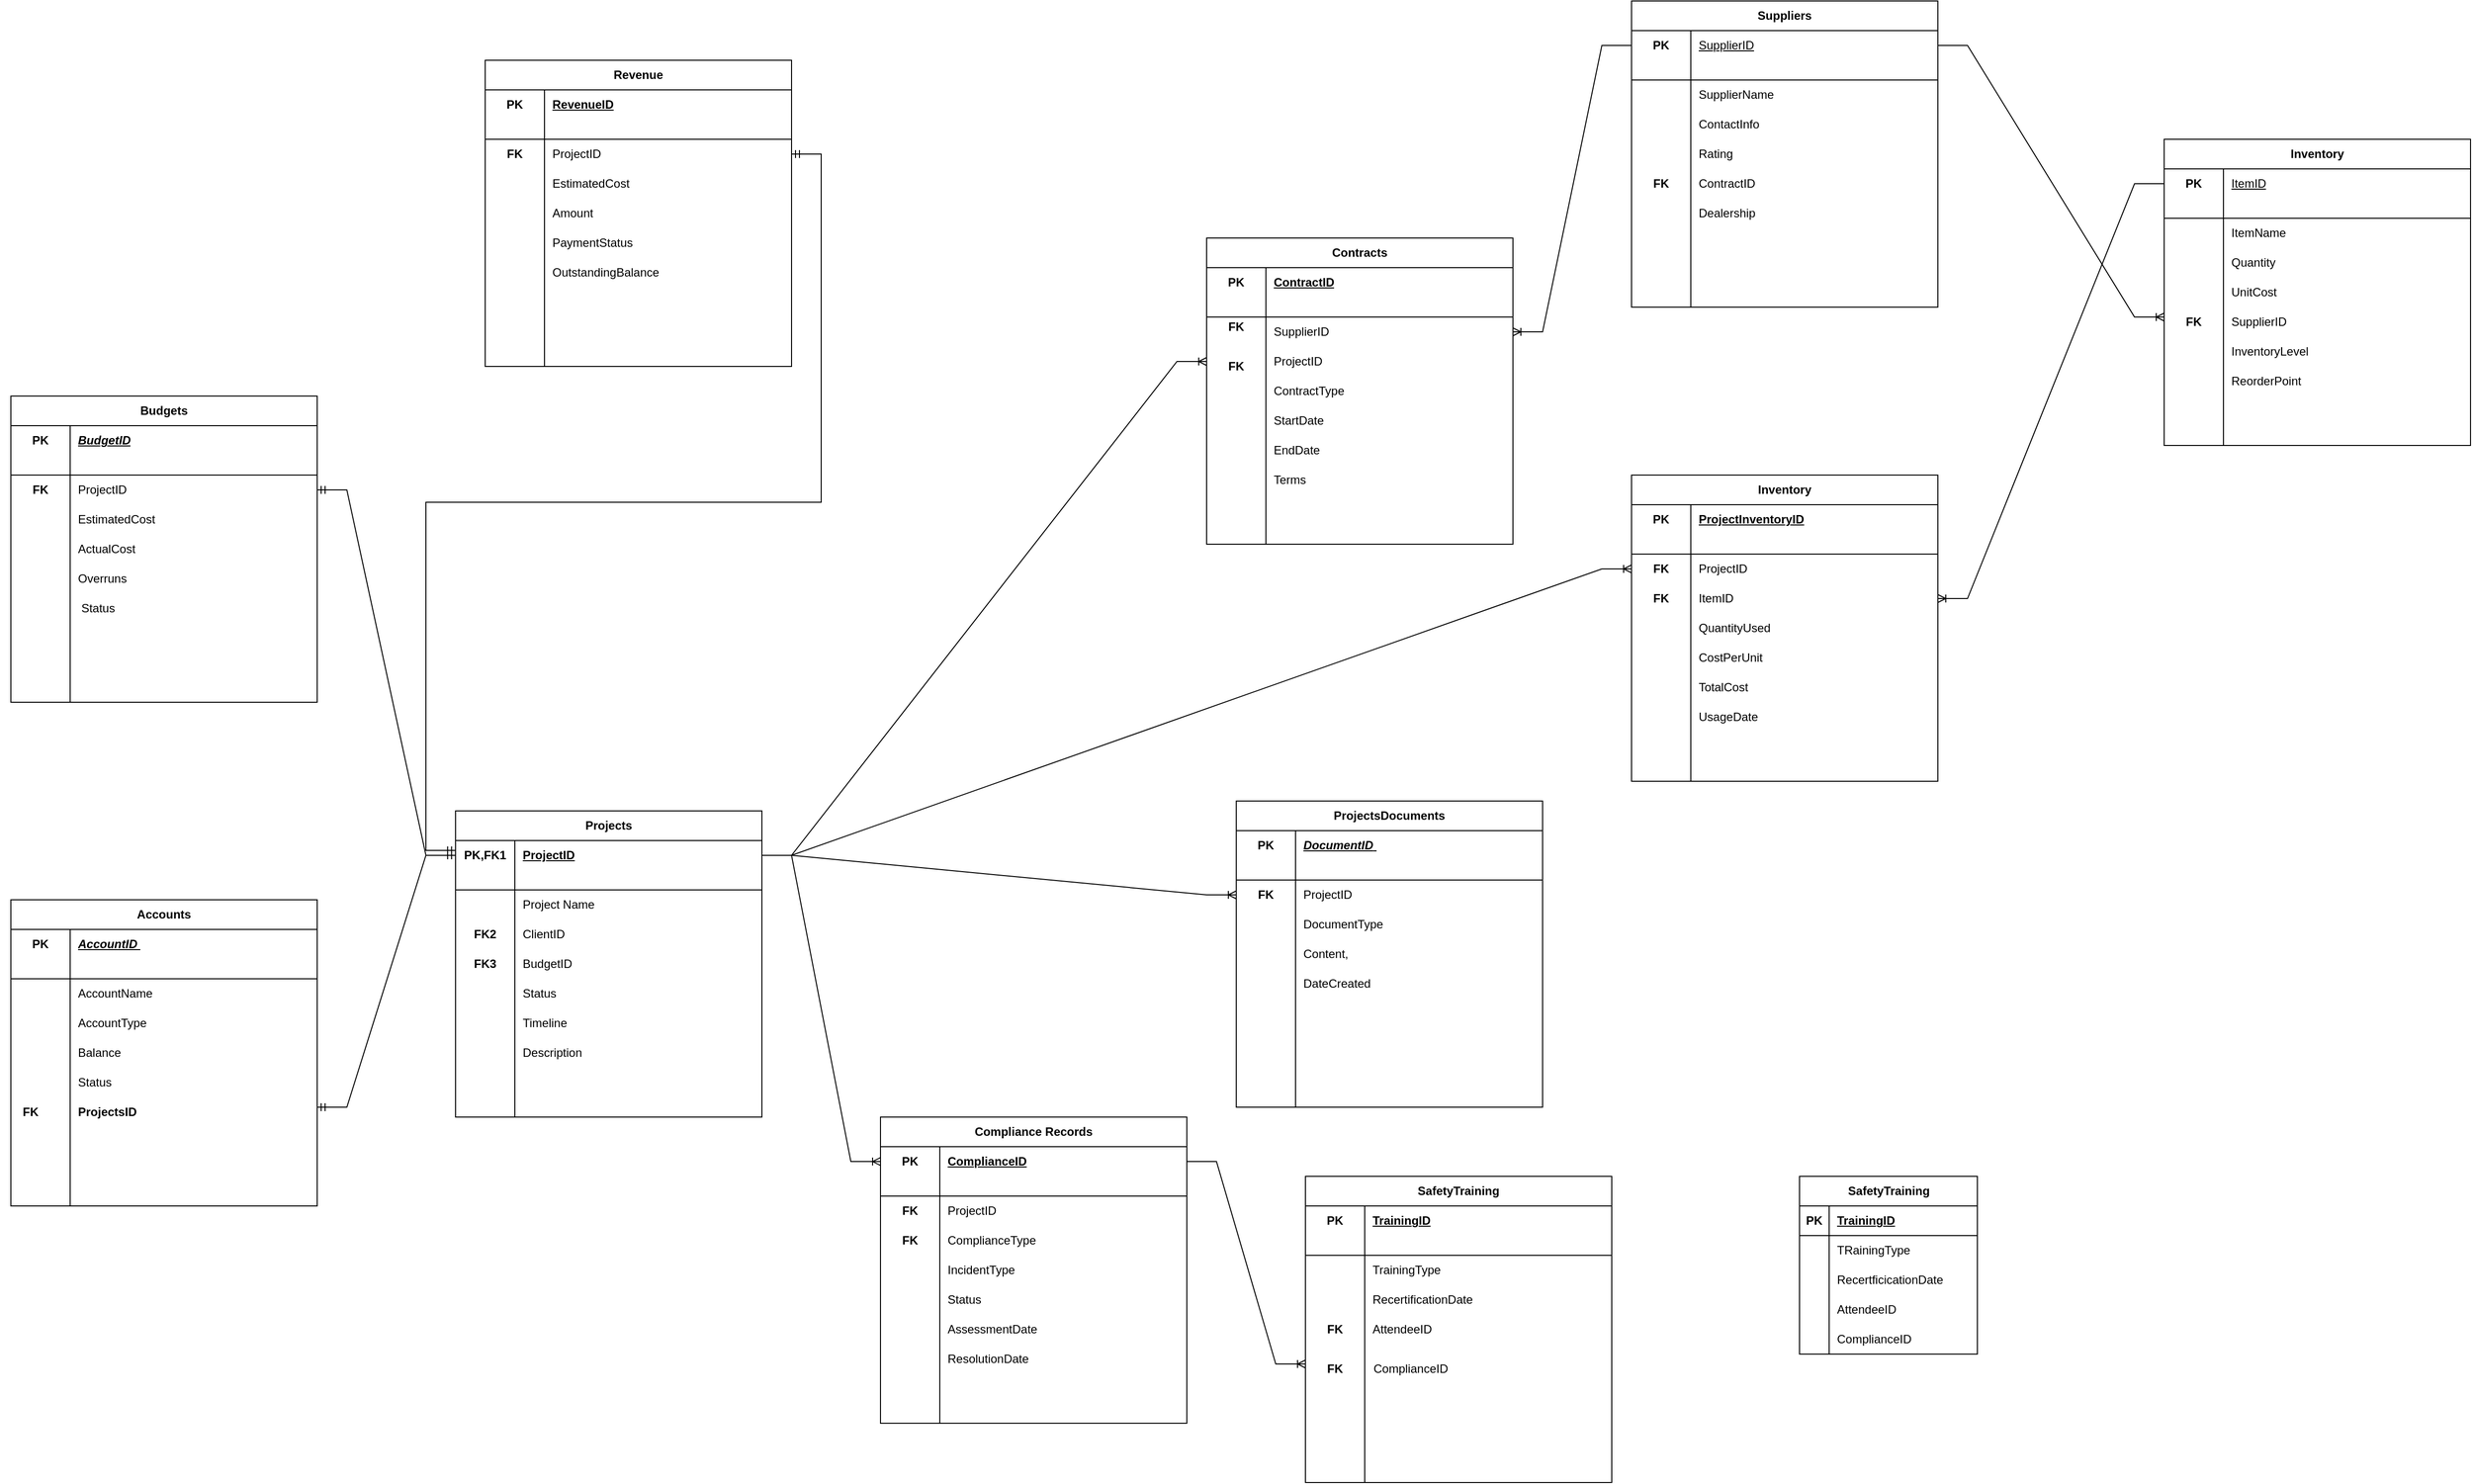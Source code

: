 <mxfile version="24.8.6" pages="4">
  <diagram id="R2lEEEUBdFMjLlhIrx00" name="Solar">
    <mxGraphModel dx="1643" dy="700" grid="1" gridSize="10" guides="1" tooltips="1" connect="1" arrows="1" fold="1" page="1" pageScale="1" pageWidth="4681" pageHeight="3300" math="0" shadow="0" extFonts="Permanent Marker^https://fonts.googleapis.com/css?family=Permanent+Marker">
      <root>
        <mxCell id="0" />
        <mxCell id="1" parent="0" />
        <mxCell id="rwc94eEoI99FtsaOUKw9-40" value="" style="group" parent="1" vertex="1" connectable="0">
          <mxGeometry x="1420" y="1090" width="310" height="310" as="geometry" />
        </mxCell>
        <mxCell id="rwc94eEoI99FtsaOUKw9-20" value="Projects" style="shape=table;startSize=30;container=1;collapsible=1;childLayout=tableLayout;fixedRows=1;rowLines=0;fontStyle=1;align=center;resizeLast=1;html=1;whiteSpace=wrap;" parent="rwc94eEoI99FtsaOUKw9-40" vertex="1">
          <mxGeometry width="310" height="310.0" as="geometry" />
        </mxCell>
        <mxCell id="rwc94eEoI99FtsaOUKw9-21" value="" style="shape=tableRow;horizontal=0;startSize=0;swimlaneHead=0;swimlaneBody=0;fillColor=none;collapsible=0;dropTarget=0;points=[[0,0.5],[1,0.5]];portConstraint=eastwest;top=0;left=0;right=0;bottom=0;html=1;" parent="rwc94eEoI99FtsaOUKw9-20" vertex="1">
          <mxGeometry y="30" width="310" height="30" as="geometry" />
        </mxCell>
        <mxCell id="rwc94eEoI99FtsaOUKw9-22" value="PK,FK1" style="shape=partialRectangle;connectable=0;fillColor=none;top=0;left=0;bottom=0;right=0;fontStyle=1;overflow=hidden;html=1;whiteSpace=wrap;" parent="rwc94eEoI99FtsaOUKw9-21" vertex="1">
          <mxGeometry width="60" height="30" as="geometry">
            <mxRectangle width="60" height="30" as="alternateBounds" />
          </mxGeometry>
        </mxCell>
        <mxCell id="rwc94eEoI99FtsaOUKw9-23" value="ProjectID" style="shape=partialRectangle;connectable=0;fillColor=none;top=0;left=0;bottom=0;right=0;align=left;spacingLeft=6;fontStyle=5;overflow=hidden;html=1;whiteSpace=wrap;" parent="rwc94eEoI99FtsaOUKw9-21" vertex="1">
          <mxGeometry x="60" width="250" height="30" as="geometry">
            <mxRectangle width="250" height="30" as="alternateBounds" />
          </mxGeometry>
        </mxCell>
        <mxCell id="rwc94eEoI99FtsaOUKw9-24" value="" style="shape=tableRow;horizontal=0;startSize=0;swimlaneHead=0;swimlaneBody=0;fillColor=none;collapsible=0;dropTarget=0;points=[[0,0.5],[1,0.5]];portConstraint=eastwest;top=0;left=0;right=0;bottom=1;html=1;" parent="rwc94eEoI99FtsaOUKw9-20" vertex="1">
          <mxGeometry y="60" width="310" height="20" as="geometry" />
        </mxCell>
        <mxCell id="rwc94eEoI99FtsaOUKw9-25" value="" style="shape=partialRectangle;connectable=0;fillColor=none;top=0;left=0;bottom=0;right=0;fontStyle=1;overflow=hidden;html=1;whiteSpace=wrap;" parent="rwc94eEoI99FtsaOUKw9-24" vertex="1">
          <mxGeometry width="60" height="20" as="geometry">
            <mxRectangle width="60" height="20" as="alternateBounds" />
          </mxGeometry>
        </mxCell>
        <mxCell id="rwc94eEoI99FtsaOUKw9-26" value="" style="shape=partialRectangle;connectable=0;fillColor=none;top=0;left=0;bottom=0;right=0;align=left;spacingLeft=6;fontStyle=5;overflow=hidden;html=1;whiteSpace=wrap;" parent="rwc94eEoI99FtsaOUKw9-24" vertex="1">
          <mxGeometry x="60" width="250" height="20" as="geometry">
            <mxRectangle width="250" height="20" as="alternateBounds" />
          </mxGeometry>
        </mxCell>
        <mxCell id="rwc94eEoI99FtsaOUKw9-27" value="" style="shape=tableRow;horizontal=0;startSize=0;swimlaneHead=0;swimlaneBody=0;fillColor=none;collapsible=0;dropTarget=0;points=[[0,0.5],[1,0.5]];portConstraint=eastwest;top=0;left=0;right=0;bottom=0;html=1;" parent="rwc94eEoI99FtsaOUKw9-20" vertex="1">
          <mxGeometry y="80" width="310" height="30" as="geometry" />
        </mxCell>
        <mxCell id="rwc94eEoI99FtsaOUKw9-28" value="" style="shape=partialRectangle;connectable=0;fillColor=none;top=0;left=0;bottom=0;right=0;editable=1;overflow=hidden;html=1;whiteSpace=wrap;" parent="rwc94eEoI99FtsaOUKw9-27" vertex="1">
          <mxGeometry width="60" height="30" as="geometry">
            <mxRectangle width="60" height="30" as="alternateBounds" />
          </mxGeometry>
        </mxCell>
        <mxCell id="rwc94eEoI99FtsaOUKw9-29" value="Project Name" style="shape=partialRectangle;connectable=0;fillColor=none;top=0;left=0;bottom=0;right=0;align=left;spacingLeft=6;overflow=hidden;html=1;whiteSpace=wrap;" parent="rwc94eEoI99FtsaOUKw9-27" vertex="1">
          <mxGeometry x="60" width="250" height="30" as="geometry">
            <mxRectangle width="250" height="30" as="alternateBounds" />
          </mxGeometry>
        </mxCell>
        <mxCell id="rwc94eEoI99FtsaOUKw9-30" value="" style="shape=tableRow;horizontal=0;startSize=0;swimlaneHead=0;swimlaneBody=0;fillColor=none;collapsible=0;dropTarget=0;points=[[0,0.5],[1,0.5]];portConstraint=eastwest;top=0;left=0;right=0;bottom=0;html=1;" parent="rwc94eEoI99FtsaOUKw9-20" vertex="1">
          <mxGeometry y="110" width="310" height="30" as="geometry" />
        </mxCell>
        <mxCell id="rwc94eEoI99FtsaOUKw9-31" value="" style="shape=partialRectangle;connectable=0;fillColor=none;top=0;left=0;bottom=0;right=0;editable=1;overflow=hidden;html=1;whiteSpace=wrap;" parent="rwc94eEoI99FtsaOUKw9-30" vertex="1">
          <mxGeometry width="60" height="30" as="geometry">
            <mxRectangle width="60" height="30" as="alternateBounds" />
          </mxGeometry>
        </mxCell>
        <mxCell id="rwc94eEoI99FtsaOUKw9-32" value="ClientID" style="shape=partialRectangle;connectable=0;fillColor=none;top=0;left=0;bottom=0;right=0;align=left;spacingLeft=6;overflow=hidden;html=1;whiteSpace=wrap;" parent="rwc94eEoI99FtsaOUKw9-30" vertex="1">
          <mxGeometry x="60" width="250" height="30" as="geometry">
            <mxRectangle width="250" height="30" as="alternateBounds" />
          </mxGeometry>
        </mxCell>
        <mxCell id="rwc94eEoI99FtsaOUKw9-33" value="" style="shape=partialRectangle;whiteSpace=wrap;html=1;bottom=0;top=0;fillColor=none;" parent="rwc94eEoI99FtsaOUKw9-40" vertex="1">
          <mxGeometry x="60" y="140" width="250" height="170" as="geometry" />
        </mxCell>
        <mxCell id="rwc94eEoI99FtsaOUKw9-34" value="BudgetID" style="shape=partialRectangle;connectable=0;fillColor=none;top=0;left=0;bottom=0;right=0;align=left;spacingLeft=6;overflow=hidden;html=1;whiteSpace=wrap;" parent="rwc94eEoI99FtsaOUKw9-40" vertex="1">
          <mxGeometry x="60" y="140" width="250" height="30" as="geometry">
            <mxRectangle width="250" height="30" as="alternateBounds" />
          </mxGeometry>
        </mxCell>
        <mxCell id="rwc94eEoI99FtsaOUKw9-35" value="Status" style="shape=partialRectangle;connectable=0;fillColor=none;top=0;left=0;bottom=0;right=0;align=left;spacingLeft=6;overflow=hidden;html=1;whiteSpace=wrap;" parent="rwc94eEoI99FtsaOUKw9-40" vertex="1">
          <mxGeometry x="60" y="170" width="250" height="30" as="geometry">
            <mxRectangle width="250" height="30" as="alternateBounds" />
          </mxGeometry>
        </mxCell>
        <mxCell id="rwc94eEoI99FtsaOUKw9-36" value="Timeline" style="shape=partialRectangle;connectable=0;fillColor=none;top=0;left=0;bottom=0;right=0;align=left;spacingLeft=6;overflow=hidden;html=1;whiteSpace=wrap;" parent="rwc94eEoI99FtsaOUKw9-40" vertex="1">
          <mxGeometry x="60" y="200" width="250" height="30" as="geometry">
            <mxRectangle width="250" height="30" as="alternateBounds" />
          </mxGeometry>
        </mxCell>
        <mxCell id="rwc94eEoI99FtsaOUKw9-37" value="Description" style="shape=partialRectangle;connectable=0;fillColor=none;top=0;left=0;bottom=0;right=0;align=left;spacingLeft=6;overflow=hidden;html=1;whiteSpace=wrap;" parent="rwc94eEoI99FtsaOUKw9-40" vertex="1">
          <mxGeometry x="60" y="230" width="250" height="30" as="geometry">
            <mxRectangle width="250" height="30" as="alternateBounds" />
          </mxGeometry>
        </mxCell>
        <mxCell id="rwc94eEoI99FtsaOUKw9-38" value="FK2" style="shape=partialRectangle;connectable=0;fillColor=none;top=0;left=0;bottom=0;right=0;fontStyle=1;overflow=hidden;html=1;whiteSpace=wrap;" parent="rwc94eEoI99FtsaOUKw9-40" vertex="1">
          <mxGeometry y="110" width="60" height="30" as="geometry">
            <mxRectangle width="60" height="30" as="alternateBounds" />
          </mxGeometry>
        </mxCell>
        <mxCell id="rwc94eEoI99FtsaOUKw9-39" value="FK3" style="shape=partialRectangle;connectable=0;fillColor=none;top=0;left=0;bottom=0;right=0;fontStyle=1;overflow=hidden;html=1;whiteSpace=wrap;" parent="rwc94eEoI99FtsaOUKw9-40" vertex="1">
          <mxGeometry y="140" width="60" height="30" as="geometry">
            <mxRectangle width="60" height="30" as="alternateBounds" />
          </mxGeometry>
        </mxCell>
        <mxCell id="rwc94eEoI99FtsaOUKw9-41" value="" style="group" parent="1" vertex="1" connectable="0">
          <mxGeometry x="2210" y="1080" width="310" height="310" as="geometry" />
        </mxCell>
        <mxCell id="rwc94eEoI99FtsaOUKw9-42" value="ProjectsDocuments" style="shape=table;startSize=30;container=1;collapsible=1;childLayout=tableLayout;fixedRows=1;rowLines=0;fontStyle=1;align=center;resizeLast=1;html=1;whiteSpace=wrap;" parent="rwc94eEoI99FtsaOUKw9-41" vertex="1">
          <mxGeometry width="310" height="310.0" as="geometry" />
        </mxCell>
        <mxCell id="rwc94eEoI99FtsaOUKw9-43" value="" style="shape=tableRow;horizontal=0;startSize=0;swimlaneHead=0;swimlaneBody=0;fillColor=none;collapsible=0;dropTarget=0;points=[[0,0.5],[1,0.5]];portConstraint=eastwest;top=0;left=0;right=0;bottom=0;html=1;" parent="rwc94eEoI99FtsaOUKw9-42" vertex="1">
          <mxGeometry y="30" width="310" height="30" as="geometry" />
        </mxCell>
        <mxCell id="rwc94eEoI99FtsaOUKw9-44" value="PK" style="shape=partialRectangle;connectable=0;fillColor=none;top=0;left=0;bottom=0;right=0;fontStyle=1;overflow=hidden;html=1;whiteSpace=wrap;" parent="rwc94eEoI99FtsaOUKw9-43" vertex="1">
          <mxGeometry width="60" height="30" as="geometry">
            <mxRectangle width="60" height="30" as="alternateBounds" />
          </mxGeometry>
        </mxCell>
        <mxCell id="rwc94eEoI99FtsaOUKw9-45" value="&lt;em&gt;DocumentID&lt;/em&gt;&amp;nbsp;" style="shape=partialRectangle;connectable=0;fillColor=none;top=0;left=0;bottom=0;right=0;align=left;spacingLeft=6;fontStyle=5;overflow=hidden;html=1;whiteSpace=wrap;" parent="rwc94eEoI99FtsaOUKw9-43" vertex="1">
          <mxGeometry x="60" width="250" height="30" as="geometry">
            <mxRectangle width="250" height="30" as="alternateBounds" />
          </mxGeometry>
        </mxCell>
        <mxCell id="rwc94eEoI99FtsaOUKw9-46" value="" style="shape=tableRow;horizontal=0;startSize=0;swimlaneHead=0;swimlaneBody=0;fillColor=none;collapsible=0;dropTarget=0;points=[[0,0.5],[1,0.5]];portConstraint=eastwest;top=0;left=0;right=0;bottom=1;html=1;" parent="rwc94eEoI99FtsaOUKw9-42" vertex="1">
          <mxGeometry y="60" width="310" height="20" as="geometry" />
        </mxCell>
        <mxCell id="rwc94eEoI99FtsaOUKw9-47" value="" style="shape=partialRectangle;connectable=0;fillColor=none;top=0;left=0;bottom=0;right=0;fontStyle=1;overflow=hidden;html=1;whiteSpace=wrap;" parent="rwc94eEoI99FtsaOUKw9-46" vertex="1">
          <mxGeometry width="60" height="20" as="geometry">
            <mxRectangle width="60" height="20" as="alternateBounds" />
          </mxGeometry>
        </mxCell>
        <mxCell id="rwc94eEoI99FtsaOUKw9-48" value="" style="shape=partialRectangle;connectable=0;fillColor=none;top=0;left=0;bottom=0;right=0;align=left;spacingLeft=6;fontStyle=5;overflow=hidden;html=1;whiteSpace=wrap;" parent="rwc94eEoI99FtsaOUKw9-46" vertex="1">
          <mxGeometry x="60" width="250" height="20" as="geometry">
            <mxRectangle width="250" height="20" as="alternateBounds" />
          </mxGeometry>
        </mxCell>
        <mxCell id="rwc94eEoI99FtsaOUKw9-49" value="" style="shape=tableRow;horizontal=0;startSize=0;swimlaneHead=0;swimlaneBody=0;fillColor=none;collapsible=0;dropTarget=0;points=[[0,0.5],[1,0.5]];portConstraint=eastwest;top=0;left=0;right=0;bottom=0;html=1;" parent="rwc94eEoI99FtsaOUKw9-42" vertex="1">
          <mxGeometry y="80" width="310" height="30" as="geometry" />
        </mxCell>
        <mxCell id="rwc94eEoI99FtsaOUKw9-50" value="" style="shape=partialRectangle;connectable=0;fillColor=none;top=0;left=0;bottom=0;right=0;editable=1;overflow=hidden;html=1;whiteSpace=wrap;" parent="rwc94eEoI99FtsaOUKw9-49" vertex="1">
          <mxGeometry width="60" height="30" as="geometry">
            <mxRectangle width="60" height="30" as="alternateBounds" />
          </mxGeometry>
        </mxCell>
        <mxCell id="rwc94eEoI99FtsaOUKw9-51" value="ProjectID " style="shape=partialRectangle;connectable=0;fillColor=none;top=0;left=0;bottom=0;right=0;align=left;spacingLeft=6;overflow=hidden;html=1;whiteSpace=wrap;" parent="rwc94eEoI99FtsaOUKw9-49" vertex="1">
          <mxGeometry x="60" width="250" height="30" as="geometry">
            <mxRectangle width="250" height="30" as="alternateBounds" />
          </mxGeometry>
        </mxCell>
        <mxCell id="rwc94eEoI99FtsaOUKw9-52" value="" style="shape=tableRow;horizontal=0;startSize=0;swimlaneHead=0;swimlaneBody=0;fillColor=none;collapsible=0;dropTarget=0;points=[[0,0.5],[1,0.5]];portConstraint=eastwest;top=0;left=0;right=0;bottom=0;html=1;" parent="rwc94eEoI99FtsaOUKw9-42" vertex="1">
          <mxGeometry y="110" width="310" height="30" as="geometry" />
        </mxCell>
        <mxCell id="rwc94eEoI99FtsaOUKw9-53" value="" style="shape=partialRectangle;connectable=0;fillColor=none;top=0;left=0;bottom=0;right=0;editable=1;overflow=hidden;html=1;whiteSpace=wrap;" parent="rwc94eEoI99FtsaOUKw9-52" vertex="1">
          <mxGeometry width="60" height="30" as="geometry">
            <mxRectangle width="60" height="30" as="alternateBounds" />
          </mxGeometry>
        </mxCell>
        <mxCell id="rwc94eEoI99FtsaOUKw9-54" value="DocumentType" style="shape=partialRectangle;connectable=0;fillColor=none;top=0;left=0;bottom=0;right=0;align=left;spacingLeft=6;overflow=hidden;html=1;whiteSpace=wrap;" parent="rwc94eEoI99FtsaOUKw9-52" vertex="1">
          <mxGeometry x="60" width="250" height="30" as="geometry">
            <mxRectangle width="250" height="30" as="alternateBounds" />
          </mxGeometry>
        </mxCell>
        <mxCell id="rwc94eEoI99FtsaOUKw9-55" value="" style="shape=partialRectangle;whiteSpace=wrap;html=1;bottom=0;top=0;fillColor=none;" parent="rwc94eEoI99FtsaOUKw9-41" vertex="1">
          <mxGeometry x="60" y="140" width="250" height="170" as="geometry" />
        </mxCell>
        <mxCell id="rwc94eEoI99FtsaOUKw9-56" value="Content," style="shape=partialRectangle;connectable=0;fillColor=none;top=0;left=0;bottom=0;right=0;align=left;spacingLeft=6;overflow=hidden;html=1;whiteSpace=wrap;" parent="rwc94eEoI99FtsaOUKw9-41" vertex="1">
          <mxGeometry x="60" y="140" width="250" height="30" as="geometry">
            <mxRectangle width="250" height="30" as="alternateBounds" />
          </mxGeometry>
        </mxCell>
        <mxCell id="rwc94eEoI99FtsaOUKw9-57" value="DateCreated" style="shape=partialRectangle;connectable=0;fillColor=none;top=0;left=0;bottom=0;right=0;align=left;spacingLeft=6;overflow=hidden;html=1;whiteSpace=wrap;" parent="rwc94eEoI99FtsaOUKw9-41" vertex="1">
          <mxGeometry x="60" y="170" width="250" height="30" as="geometry">
            <mxRectangle width="250" height="30" as="alternateBounds" />
          </mxGeometry>
        </mxCell>
        <mxCell id="rwc94eEoI99FtsaOUKw9-61" value="FK" style="shape=partialRectangle;connectable=0;fillColor=none;top=0;left=0;bottom=0;right=0;fontStyle=1;overflow=hidden;html=1;whiteSpace=wrap;" parent="rwc94eEoI99FtsaOUKw9-41" vertex="1">
          <mxGeometry y="80" width="60" height="30" as="geometry">
            <mxRectangle width="60" height="30" as="alternateBounds" />
          </mxGeometry>
        </mxCell>
        <mxCell id="rwc94eEoI99FtsaOUKw9-84" value="" style="edgeStyle=entityRelationEdgeStyle;fontSize=12;html=1;endArrow=ERoneToMany;rounded=0;" parent="1" source="rwc94eEoI99FtsaOUKw9-21" target="rwc94eEoI99FtsaOUKw9-49" edge="1">
          <mxGeometry width="100" height="100" relative="1" as="geometry">
            <mxPoint x="1730" y="1140" as="sourcePoint" />
            <mxPoint x="1830" y="1040" as="targetPoint" />
          </mxGeometry>
        </mxCell>
        <mxCell id="rwc94eEoI99FtsaOUKw9-103" value="" style="group" parent="1" vertex="1" connectable="0">
          <mxGeometry x="970" y="1180" width="310" height="310" as="geometry" />
        </mxCell>
        <mxCell id="rwc94eEoI99FtsaOUKw9-104" value="Accounts" style="shape=table;startSize=30;container=1;collapsible=1;childLayout=tableLayout;fixedRows=1;rowLines=0;fontStyle=1;align=center;resizeLast=1;html=1;whiteSpace=wrap;" parent="rwc94eEoI99FtsaOUKw9-103" vertex="1">
          <mxGeometry width="310" height="310.0" as="geometry" />
        </mxCell>
        <mxCell id="rwc94eEoI99FtsaOUKw9-105" value="" style="shape=tableRow;horizontal=0;startSize=0;swimlaneHead=0;swimlaneBody=0;fillColor=none;collapsible=0;dropTarget=0;points=[[0,0.5],[1,0.5]];portConstraint=eastwest;top=0;left=0;right=0;bottom=0;html=1;" parent="rwc94eEoI99FtsaOUKw9-104" vertex="1">
          <mxGeometry y="30" width="310" height="30" as="geometry" />
        </mxCell>
        <mxCell id="rwc94eEoI99FtsaOUKw9-106" value="PK" style="shape=partialRectangle;connectable=0;fillColor=none;top=0;left=0;bottom=0;right=0;fontStyle=1;overflow=hidden;html=1;whiteSpace=wrap;" parent="rwc94eEoI99FtsaOUKw9-105" vertex="1">
          <mxGeometry width="60" height="30" as="geometry">
            <mxRectangle width="60" height="30" as="alternateBounds" />
          </mxGeometry>
        </mxCell>
        <mxCell id="rwc94eEoI99FtsaOUKw9-107" value="&lt;em&gt;AccountID&lt;/em&gt;&amp;nbsp;" style="shape=partialRectangle;connectable=0;fillColor=none;top=0;left=0;bottom=0;right=0;align=left;spacingLeft=6;fontStyle=5;overflow=hidden;html=1;whiteSpace=wrap;" parent="rwc94eEoI99FtsaOUKw9-105" vertex="1">
          <mxGeometry x="60" width="250" height="30" as="geometry">
            <mxRectangle width="250" height="30" as="alternateBounds" />
          </mxGeometry>
        </mxCell>
        <mxCell id="rwc94eEoI99FtsaOUKw9-108" value="" style="shape=tableRow;horizontal=0;startSize=0;swimlaneHead=0;swimlaneBody=0;fillColor=none;collapsible=0;dropTarget=0;points=[[0,0.5],[1,0.5]];portConstraint=eastwest;top=0;left=0;right=0;bottom=1;html=1;" parent="rwc94eEoI99FtsaOUKw9-104" vertex="1">
          <mxGeometry y="60" width="310" height="20" as="geometry" />
        </mxCell>
        <mxCell id="rwc94eEoI99FtsaOUKw9-109" value="" style="shape=partialRectangle;connectable=0;fillColor=none;top=0;left=0;bottom=0;right=0;fontStyle=1;overflow=hidden;html=1;whiteSpace=wrap;" parent="rwc94eEoI99FtsaOUKw9-108" vertex="1">
          <mxGeometry width="60" height="20" as="geometry">
            <mxRectangle width="60" height="20" as="alternateBounds" />
          </mxGeometry>
        </mxCell>
        <mxCell id="rwc94eEoI99FtsaOUKw9-110" value="" style="shape=partialRectangle;connectable=0;fillColor=none;top=0;left=0;bottom=0;right=0;align=left;spacingLeft=6;fontStyle=5;overflow=hidden;html=1;whiteSpace=wrap;" parent="rwc94eEoI99FtsaOUKw9-108" vertex="1">
          <mxGeometry x="60" width="250" height="20" as="geometry">
            <mxRectangle width="250" height="20" as="alternateBounds" />
          </mxGeometry>
        </mxCell>
        <mxCell id="rwc94eEoI99FtsaOUKw9-111" value="" style="shape=tableRow;horizontal=0;startSize=0;swimlaneHead=0;swimlaneBody=0;fillColor=none;collapsible=0;dropTarget=0;points=[[0,0.5],[1,0.5]];portConstraint=eastwest;top=0;left=0;right=0;bottom=0;html=1;" parent="rwc94eEoI99FtsaOUKw9-104" vertex="1">
          <mxGeometry y="80" width="310" height="30" as="geometry" />
        </mxCell>
        <mxCell id="rwc94eEoI99FtsaOUKw9-112" value="" style="shape=partialRectangle;connectable=0;fillColor=none;top=0;left=0;bottom=0;right=0;editable=1;overflow=hidden;html=1;whiteSpace=wrap;" parent="rwc94eEoI99FtsaOUKw9-111" vertex="1">
          <mxGeometry width="60" height="30" as="geometry">
            <mxRectangle width="60" height="30" as="alternateBounds" />
          </mxGeometry>
        </mxCell>
        <mxCell id="rwc94eEoI99FtsaOUKw9-113" value="AccountName" style="shape=partialRectangle;connectable=0;fillColor=none;top=0;left=0;bottom=0;right=0;align=left;spacingLeft=6;overflow=hidden;html=1;whiteSpace=wrap;" parent="rwc94eEoI99FtsaOUKw9-111" vertex="1">
          <mxGeometry x="60" width="250" height="30" as="geometry">
            <mxRectangle width="250" height="30" as="alternateBounds" />
          </mxGeometry>
        </mxCell>
        <mxCell id="rwc94eEoI99FtsaOUKw9-114" value="" style="shape=tableRow;horizontal=0;startSize=0;swimlaneHead=0;swimlaneBody=0;fillColor=none;collapsible=0;dropTarget=0;points=[[0,0.5],[1,0.5]];portConstraint=eastwest;top=0;left=0;right=0;bottom=0;html=1;" parent="rwc94eEoI99FtsaOUKw9-104" vertex="1">
          <mxGeometry y="110" width="310" height="30" as="geometry" />
        </mxCell>
        <mxCell id="rwc94eEoI99FtsaOUKw9-115" value="" style="shape=partialRectangle;connectable=0;fillColor=none;top=0;left=0;bottom=0;right=0;editable=1;overflow=hidden;html=1;whiteSpace=wrap;" parent="rwc94eEoI99FtsaOUKw9-114" vertex="1">
          <mxGeometry width="60" height="30" as="geometry">
            <mxRectangle width="60" height="30" as="alternateBounds" />
          </mxGeometry>
        </mxCell>
        <mxCell id="rwc94eEoI99FtsaOUKw9-116" value="AccountType" style="shape=partialRectangle;connectable=0;fillColor=none;top=0;left=0;bottom=0;right=0;align=left;spacingLeft=6;overflow=hidden;html=1;whiteSpace=wrap;" parent="rwc94eEoI99FtsaOUKw9-114" vertex="1">
          <mxGeometry x="60" width="250" height="30" as="geometry">
            <mxRectangle width="250" height="30" as="alternateBounds" />
          </mxGeometry>
        </mxCell>
        <mxCell id="rwc94eEoI99FtsaOUKw9-117" value="" style="shape=partialRectangle;whiteSpace=wrap;html=1;bottom=0;top=0;fillColor=none;" parent="rwc94eEoI99FtsaOUKw9-103" vertex="1">
          <mxGeometry x="60" y="140" width="250" height="170" as="geometry" />
        </mxCell>
        <mxCell id="rwc94eEoI99FtsaOUKw9-118" value="Balance" style="shape=partialRectangle;connectable=0;fillColor=none;top=0;left=0;bottom=0;right=0;align=left;spacingLeft=6;overflow=hidden;html=1;whiteSpace=wrap;" parent="rwc94eEoI99FtsaOUKw9-103" vertex="1">
          <mxGeometry x="60" y="140" width="250" height="30" as="geometry">
            <mxRectangle width="250" height="30" as="alternateBounds" />
          </mxGeometry>
        </mxCell>
        <mxCell id="rwc94eEoI99FtsaOUKw9-119" value="Status" style="shape=partialRectangle;connectable=0;fillColor=none;top=0;left=0;bottom=0;right=0;align=left;spacingLeft=6;overflow=hidden;html=1;whiteSpace=wrap;" parent="rwc94eEoI99FtsaOUKw9-103" vertex="1">
          <mxGeometry x="60" y="170" width="250" height="30" as="geometry">
            <mxRectangle width="250" height="30" as="alternateBounds" />
          </mxGeometry>
        </mxCell>
        <mxCell id="rwc94eEoI99FtsaOUKw9-120" value="FK" style="shape=partialRectangle;connectable=0;fillColor=none;top=0;left=0;bottom=0;right=0;fontStyle=1;overflow=hidden;html=1;whiteSpace=wrap;" parent="rwc94eEoI99FtsaOUKw9-103" vertex="1">
          <mxGeometry x="-10" y="200" width="60" height="30" as="geometry">
            <mxRectangle width="60" height="30" as="alternateBounds" />
          </mxGeometry>
        </mxCell>
        <mxCell id="rwc94eEoI99FtsaOUKw9-123" value="&lt;b&gt;ProjectsID&lt;/b&gt;" style="shape=partialRectangle;connectable=0;fillColor=none;top=0;left=0;bottom=0;right=0;align=left;spacingLeft=6;overflow=hidden;html=1;whiteSpace=wrap;" parent="rwc94eEoI99FtsaOUKw9-103" vertex="1">
          <mxGeometry x="60" y="200" width="250" height="30" as="geometry">
            <mxRectangle width="250" height="30" as="alternateBounds" />
          </mxGeometry>
        </mxCell>
        <mxCell id="rwc94eEoI99FtsaOUKw9-124" value="" style="edgeStyle=entityRelationEdgeStyle;fontSize=12;html=1;endArrow=ERmandOne;startArrow=ERmandOne;rounded=0;entryX=0;entryY=0.5;entryDx=0;entryDy=0;" parent="1" target="rwc94eEoI99FtsaOUKw9-21" edge="1">
          <mxGeometry width="100" height="100" relative="1" as="geometry">
            <mxPoint x="1280" y="1390" as="sourcePoint" />
            <mxPoint x="1390" y="1290" as="targetPoint" />
          </mxGeometry>
        </mxCell>
        <mxCell id="rwc94eEoI99FtsaOUKw9-125" value="" style="group" parent="1" vertex="1" connectable="0">
          <mxGeometry x="970" y="670" width="310" height="310" as="geometry" />
        </mxCell>
        <mxCell id="rwc94eEoI99FtsaOUKw9-126" value="Budgets" style="shape=table;startSize=30;container=1;collapsible=1;childLayout=tableLayout;fixedRows=1;rowLines=0;fontStyle=1;align=center;resizeLast=1;html=1;whiteSpace=wrap;" parent="rwc94eEoI99FtsaOUKw9-125" vertex="1">
          <mxGeometry width="310" height="310.0" as="geometry" />
        </mxCell>
        <mxCell id="rwc94eEoI99FtsaOUKw9-127" value="" style="shape=tableRow;horizontal=0;startSize=0;swimlaneHead=0;swimlaneBody=0;fillColor=none;collapsible=0;dropTarget=0;points=[[0,0.5],[1,0.5]];portConstraint=eastwest;top=0;left=0;right=0;bottom=0;html=1;" parent="rwc94eEoI99FtsaOUKw9-126" vertex="1">
          <mxGeometry y="30" width="310" height="30" as="geometry" />
        </mxCell>
        <mxCell id="rwc94eEoI99FtsaOUKw9-128" value="PK" style="shape=partialRectangle;connectable=0;fillColor=none;top=0;left=0;bottom=0;right=0;fontStyle=1;overflow=hidden;html=1;whiteSpace=wrap;" parent="rwc94eEoI99FtsaOUKw9-127" vertex="1">
          <mxGeometry width="60" height="30" as="geometry">
            <mxRectangle width="60" height="30" as="alternateBounds" />
          </mxGeometry>
        </mxCell>
        <mxCell id="rwc94eEoI99FtsaOUKw9-129" value="&lt;i&gt;BudgetID&lt;/i&gt;" style="shape=partialRectangle;connectable=0;fillColor=none;top=0;left=0;bottom=0;right=0;align=left;spacingLeft=6;fontStyle=5;overflow=hidden;html=1;whiteSpace=wrap;" parent="rwc94eEoI99FtsaOUKw9-127" vertex="1">
          <mxGeometry x="60" width="250" height="30" as="geometry">
            <mxRectangle width="250" height="30" as="alternateBounds" />
          </mxGeometry>
        </mxCell>
        <mxCell id="rwc94eEoI99FtsaOUKw9-130" value="" style="shape=tableRow;horizontal=0;startSize=0;swimlaneHead=0;swimlaneBody=0;fillColor=none;collapsible=0;dropTarget=0;points=[[0,0.5],[1,0.5]];portConstraint=eastwest;top=0;left=0;right=0;bottom=1;html=1;" parent="rwc94eEoI99FtsaOUKw9-126" vertex="1">
          <mxGeometry y="60" width="310" height="20" as="geometry" />
        </mxCell>
        <mxCell id="rwc94eEoI99FtsaOUKw9-131" value="" style="shape=partialRectangle;connectable=0;fillColor=none;top=0;left=0;bottom=0;right=0;fontStyle=1;overflow=hidden;html=1;whiteSpace=wrap;" parent="rwc94eEoI99FtsaOUKw9-130" vertex="1">
          <mxGeometry width="60" height="20" as="geometry">
            <mxRectangle width="60" height="20" as="alternateBounds" />
          </mxGeometry>
        </mxCell>
        <mxCell id="rwc94eEoI99FtsaOUKw9-132" value="" style="shape=partialRectangle;connectable=0;fillColor=none;top=0;left=0;bottom=0;right=0;align=left;spacingLeft=6;fontStyle=5;overflow=hidden;html=1;whiteSpace=wrap;" parent="rwc94eEoI99FtsaOUKw9-130" vertex="1">
          <mxGeometry x="60" width="250" height="20" as="geometry">
            <mxRectangle width="250" height="20" as="alternateBounds" />
          </mxGeometry>
        </mxCell>
        <mxCell id="rwc94eEoI99FtsaOUKw9-133" value="" style="shape=tableRow;horizontal=0;startSize=0;swimlaneHead=0;swimlaneBody=0;fillColor=none;collapsible=0;dropTarget=0;points=[[0,0.5],[1,0.5]];portConstraint=eastwest;top=0;left=0;right=0;bottom=0;html=1;" parent="rwc94eEoI99FtsaOUKw9-126" vertex="1">
          <mxGeometry y="80" width="310" height="30" as="geometry" />
        </mxCell>
        <mxCell id="rwc94eEoI99FtsaOUKw9-134" value="" style="shape=partialRectangle;connectable=0;fillColor=none;top=0;left=0;bottom=0;right=0;editable=1;overflow=hidden;html=1;whiteSpace=wrap;" parent="rwc94eEoI99FtsaOUKw9-133" vertex="1">
          <mxGeometry width="60" height="30" as="geometry">
            <mxRectangle width="60" height="30" as="alternateBounds" />
          </mxGeometry>
        </mxCell>
        <mxCell id="rwc94eEoI99FtsaOUKw9-135" value="ProjectID " style="shape=partialRectangle;connectable=0;fillColor=none;top=0;left=0;bottom=0;right=0;align=left;spacingLeft=6;overflow=hidden;html=1;whiteSpace=wrap;" parent="rwc94eEoI99FtsaOUKw9-133" vertex="1">
          <mxGeometry x="60" width="250" height="30" as="geometry">
            <mxRectangle width="250" height="30" as="alternateBounds" />
          </mxGeometry>
        </mxCell>
        <mxCell id="rwc94eEoI99FtsaOUKw9-136" value="" style="shape=tableRow;horizontal=0;startSize=0;swimlaneHead=0;swimlaneBody=0;fillColor=none;collapsible=0;dropTarget=0;points=[[0,0.5],[1,0.5]];portConstraint=eastwest;top=0;left=0;right=0;bottom=0;html=1;" parent="rwc94eEoI99FtsaOUKw9-126" vertex="1">
          <mxGeometry y="110" width="310" height="30" as="geometry" />
        </mxCell>
        <mxCell id="rwc94eEoI99FtsaOUKw9-137" value="" style="shape=partialRectangle;connectable=0;fillColor=none;top=0;left=0;bottom=0;right=0;editable=1;overflow=hidden;html=1;whiteSpace=wrap;" parent="rwc94eEoI99FtsaOUKw9-136" vertex="1">
          <mxGeometry width="60" height="30" as="geometry">
            <mxRectangle width="60" height="30" as="alternateBounds" />
          </mxGeometry>
        </mxCell>
        <mxCell id="rwc94eEoI99FtsaOUKw9-138" value="EstimatedCost" style="shape=partialRectangle;connectable=0;fillColor=none;top=0;left=0;bottom=0;right=0;align=left;spacingLeft=6;overflow=hidden;html=1;whiteSpace=wrap;" parent="rwc94eEoI99FtsaOUKw9-136" vertex="1">
          <mxGeometry x="60" width="250" height="30" as="geometry">
            <mxRectangle width="250" height="30" as="alternateBounds" />
          </mxGeometry>
        </mxCell>
        <mxCell id="rwc94eEoI99FtsaOUKw9-139" value="" style="shape=partialRectangle;whiteSpace=wrap;html=1;bottom=0;top=0;fillColor=none;" parent="rwc94eEoI99FtsaOUKw9-125" vertex="1">
          <mxGeometry x="60" y="140" width="250" height="170" as="geometry" />
        </mxCell>
        <mxCell id="rwc94eEoI99FtsaOUKw9-140" value="ActualCost" style="shape=partialRectangle;connectable=0;fillColor=none;top=0;left=0;bottom=0;right=0;align=left;spacingLeft=6;overflow=hidden;html=1;whiteSpace=wrap;" parent="rwc94eEoI99FtsaOUKw9-125" vertex="1">
          <mxGeometry x="60" y="140" width="250" height="30" as="geometry">
            <mxRectangle width="250" height="30" as="alternateBounds" />
          </mxGeometry>
        </mxCell>
        <mxCell id="rwc94eEoI99FtsaOUKw9-141" value="Overruns" style="shape=partialRectangle;connectable=0;fillColor=none;top=0;left=0;bottom=0;right=0;align=left;spacingLeft=6;overflow=hidden;html=1;whiteSpace=wrap;" parent="rwc94eEoI99FtsaOUKw9-125" vertex="1">
          <mxGeometry x="60" y="170" width="250" height="30" as="geometry">
            <mxRectangle width="250" height="30" as="alternateBounds" />
          </mxGeometry>
        </mxCell>
        <mxCell id="rwc94eEoI99FtsaOUKw9-142" value="FK" style="shape=partialRectangle;connectable=0;fillColor=none;top=0;left=0;bottom=0;right=0;fontStyle=1;overflow=hidden;html=1;whiteSpace=wrap;" parent="rwc94eEoI99FtsaOUKw9-125" vertex="1">
          <mxGeometry y="80" width="60" height="30" as="geometry">
            <mxRectangle width="60" height="30" as="alternateBounds" />
          </mxGeometry>
        </mxCell>
        <mxCell id="rwc94eEoI99FtsaOUKw9-143" value="&amp;nbsp;Status" style="shape=partialRectangle;connectable=0;fillColor=none;top=0;left=0;bottom=0;right=0;align=left;spacingLeft=6;overflow=hidden;html=1;whiteSpace=wrap;" parent="rwc94eEoI99FtsaOUKw9-125" vertex="1">
          <mxGeometry x="60" y="200" width="250" height="30" as="geometry">
            <mxRectangle width="250" height="30" as="alternateBounds" />
          </mxGeometry>
        </mxCell>
        <mxCell id="rwc94eEoI99FtsaOUKw9-144" value="" style="edgeStyle=entityRelationEdgeStyle;fontSize=12;html=1;endArrow=ERmandOne;startArrow=ERmandOne;rounded=0;entryX=0;entryY=0.5;entryDx=0;entryDy=0;" parent="1" source="rwc94eEoI99FtsaOUKw9-133" target="rwc94eEoI99FtsaOUKw9-21" edge="1">
          <mxGeometry width="100" height="100" relative="1" as="geometry">
            <mxPoint x="1290" y="1400" as="sourcePoint" />
            <mxPoint x="1430" y="1145" as="targetPoint" />
          </mxGeometry>
        </mxCell>
        <mxCell id="rwc94eEoI99FtsaOUKw9-145" value="" style="group" parent="1" vertex="1" connectable="0">
          <mxGeometry x="1450" y="330" width="310" height="310" as="geometry" />
        </mxCell>
        <mxCell id="rwc94eEoI99FtsaOUKw9-146" value="Revenue" style="shape=table;startSize=30;container=1;collapsible=1;childLayout=tableLayout;fixedRows=1;rowLines=0;fontStyle=1;align=center;resizeLast=1;html=1;whiteSpace=wrap;" parent="rwc94eEoI99FtsaOUKw9-145" vertex="1">
          <mxGeometry width="310" height="310.0" as="geometry" />
        </mxCell>
        <mxCell id="rwc94eEoI99FtsaOUKw9-147" value="" style="shape=tableRow;horizontal=0;startSize=0;swimlaneHead=0;swimlaneBody=0;fillColor=none;collapsible=0;dropTarget=0;points=[[0,0.5],[1,0.5]];portConstraint=eastwest;top=0;left=0;right=0;bottom=0;html=1;" parent="rwc94eEoI99FtsaOUKw9-146" vertex="1">
          <mxGeometry y="30" width="310" height="30" as="geometry" />
        </mxCell>
        <mxCell id="rwc94eEoI99FtsaOUKw9-148" value="PK" style="shape=partialRectangle;connectable=0;fillColor=none;top=0;left=0;bottom=0;right=0;fontStyle=1;overflow=hidden;html=1;whiteSpace=wrap;" parent="rwc94eEoI99FtsaOUKw9-147" vertex="1">
          <mxGeometry width="60" height="30" as="geometry">
            <mxRectangle width="60" height="30" as="alternateBounds" />
          </mxGeometry>
        </mxCell>
        <mxCell id="rwc94eEoI99FtsaOUKw9-149" value="RevenueID" style="shape=partialRectangle;connectable=0;fillColor=none;top=0;left=0;bottom=0;right=0;align=left;spacingLeft=6;fontStyle=5;overflow=hidden;html=1;whiteSpace=wrap;" parent="rwc94eEoI99FtsaOUKw9-147" vertex="1">
          <mxGeometry x="60" width="250" height="30" as="geometry">
            <mxRectangle width="250" height="30" as="alternateBounds" />
          </mxGeometry>
        </mxCell>
        <mxCell id="rwc94eEoI99FtsaOUKw9-150" value="" style="shape=tableRow;horizontal=0;startSize=0;swimlaneHead=0;swimlaneBody=0;fillColor=none;collapsible=0;dropTarget=0;points=[[0,0.5],[1,0.5]];portConstraint=eastwest;top=0;left=0;right=0;bottom=1;html=1;" parent="rwc94eEoI99FtsaOUKw9-146" vertex="1">
          <mxGeometry y="60" width="310" height="20" as="geometry" />
        </mxCell>
        <mxCell id="rwc94eEoI99FtsaOUKw9-151" value="" style="shape=partialRectangle;connectable=0;fillColor=none;top=0;left=0;bottom=0;right=0;fontStyle=1;overflow=hidden;html=1;whiteSpace=wrap;" parent="rwc94eEoI99FtsaOUKw9-150" vertex="1">
          <mxGeometry width="60" height="20" as="geometry">
            <mxRectangle width="60" height="20" as="alternateBounds" />
          </mxGeometry>
        </mxCell>
        <mxCell id="rwc94eEoI99FtsaOUKw9-152" value="" style="shape=partialRectangle;connectable=0;fillColor=none;top=0;left=0;bottom=0;right=0;align=left;spacingLeft=6;fontStyle=5;overflow=hidden;html=1;whiteSpace=wrap;" parent="rwc94eEoI99FtsaOUKw9-150" vertex="1">
          <mxGeometry x="60" width="250" height="20" as="geometry">
            <mxRectangle width="250" height="20" as="alternateBounds" />
          </mxGeometry>
        </mxCell>
        <mxCell id="rwc94eEoI99FtsaOUKw9-153" value="" style="shape=tableRow;horizontal=0;startSize=0;swimlaneHead=0;swimlaneBody=0;fillColor=none;collapsible=0;dropTarget=0;points=[[0,0.5],[1,0.5]];portConstraint=eastwest;top=0;left=0;right=0;bottom=0;html=1;" parent="rwc94eEoI99FtsaOUKw9-146" vertex="1">
          <mxGeometry y="80" width="310" height="30" as="geometry" />
        </mxCell>
        <mxCell id="rwc94eEoI99FtsaOUKw9-154" value="" style="shape=partialRectangle;connectable=0;fillColor=none;top=0;left=0;bottom=0;right=0;editable=1;overflow=hidden;html=1;whiteSpace=wrap;" parent="rwc94eEoI99FtsaOUKw9-153" vertex="1">
          <mxGeometry width="60" height="30" as="geometry">
            <mxRectangle width="60" height="30" as="alternateBounds" />
          </mxGeometry>
        </mxCell>
        <mxCell id="rwc94eEoI99FtsaOUKw9-155" value="ProjectID " style="shape=partialRectangle;connectable=0;fillColor=none;top=0;left=0;bottom=0;right=0;align=left;spacingLeft=6;overflow=hidden;html=1;whiteSpace=wrap;" parent="rwc94eEoI99FtsaOUKw9-153" vertex="1">
          <mxGeometry x="60" width="250" height="30" as="geometry">
            <mxRectangle width="250" height="30" as="alternateBounds" />
          </mxGeometry>
        </mxCell>
        <mxCell id="rwc94eEoI99FtsaOUKw9-156" value="" style="shape=tableRow;horizontal=0;startSize=0;swimlaneHead=0;swimlaneBody=0;fillColor=none;collapsible=0;dropTarget=0;points=[[0,0.5],[1,0.5]];portConstraint=eastwest;top=0;left=0;right=0;bottom=0;html=1;" parent="rwc94eEoI99FtsaOUKw9-146" vertex="1">
          <mxGeometry y="110" width="310" height="30" as="geometry" />
        </mxCell>
        <mxCell id="rwc94eEoI99FtsaOUKw9-157" value="" style="shape=partialRectangle;connectable=0;fillColor=none;top=0;left=0;bottom=0;right=0;editable=1;overflow=hidden;html=1;whiteSpace=wrap;" parent="rwc94eEoI99FtsaOUKw9-156" vertex="1">
          <mxGeometry width="60" height="30" as="geometry">
            <mxRectangle width="60" height="30" as="alternateBounds" />
          </mxGeometry>
        </mxCell>
        <mxCell id="rwc94eEoI99FtsaOUKw9-158" value="EstimatedCost" style="shape=partialRectangle;connectable=0;fillColor=none;top=0;left=0;bottom=0;right=0;align=left;spacingLeft=6;overflow=hidden;html=1;whiteSpace=wrap;" parent="rwc94eEoI99FtsaOUKw9-156" vertex="1">
          <mxGeometry x="60" width="250" height="30" as="geometry">
            <mxRectangle width="250" height="30" as="alternateBounds" />
          </mxGeometry>
        </mxCell>
        <mxCell id="rwc94eEoI99FtsaOUKw9-159" value="" style="shape=partialRectangle;whiteSpace=wrap;html=1;bottom=0;top=0;fillColor=none;" parent="rwc94eEoI99FtsaOUKw9-145" vertex="1">
          <mxGeometry x="60" y="140" width="250" height="170" as="geometry" />
        </mxCell>
        <mxCell id="rwc94eEoI99FtsaOUKw9-160" value="Amount" style="shape=partialRectangle;connectable=0;fillColor=none;top=0;left=0;bottom=0;right=0;align=left;spacingLeft=6;overflow=hidden;html=1;whiteSpace=wrap;" parent="rwc94eEoI99FtsaOUKw9-145" vertex="1">
          <mxGeometry x="60" y="140" width="250" height="30" as="geometry">
            <mxRectangle width="250" height="30" as="alternateBounds" />
          </mxGeometry>
        </mxCell>
        <mxCell id="rwc94eEoI99FtsaOUKw9-161" value="PaymentStatus" style="shape=partialRectangle;connectable=0;fillColor=none;top=0;left=0;bottom=0;right=0;align=left;spacingLeft=6;overflow=hidden;html=1;whiteSpace=wrap;" parent="rwc94eEoI99FtsaOUKw9-145" vertex="1">
          <mxGeometry x="60" y="170" width="250" height="30" as="geometry">
            <mxRectangle width="250" height="30" as="alternateBounds" />
          </mxGeometry>
        </mxCell>
        <mxCell id="rwc94eEoI99FtsaOUKw9-162" value="FK" style="shape=partialRectangle;connectable=0;fillColor=none;top=0;left=0;bottom=0;right=0;fontStyle=1;overflow=hidden;html=1;whiteSpace=wrap;" parent="rwc94eEoI99FtsaOUKw9-145" vertex="1">
          <mxGeometry y="80" width="60" height="30" as="geometry">
            <mxRectangle width="60" height="30" as="alternateBounds" />
          </mxGeometry>
        </mxCell>
        <mxCell id="rwc94eEoI99FtsaOUKw9-163" value="OutstandingBalance" style="shape=partialRectangle;connectable=0;fillColor=none;top=0;left=0;bottom=0;right=0;align=left;spacingLeft=6;overflow=hidden;html=1;whiteSpace=wrap;" parent="rwc94eEoI99FtsaOUKw9-145" vertex="1">
          <mxGeometry x="60" y="200" width="250" height="30" as="geometry">
            <mxRectangle width="250" height="30" as="alternateBounds" />
          </mxGeometry>
        </mxCell>
        <mxCell id="rwc94eEoI99FtsaOUKw9-166" value="" style="group" parent="1" vertex="1" connectable="0">
          <mxGeometry x="2610" y="270" width="310" height="310" as="geometry" />
        </mxCell>
        <mxCell id="rwc94eEoI99FtsaOUKw9-167" value="Suppliers" style="shape=table;startSize=30;container=1;collapsible=1;childLayout=tableLayout;fixedRows=1;rowLines=0;fontStyle=1;align=center;resizeLast=1;html=1;whiteSpace=wrap;" parent="rwc94eEoI99FtsaOUKw9-166" vertex="1">
          <mxGeometry width="310" height="310.0" as="geometry" />
        </mxCell>
        <mxCell id="rwc94eEoI99FtsaOUKw9-168" value="" style="shape=tableRow;horizontal=0;startSize=0;swimlaneHead=0;swimlaneBody=0;fillColor=none;collapsible=0;dropTarget=0;points=[[0,0.5],[1,0.5]];portConstraint=eastwest;top=0;left=0;right=0;bottom=0;html=1;" parent="rwc94eEoI99FtsaOUKw9-167" vertex="1">
          <mxGeometry y="30" width="310" height="30" as="geometry" />
        </mxCell>
        <mxCell id="rwc94eEoI99FtsaOUKw9-169" value="PK" style="shape=partialRectangle;connectable=0;fillColor=none;top=0;left=0;bottom=0;right=0;fontStyle=1;overflow=hidden;html=1;whiteSpace=wrap;" parent="rwc94eEoI99FtsaOUKw9-168" vertex="1">
          <mxGeometry width="60" height="30" as="geometry">
            <mxRectangle width="60" height="30" as="alternateBounds" />
          </mxGeometry>
        </mxCell>
        <mxCell id="rwc94eEoI99FtsaOUKw9-170" value="&lt;span style=&quot;font-weight: 400;&quot;&gt;SupplierID&lt;/span&gt;" style="shape=partialRectangle;connectable=0;fillColor=none;top=0;left=0;bottom=0;right=0;align=left;spacingLeft=6;fontStyle=5;overflow=hidden;html=1;whiteSpace=wrap;" parent="rwc94eEoI99FtsaOUKw9-168" vertex="1">
          <mxGeometry x="60" width="250" height="30" as="geometry">
            <mxRectangle width="250" height="30" as="alternateBounds" />
          </mxGeometry>
        </mxCell>
        <mxCell id="rwc94eEoI99FtsaOUKw9-171" value="" style="shape=tableRow;horizontal=0;startSize=0;swimlaneHead=0;swimlaneBody=0;fillColor=none;collapsible=0;dropTarget=0;points=[[0,0.5],[1,0.5]];portConstraint=eastwest;top=0;left=0;right=0;bottom=1;html=1;" parent="rwc94eEoI99FtsaOUKw9-167" vertex="1">
          <mxGeometry y="60" width="310" height="20" as="geometry" />
        </mxCell>
        <mxCell id="rwc94eEoI99FtsaOUKw9-172" value="" style="shape=partialRectangle;connectable=0;fillColor=none;top=0;left=0;bottom=0;right=0;fontStyle=1;overflow=hidden;html=1;whiteSpace=wrap;" parent="rwc94eEoI99FtsaOUKw9-171" vertex="1">
          <mxGeometry width="60" height="20" as="geometry">
            <mxRectangle width="60" height="20" as="alternateBounds" />
          </mxGeometry>
        </mxCell>
        <mxCell id="rwc94eEoI99FtsaOUKw9-173" value="" style="shape=partialRectangle;connectable=0;fillColor=none;top=0;left=0;bottom=0;right=0;align=left;spacingLeft=6;fontStyle=5;overflow=hidden;html=1;whiteSpace=wrap;" parent="rwc94eEoI99FtsaOUKw9-171" vertex="1">
          <mxGeometry x="60" width="250" height="20" as="geometry">
            <mxRectangle width="250" height="20" as="alternateBounds" />
          </mxGeometry>
        </mxCell>
        <mxCell id="rwc94eEoI99FtsaOUKw9-174" value="" style="shape=tableRow;horizontal=0;startSize=0;swimlaneHead=0;swimlaneBody=0;fillColor=none;collapsible=0;dropTarget=0;points=[[0,0.5],[1,0.5]];portConstraint=eastwest;top=0;left=0;right=0;bottom=0;html=1;" parent="rwc94eEoI99FtsaOUKw9-167" vertex="1">
          <mxGeometry y="80" width="310" height="30" as="geometry" />
        </mxCell>
        <mxCell id="rwc94eEoI99FtsaOUKw9-175" value="" style="shape=partialRectangle;connectable=0;fillColor=none;top=0;left=0;bottom=0;right=0;editable=1;overflow=hidden;html=1;whiteSpace=wrap;" parent="rwc94eEoI99FtsaOUKw9-174" vertex="1">
          <mxGeometry width="60" height="30" as="geometry">
            <mxRectangle width="60" height="30" as="alternateBounds" />
          </mxGeometry>
        </mxCell>
        <mxCell id="rwc94eEoI99FtsaOUKw9-176" value="SupplierName" style="shape=partialRectangle;connectable=0;fillColor=none;top=0;left=0;bottom=0;right=0;align=left;spacingLeft=6;overflow=hidden;html=1;whiteSpace=wrap;" parent="rwc94eEoI99FtsaOUKw9-174" vertex="1">
          <mxGeometry x="60" width="250" height="30" as="geometry">
            <mxRectangle width="250" height="30" as="alternateBounds" />
          </mxGeometry>
        </mxCell>
        <mxCell id="rwc94eEoI99FtsaOUKw9-177" value="" style="shape=tableRow;horizontal=0;startSize=0;swimlaneHead=0;swimlaneBody=0;fillColor=none;collapsible=0;dropTarget=0;points=[[0,0.5],[1,0.5]];portConstraint=eastwest;top=0;left=0;right=0;bottom=0;html=1;" parent="rwc94eEoI99FtsaOUKw9-167" vertex="1">
          <mxGeometry y="110" width="310" height="30" as="geometry" />
        </mxCell>
        <mxCell id="rwc94eEoI99FtsaOUKw9-178" value="" style="shape=partialRectangle;connectable=0;fillColor=none;top=0;left=0;bottom=0;right=0;editable=1;overflow=hidden;html=1;whiteSpace=wrap;" parent="rwc94eEoI99FtsaOUKw9-177" vertex="1">
          <mxGeometry width="60" height="30" as="geometry">
            <mxRectangle width="60" height="30" as="alternateBounds" />
          </mxGeometry>
        </mxCell>
        <mxCell id="rwc94eEoI99FtsaOUKw9-179" value="ContactInfo" style="shape=partialRectangle;connectable=0;fillColor=none;top=0;left=0;bottom=0;right=0;align=left;spacingLeft=6;overflow=hidden;html=1;whiteSpace=wrap;" parent="rwc94eEoI99FtsaOUKw9-177" vertex="1">
          <mxGeometry x="60" width="250" height="30" as="geometry">
            <mxRectangle width="250" height="30" as="alternateBounds" />
          </mxGeometry>
        </mxCell>
        <mxCell id="rwc94eEoI99FtsaOUKw9-180" value="" style="shape=partialRectangle;whiteSpace=wrap;html=1;bottom=0;top=0;fillColor=none;" parent="rwc94eEoI99FtsaOUKw9-166" vertex="1">
          <mxGeometry x="60" y="140" width="250" height="170" as="geometry" />
        </mxCell>
        <mxCell id="rwc94eEoI99FtsaOUKw9-181" value="Rating" style="shape=partialRectangle;connectable=0;fillColor=none;top=0;left=0;bottom=0;right=0;align=left;spacingLeft=6;overflow=hidden;html=1;whiteSpace=wrap;" parent="rwc94eEoI99FtsaOUKw9-166" vertex="1">
          <mxGeometry x="60" y="140" width="250" height="30" as="geometry">
            <mxRectangle width="250" height="30" as="alternateBounds" />
          </mxGeometry>
        </mxCell>
        <mxCell id="rwc94eEoI99FtsaOUKw9-182" value="ContractID" style="shape=partialRectangle;connectable=0;fillColor=none;top=0;left=0;bottom=0;right=0;align=left;spacingLeft=6;overflow=hidden;html=1;whiteSpace=wrap;" parent="rwc94eEoI99FtsaOUKw9-166" vertex="1">
          <mxGeometry x="60" y="170" width="250" height="30" as="geometry">
            <mxRectangle width="250" height="30" as="alternateBounds" />
          </mxGeometry>
        </mxCell>
        <mxCell id="rwc94eEoI99FtsaOUKw9-184" value="Dealership" style="shape=partialRectangle;connectable=0;fillColor=none;top=0;left=0;bottom=0;right=0;align=left;spacingLeft=6;overflow=hidden;html=1;whiteSpace=wrap;" parent="rwc94eEoI99FtsaOUKw9-166" vertex="1">
          <mxGeometry x="60" y="200" width="250" height="30" as="geometry">
            <mxRectangle width="250" height="30" as="alternateBounds" />
          </mxGeometry>
        </mxCell>
        <mxCell id="rwc94eEoI99FtsaOUKw9-231" value="FK" style="shape=partialRectangle;connectable=0;fillColor=none;top=0;left=0;bottom=0;right=0;fontStyle=1;overflow=hidden;html=1;whiteSpace=wrap;" parent="rwc94eEoI99FtsaOUKw9-166" vertex="1">
          <mxGeometry y="170" width="60" height="30" as="geometry">
            <mxRectangle width="60" height="30" as="alternateBounds" />
          </mxGeometry>
        </mxCell>
        <mxCell id="rwc94eEoI99FtsaOUKw9-185" value="" style="group" parent="1" vertex="1" connectable="0">
          <mxGeometry x="2180" y="510" width="310" height="310" as="geometry" />
        </mxCell>
        <mxCell id="rwc94eEoI99FtsaOUKw9-186" value="Contracts" style="shape=table;startSize=30;container=1;collapsible=1;childLayout=tableLayout;fixedRows=1;rowLines=0;fontStyle=1;align=center;resizeLast=1;html=1;whiteSpace=wrap;" parent="rwc94eEoI99FtsaOUKw9-185" vertex="1">
          <mxGeometry width="310" height="310.0" as="geometry" />
        </mxCell>
        <mxCell id="rwc94eEoI99FtsaOUKw9-187" value="" style="shape=tableRow;horizontal=0;startSize=0;swimlaneHead=0;swimlaneBody=0;fillColor=none;collapsible=0;dropTarget=0;points=[[0,0.5],[1,0.5]];portConstraint=eastwest;top=0;left=0;right=0;bottom=0;html=1;" parent="rwc94eEoI99FtsaOUKw9-186" vertex="1">
          <mxGeometry y="30" width="310" height="30" as="geometry" />
        </mxCell>
        <mxCell id="rwc94eEoI99FtsaOUKw9-188" value="PK" style="shape=partialRectangle;connectable=0;fillColor=none;top=0;left=0;bottom=0;right=0;fontStyle=1;overflow=hidden;html=1;whiteSpace=wrap;" parent="rwc94eEoI99FtsaOUKw9-187" vertex="1">
          <mxGeometry width="60" height="30" as="geometry">
            <mxRectangle width="60" height="30" as="alternateBounds" />
          </mxGeometry>
        </mxCell>
        <mxCell id="rwc94eEoI99FtsaOUKw9-189" value="ContractID" style="shape=partialRectangle;connectable=0;fillColor=none;top=0;left=0;bottom=0;right=0;align=left;spacingLeft=6;fontStyle=5;overflow=hidden;html=1;whiteSpace=wrap;" parent="rwc94eEoI99FtsaOUKw9-187" vertex="1">
          <mxGeometry x="60" width="250" height="30" as="geometry">
            <mxRectangle width="250" height="30" as="alternateBounds" />
          </mxGeometry>
        </mxCell>
        <mxCell id="rwc94eEoI99FtsaOUKw9-190" value="" style="shape=tableRow;horizontal=0;startSize=0;swimlaneHead=0;swimlaneBody=0;fillColor=none;collapsible=0;dropTarget=0;points=[[0,0.5],[1,0.5]];portConstraint=eastwest;top=0;left=0;right=0;bottom=1;html=1;" parent="rwc94eEoI99FtsaOUKw9-186" vertex="1">
          <mxGeometry y="60" width="310" height="20" as="geometry" />
        </mxCell>
        <mxCell id="rwc94eEoI99FtsaOUKw9-191" value="" style="shape=partialRectangle;connectable=0;fillColor=none;top=0;left=0;bottom=0;right=0;fontStyle=1;overflow=hidden;html=1;whiteSpace=wrap;" parent="rwc94eEoI99FtsaOUKw9-190" vertex="1">
          <mxGeometry width="60" height="20" as="geometry">
            <mxRectangle width="60" height="20" as="alternateBounds" />
          </mxGeometry>
        </mxCell>
        <mxCell id="rwc94eEoI99FtsaOUKw9-192" value="" style="shape=partialRectangle;connectable=0;fillColor=none;top=0;left=0;bottom=0;right=0;align=left;spacingLeft=6;fontStyle=5;overflow=hidden;html=1;whiteSpace=wrap;" parent="rwc94eEoI99FtsaOUKw9-190" vertex="1">
          <mxGeometry x="60" width="250" height="20" as="geometry">
            <mxRectangle width="250" height="20" as="alternateBounds" />
          </mxGeometry>
        </mxCell>
        <mxCell id="rwc94eEoI99FtsaOUKw9-193" value="" style="shape=tableRow;horizontal=0;startSize=0;swimlaneHead=0;swimlaneBody=0;fillColor=none;collapsible=0;dropTarget=0;points=[[0,0.5],[1,0.5]];portConstraint=eastwest;top=0;left=0;right=0;bottom=0;html=1;" parent="rwc94eEoI99FtsaOUKw9-186" vertex="1">
          <mxGeometry y="80" width="310" height="30" as="geometry" />
        </mxCell>
        <mxCell id="rwc94eEoI99FtsaOUKw9-194" value="" style="shape=partialRectangle;connectable=0;fillColor=none;top=0;left=0;bottom=0;right=0;editable=1;overflow=hidden;html=1;whiteSpace=wrap;" parent="rwc94eEoI99FtsaOUKw9-193" vertex="1">
          <mxGeometry width="60" height="30" as="geometry">
            <mxRectangle width="60" height="30" as="alternateBounds" />
          </mxGeometry>
        </mxCell>
        <mxCell id="rwc94eEoI99FtsaOUKw9-195" value="SupplierID" style="shape=partialRectangle;connectable=0;fillColor=none;top=0;left=0;bottom=0;right=0;align=left;spacingLeft=6;overflow=hidden;html=1;whiteSpace=wrap;" parent="rwc94eEoI99FtsaOUKw9-193" vertex="1">
          <mxGeometry x="60" width="250" height="30" as="geometry">
            <mxRectangle width="250" height="30" as="alternateBounds" />
          </mxGeometry>
        </mxCell>
        <mxCell id="rwc94eEoI99FtsaOUKw9-196" value="" style="shape=tableRow;horizontal=0;startSize=0;swimlaneHead=0;swimlaneBody=0;fillColor=none;collapsible=0;dropTarget=0;points=[[0,0.5],[1,0.5]];portConstraint=eastwest;top=0;left=0;right=0;bottom=0;html=1;" parent="rwc94eEoI99FtsaOUKw9-186" vertex="1">
          <mxGeometry y="110" width="310" height="30" as="geometry" />
        </mxCell>
        <mxCell id="rwc94eEoI99FtsaOUKw9-197" value="" style="shape=partialRectangle;connectable=0;fillColor=none;top=0;left=0;bottom=0;right=0;editable=1;overflow=hidden;html=1;whiteSpace=wrap;" parent="rwc94eEoI99FtsaOUKw9-196" vertex="1">
          <mxGeometry width="60" height="30" as="geometry">
            <mxRectangle width="60" height="30" as="alternateBounds" />
          </mxGeometry>
        </mxCell>
        <mxCell id="rwc94eEoI99FtsaOUKw9-198" value="ProjectID" style="shape=partialRectangle;connectable=0;fillColor=none;top=0;left=0;bottom=0;right=0;align=left;spacingLeft=6;overflow=hidden;html=1;whiteSpace=wrap;" parent="rwc94eEoI99FtsaOUKw9-196" vertex="1">
          <mxGeometry x="60" width="250" height="30" as="geometry">
            <mxRectangle width="250" height="30" as="alternateBounds" />
          </mxGeometry>
        </mxCell>
        <mxCell id="rwc94eEoI99FtsaOUKw9-199" value="" style="shape=partialRectangle;whiteSpace=wrap;html=1;bottom=0;top=0;fillColor=none;" parent="rwc94eEoI99FtsaOUKw9-185" vertex="1">
          <mxGeometry x="60" y="140" width="250" height="170" as="geometry" />
        </mxCell>
        <mxCell id="rwc94eEoI99FtsaOUKw9-200" value="ContractType" style="shape=partialRectangle;connectable=0;fillColor=none;top=0;left=0;bottom=0;right=0;align=left;spacingLeft=6;overflow=hidden;html=1;whiteSpace=wrap;" parent="rwc94eEoI99FtsaOUKw9-185" vertex="1">
          <mxGeometry x="60" y="140" width="250" height="30" as="geometry">
            <mxRectangle width="250" height="30" as="alternateBounds" />
          </mxGeometry>
        </mxCell>
        <mxCell id="rwc94eEoI99FtsaOUKw9-201" value="StartDate" style="shape=partialRectangle;connectable=0;fillColor=none;top=0;left=0;bottom=0;right=0;align=left;spacingLeft=6;overflow=hidden;html=1;whiteSpace=wrap;" parent="rwc94eEoI99FtsaOUKw9-185" vertex="1">
          <mxGeometry x="60" y="170" width="250" height="30" as="geometry">
            <mxRectangle width="250" height="30" as="alternateBounds" />
          </mxGeometry>
        </mxCell>
        <mxCell id="rwc94eEoI99FtsaOUKw9-202" value="EndDate" style="shape=partialRectangle;connectable=0;fillColor=none;top=0;left=0;bottom=0;right=0;align=left;spacingLeft=6;overflow=hidden;html=1;whiteSpace=wrap;" parent="rwc94eEoI99FtsaOUKw9-185" vertex="1">
          <mxGeometry x="60" y="200" width="250" height="30" as="geometry">
            <mxRectangle width="250" height="30" as="alternateBounds" />
          </mxGeometry>
        </mxCell>
        <mxCell id="rwc94eEoI99FtsaOUKw9-204" value="Terms" style="shape=partialRectangle;connectable=0;fillColor=none;top=0;left=0;bottom=0;right=0;align=left;spacingLeft=6;overflow=hidden;html=1;whiteSpace=wrap;" parent="rwc94eEoI99FtsaOUKw9-185" vertex="1">
          <mxGeometry x="60" y="230" width="250" height="30" as="geometry">
            <mxRectangle width="250" height="30" as="alternateBounds" />
          </mxGeometry>
        </mxCell>
        <mxCell id="rwc94eEoI99FtsaOUKw9-205" value="FK" style="shape=partialRectangle;connectable=0;fillColor=none;top=0;left=0;bottom=0;right=0;fontStyle=1;overflow=hidden;html=1;whiteSpace=wrap;" parent="rwc94eEoI99FtsaOUKw9-185" vertex="1">
          <mxGeometry y="80" width="60" height="20" as="geometry">
            <mxRectangle width="60" height="30" as="alternateBounds" />
          </mxGeometry>
        </mxCell>
        <mxCell id="rwc94eEoI99FtsaOUKw9-206" value="FK" style="shape=partialRectangle;connectable=0;fillColor=none;top=0;left=0;bottom=0;right=0;fontStyle=1;overflow=hidden;html=1;whiteSpace=wrap;" parent="rwc94eEoI99FtsaOUKw9-185" vertex="1">
          <mxGeometry y="120" width="60" height="20" as="geometry">
            <mxRectangle width="60" height="30" as="alternateBounds" />
          </mxGeometry>
        </mxCell>
        <mxCell id="rwc94eEoI99FtsaOUKw9-207" value="" style="edgeStyle=entityRelationEdgeStyle;fontSize=12;html=1;endArrow=ERoneToMany;rounded=0;" parent="1" source="rwc94eEoI99FtsaOUKw9-21" target="rwc94eEoI99FtsaOUKw9-196" edge="1">
          <mxGeometry width="100" height="100" relative="1" as="geometry">
            <mxPoint x="1780" y="1120" as="sourcePoint" />
            <mxPoint x="1880" y="1020" as="targetPoint" />
            <Array as="points">
              <mxPoint x="1830" y="1100" />
              <mxPoint x="1810" y="1120" />
              <mxPoint x="1810" y="1120" />
            </Array>
          </mxGeometry>
        </mxCell>
        <mxCell id="rwc94eEoI99FtsaOUKw9-208" value="" style="edgeStyle=entityRelationEdgeStyle;fontSize=12;html=1;endArrow=ERoneToMany;rounded=0;" parent="1" source="rwc94eEoI99FtsaOUKw9-168" target="rwc94eEoI99FtsaOUKw9-193" edge="1">
          <mxGeometry width="100" height="100" relative="1" as="geometry">
            <mxPoint x="2200" y="680" as="sourcePoint" />
            <mxPoint x="2300" y="580" as="targetPoint" />
          </mxGeometry>
        </mxCell>
        <mxCell id="rwc94eEoI99FtsaOUKw9-209" value="" style="group" parent="1" vertex="1" connectable="0">
          <mxGeometry x="3149" y="410" width="310" height="310" as="geometry" />
        </mxCell>
        <mxCell id="rwc94eEoI99FtsaOUKw9-210" value="Inventory" style="shape=table;startSize=30;container=1;collapsible=1;childLayout=tableLayout;fixedRows=1;rowLines=0;fontStyle=1;align=center;resizeLast=1;html=1;whiteSpace=wrap;" parent="rwc94eEoI99FtsaOUKw9-209" vertex="1">
          <mxGeometry width="310" height="310.0" as="geometry" />
        </mxCell>
        <mxCell id="rwc94eEoI99FtsaOUKw9-211" value="" style="shape=tableRow;horizontal=0;startSize=0;swimlaneHead=0;swimlaneBody=0;fillColor=none;collapsible=0;dropTarget=0;points=[[0,0.5],[1,0.5]];portConstraint=eastwest;top=0;left=0;right=0;bottom=0;html=1;" parent="rwc94eEoI99FtsaOUKw9-210" vertex="1">
          <mxGeometry y="30" width="310" height="30" as="geometry" />
        </mxCell>
        <mxCell id="rwc94eEoI99FtsaOUKw9-212" value="PK" style="shape=partialRectangle;connectable=0;fillColor=none;top=0;left=0;bottom=0;right=0;fontStyle=1;overflow=hidden;html=1;whiteSpace=wrap;" parent="rwc94eEoI99FtsaOUKw9-211" vertex="1">
          <mxGeometry width="60" height="30" as="geometry">
            <mxRectangle width="60" height="30" as="alternateBounds" />
          </mxGeometry>
        </mxCell>
        <mxCell id="rwc94eEoI99FtsaOUKw9-213" value="&lt;span style=&quot;font-weight: 400;&quot;&gt;ItemID&lt;/span&gt;" style="shape=partialRectangle;connectable=0;fillColor=none;top=0;left=0;bottom=0;right=0;align=left;spacingLeft=6;fontStyle=5;overflow=hidden;html=1;whiteSpace=wrap;" parent="rwc94eEoI99FtsaOUKw9-211" vertex="1">
          <mxGeometry x="60" width="250" height="30" as="geometry">
            <mxRectangle width="250" height="30" as="alternateBounds" />
          </mxGeometry>
        </mxCell>
        <mxCell id="rwc94eEoI99FtsaOUKw9-214" value="" style="shape=tableRow;horizontal=0;startSize=0;swimlaneHead=0;swimlaneBody=0;fillColor=none;collapsible=0;dropTarget=0;points=[[0,0.5],[1,0.5]];portConstraint=eastwest;top=0;left=0;right=0;bottom=1;html=1;" parent="rwc94eEoI99FtsaOUKw9-210" vertex="1">
          <mxGeometry y="60" width="310" height="20" as="geometry" />
        </mxCell>
        <mxCell id="rwc94eEoI99FtsaOUKw9-215" value="" style="shape=partialRectangle;connectable=0;fillColor=none;top=0;left=0;bottom=0;right=0;fontStyle=1;overflow=hidden;html=1;whiteSpace=wrap;" parent="rwc94eEoI99FtsaOUKw9-214" vertex="1">
          <mxGeometry width="60" height="20" as="geometry">
            <mxRectangle width="60" height="20" as="alternateBounds" />
          </mxGeometry>
        </mxCell>
        <mxCell id="rwc94eEoI99FtsaOUKw9-216" value="" style="shape=partialRectangle;connectable=0;fillColor=none;top=0;left=0;bottom=0;right=0;align=left;spacingLeft=6;fontStyle=5;overflow=hidden;html=1;whiteSpace=wrap;" parent="rwc94eEoI99FtsaOUKw9-214" vertex="1">
          <mxGeometry x="60" width="250" height="20" as="geometry">
            <mxRectangle width="250" height="20" as="alternateBounds" />
          </mxGeometry>
        </mxCell>
        <mxCell id="rwc94eEoI99FtsaOUKw9-217" value="" style="shape=tableRow;horizontal=0;startSize=0;swimlaneHead=0;swimlaneBody=0;fillColor=none;collapsible=0;dropTarget=0;points=[[0,0.5],[1,0.5]];portConstraint=eastwest;top=0;left=0;right=0;bottom=0;html=1;" parent="rwc94eEoI99FtsaOUKw9-210" vertex="1">
          <mxGeometry y="80" width="310" height="30" as="geometry" />
        </mxCell>
        <mxCell id="rwc94eEoI99FtsaOUKw9-218" value="" style="shape=partialRectangle;connectable=0;fillColor=none;top=0;left=0;bottom=0;right=0;editable=1;overflow=hidden;html=1;whiteSpace=wrap;" parent="rwc94eEoI99FtsaOUKw9-217" vertex="1">
          <mxGeometry width="60" height="30" as="geometry">
            <mxRectangle width="60" height="30" as="alternateBounds" />
          </mxGeometry>
        </mxCell>
        <mxCell id="rwc94eEoI99FtsaOUKw9-219" value="ItemName&amp;nbsp;" style="shape=partialRectangle;connectable=0;fillColor=none;top=0;left=0;bottom=0;right=0;align=left;spacingLeft=6;overflow=hidden;html=1;whiteSpace=wrap;" parent="rwc94eEoI99FtsaOUKw9-217" vertex="1">
          <mxGeometry x="60" width="250" height="30" as="geometry">
            <mxRectangle width="250" height="30" as="alternateBounds" />
          </mxGeometry>
        </mxCell>
        <mxCell id="rwc94eEoI99FtsaOUKw9-220" value="" style="shape=tableRow;horizontal=0;startSize=0;swimlaneHead=0;swimlaneBody=0;fillColor=none;collapsible=0;dropTarget=0;points=[[0,0.5],[1,0.5]];portConstraint=eastwest;top=0;left=0;right=0;bottom=0;html=1;" parent="rwc94eEoI99FtsaOUKw9-210" vertex="1">
          <mxGeometry y="110" width="310" height="30" as="geometry" />
        </mxCell>
        <mxCell id="rwc94eEoI99FtsaOUKw9-221" value="" style="shape=partialRectangle;connectable=0;fillColor=none;top=0;left=0;bottom=0;right=0;editable=1;overflow=hidden;html=1;whiteSpace=wrap;" parent="rwc94eEoI99FtsaOUKw9-220" vertex="1">
          <mxGeometry width="60" height="30" as="geometry">
            <mxRectangle width="60" height="30" as="alternateBounds" />
          </mxGeometry>
        </mxCell>
        <mxCell id="rwc94eEoI99FtsaOUKw9-222" value="Quantity" style="shape=partialRectangle;connectable=0;fillColor=none;top=0;left=0;bottom=0;right=0;align=left;spacingLeft=6;overflow=hidden;html=1;whiteSpace=wrap;" parent="rwc94eEoI99FtsaOUKw9-220" vertex="1">
          <mxGeometry x="60" width="250" height="30" as="geometry">
            <mxRectangle width="250" height="30" as="alternateBounds" />
          </mxGeometry>
        </mxCell>
        <mxCell id="rwc94eEoI99FtsaOUKw9-223" value="" style="shape=partialRectangle;whiteSpace=wrap;html=1;bottom=0;top=0;fillColor=none;" parent="rwc94eEoI99FtsaOUKw9-209" vertex="1">
          <mxGeometry x="60" y="140" width="250" height="170" as="geometry" />
        </mxCell>
        <mxCell id="rwc94eEoI99FtsaOUKw9-224" value="UnitCost" style="shape=partialRectangle;connectable=0;fillColor=none;top=0;left=0;bottom=0;right=0;align=left;spacingLeft=6;overflow=hidden;html=1;whiteSpace=wrap;" parent="rwc94eEoI99FtsaOUKw9-209" vertex="1">
          <mxGeometry x="60" y="140" width="250" height="30" as="geometry">
            <mxRectangle width="250" height="30" as="alternateBounds" />
          </mxGeometry>
        </mxCell>
        <mxCell id="rwc94eEoI99FtsaOUKw9-225" value="SupplierID" style="shape=partialRectangle;connectable=0;fillColor=none;top=0;left=0;bottom=0;right=0;align=left;spacingLeft=6;overflow=hidden;html=1;whiteSpace=wrap;" parent="rwc94eEoI99FtsaOUKw9-209" vertex="1">
          <mxGeometry x="60" y="170" width="250" height="30" as="geometry">
            <mxRectangle width="250" height="30" as="alternateBounds" />
          </mxGeometry>
        </mxCell>
        <mxCell id="rwc94eEoI99FtsaOUKw9-226" value="InventoryLevel" style="shape=partialRectangle;connectable=0;fillColor=none;top=0;left=0;bottom=0;right=0;align=left;spacingLeft=6;overflow=hidden;html=1;whiteSpace=wrap;" parent="rwc94eEoI99FtsaOUKw9-209" vertex="1">
          <mxGeometry x="60" y="200" width="250" height="30" as="geometry">
            <mxRectangle width="250" height="30" as="alternateBounds" />
          </mxGeometry>
        </mxCell>
        <mxCell id="rwc94eEoI99FtsaOUKw9-227" value="ReorderPoint" style="shape=partialRectangle;connectable=0;fillColor=none;top=0;left=0;bottom=0;right=0;align=left;spacingLeft=6;overflow=hidden;html=1;whiteSpace=wrap;" parent="rwc94eEoI99FtsaOUKw9-209" vertex="1">
          <mxGeometry x="60" y="230" width="250" height="30" as="geometry">
            <mxRectangle width="250" height="30" as="alternateBounds" />
          </mxGeometry>
        </mxCell>
        <mxCell id="rwc94eEoI99FtsaOUKw9-228" value="FK" style="shape=partialRectangle;connectable=0;fillColor=none;top=0;left=0;bottom=0;right=0;fontStyle=1;overflow=hidden;html=1;whiteSpace=wrap;" parent="rwc94eEoI99FtsaOUKw9-209" vertex="1">
          <mxGeometry y="170" width="60" height="30" as="geometry">
            <mxRectangle width="60" height="30" as="alternateBounds" />
          </mxGeometry>
        </mxCell>
        <mxCell id="rwc94eEoI99FtsaOUKw9-229" value="" style="edgeStyle=entityRelationEdgeStyle;fontSize=12;html=1;endArrow=ERoneToMany;rounded=0;" parent="1" source="rwc94eEoI99FtsaOUKw9-168" edge="1">
          <mxGeometry width="100" height="100" relative="1" as="geometry">
            <mxPoint x="3039" y="700" as="sourcePoint" />
            <mxPoint x="3149" y="590" as="targetPoint" />
          </mxGeometry>
        </mxCell>
        <mxCell id="rwc94eEoI99FtsaOUKw9-232" value="" style="group" parent="1" vertex="1" connectable="0">
          <mxGeometry x="2610" y="750" width="310" height="310" as="geometry" />
        </mxCell>
        <mxCell id="rwc94eEoI99FtsaOUKw9-233" value="Inventory" style="shape=table;startSize=30;container=1;collapsible=1;childLayout=tableLayout;fixedRows=1;rowLines=0;fontStyle=1;align=center;resizeLast=1;html=1;whiteSpace=wrap;" parent="rwc94eEoI99FtsaOUKw9-232" vertex="1">
          <mxGeometry width="310" height="310.0" as="geometry" />
        </mxCell>
        <mxCell id="rwc94eEoI99FtsaOUKw9-234" value="" style="shape=tableRow;horizontal=0;startSize=0;swimlaneHead=0;swimlaneBody=0;fillColor=none;collapsible=0;dropTarget=0;points=[[0,0.5],[1,0.5]];portConstraint=eastwest;top=0;left=0;right=0;bottom=0;html=1;" parent="rwc94eEoI99FtsaOUKw9-233" vertex="1">
          <mxGeometry y="30" width="310" height="30" as="geometry" />
        </mxCell>
        <mxCell id="rwc94eEoI99FtsaOUKw9-235" value="PK" style="shape=partialRectangle;connectable=0;fillColor=none;top=0;left=0;bottom=0;right=0;fontStyle=1;overflow=hidden;html=1;whiteSpace=wrap;" parent="rwc94eEoI99FtsaOUKw9-234" vertex="1">
          <mxGeometry width="60" height="30" as="geometry">
            <mxRectangle width="60" height="30" as="alternateBounds" />
          </mxGeometry>
        </mxCell>
        <mxCell id="rwc94eEoI99FtsaOUKw9-236" value="ProjectInventoryID" style="shape=partialRectangle;connectable=0;fillColor=none;top=0;left=0;bottom=0;right=0;align=left;spacingLeft=6;fontStyle=5;overflow=hidden;html=1;whiteSpace=wrap;" parent="rwc94eEoI99FtsaOUKw9-234" vertex="1">
          <mxGeometry x="60" width="250" height="30" as="geometry">
            <mxRectangle width="250" height="30" as="alternateBounds" />
          </mxGeometry>
        </mxCell>
        <mxCell id="rwc94eEoI99FtsaOUKw9-237" value="" style="shape=tableRow;horizontal=0;startSize=0;swimlaneHead=0;swimlaneBody=0;fillColor=none;collapsible=0;dropTarget=0;points=[[0,0.5],[1,0.5]];portConstraint=eastwest;top=0;left=0;right=0;bottom=1;html=1;" parent="rwc94eEoI99FtsaOUKw9-233" vertex="1">
          <mxGeometry y="60" width="310" height="20" as="geometry" />
        </mxCell>
        <mxCell id="rwc94eEoI99FtsaOUKw9-238" value="" style="shape=partialRectangle;connectable=0;fillColor=none;top=0;left=0;bottom=0;right=0;fontStyle=1;overflow=hidden;html=1;whiteSpace=wrap;" parent="rwc94eEoI99FtsaOUKw9-237" vertex="1">
          <mxGeometry width="60" height="20" as="geometry">
            <mxRectangle width="60" height="20" as="alternateBounds" />
          </mxGeometry>
        </mxCell>
        <mxCell id="rwc94eEoI99FtsaOUKw9-239" value="" style="shape=partialRectangle;connectable=0;fillColor=none;top=0;left=0;bottom=0;right=0;align=left;spacingLeft=6;fontStyle=5;overflow=hidden;html=1;whiteSpace=wrap;" parent="rwc94eEoI99FtsaOUKw9-237" vertex="1">
          <mxGeometry x="60" width="250" height="20" as="geometry">
            <mxRectangle width="250" height="20" as="alternateBounds" />
          </mxGeometry>
        </mxCell>
        <mxCell id="rwc94eEoI99FtsaOUKw9-240" value="" style="shape=tableRow;horizontal=0;startSize=0;swimlaneHead=0;swimlaneBody=0;fillColor=none;collapsible=0;dropTarget=0;points=[[0,0.5],[1,0.5]];portConstraint=eastwest;top=0;left=0;right=0;bottom=0;html=1;" parent="rwc94eEoI99FtsaOUKw9-233" vertex="1">
          <mxGeometry y="80" width="310" height="30" as="geometry" />
        </mxCell>
        <mxCell id="rwc94eEoI99FtsaOUKw9-241" value="" style="shape=partialRectangle;connectable=0;fillColor=none;top=0;left=0;bottom=0;right=0;editable=1;overflow=hidden;html=1;whiteSpace=wrap;" parent="rwc94eEoI99FtsaOUKw9-240" vertex="1">
          <mxGeometry width="60" height="30" as="geometry">
            <mxRectangle width="60" height="30" as="alternateBounds" />
          </mxGeometry>
        </mxCell>
        <mxCell id="rwc94eEoI99FtsaOUKw9-242" value="ProjectID" style="shape=partialRectangle;connectable=0;fillColor=none;top=0;left=0;bottom=0;right=0;align=left;spacingLeft=6;overflow=hidden;html=1;whiteSpace=wrap;" parent="rwc94eEoI99FtsaOUKw9-240" vertex="1">
          <mxGeometry x="60" width="250" height="30" as="geometry">
            <mxRectangle width="250" height="30" as="alternateBounds" />
          </mxGeometry>
        </mxCell>
        <mxCell id="rwc94eEoI99FtsaOUKw9-243" value="" style="shape=tableRow;horizontal=0;startSize=0;swimlaneHead=0;swimlaneBody=0;fillColor=none;collapsible=0;dropTarget=0;points=[[0,0.5],[1,0.5]];portConstraint=eastwest;top=0;left=0;right=0;bottom=0;html=1;" parent="rwc94eEoI99FtsaOUKw9-233" vertex="1">
          <mxGeometry y="110" width="310" height="30" as="geometry" />
        </mxCell>
        <mxCell id="rwc94eEoI99FtsaOUKw9-244" value="" style="shape=partialRectangle;connectable=0;fillColor=none;top=0;left=0;bottom=0;right=0;editable=1;overflow=hidden;html=1;whiteSpace=wrap;" parent="rwc94eEoI99FtsaOUKw9-243" vertex="1">
          <mxGeometry width="60" height="30" as="geometry">
            <mxRectangle width="60" height="30" as="alternateBounds" />
          </mxGeometry>
        </mxCell>
        <mxCell id="rwc94eEoI99FtsaOUKw9-245" value="ItemID" style="shape=partialRectangle;connectable=0;fillColor=none;top=0;left=0;bottom=0;right=0;align=left;spacingLeft=6;overflow=hidden;html=1;whiteSpace=wrap;" parent="rwc94eEoI99FtsaOUKw9-243" vertex="1">
          <mxGeometry x="60" width="250" height="30" as="geometry">
            <mxRectangle width="250" height="30" as="alternateBounds" />
          </mxGeometry>
        </mxCell>
        <mxCell id="rwc94eEoI99FtsaOUKw9-246" value="" style="shape=partialRectangle;whiteSpace=wrap;html=1;bottom=0;top=0;fillColor=none;" parent="rwc94eEoI99FtsaOUKw9-232" vertex="1">
          <mxGeometry x="60" y="140" width="250" height="170" as="geometry" />
        </mxCell>
        <mxCell id="rwc94eEoI99FtsaOUKw9-247" value="QuantityUsed" style="shape=partialRectangle;connectable=0;fillColor=none;top=0;left=0;bottom=0;right=0;align=left;spacingLeft=6;overflow=hidden;html=1;whiteSpace=wrap;" parent="rwc94eEoI99FtsaOUKw9-232" vertex="1">
          <mxGeometry x="60" y="140" width="250" height="30" as="geometry">
            <mxRectangle width="250" height="30" as="alternateBounds" />
          </mxGeometry>
        </mxCell>
        <mxCell id="rwc94eEoI99FtsaOUKw9-248" value="CostPerUnit" style="shape=partialRectangle;connectable=0;fillColor=none;top=0;left=0;bottom=0;right=0;align=left;spacingLeft=6;overflow=hidden;html=1;whiteSpace=wrap;" parent="rwc94eEoI99FtsaOUKw9-232" vertex="1">
          <mxGeometry x="60" y="170" width="250" height="30" as="geometry">
            <mxRectangle width="250" height="30" as="alternateBounds" />
          </mxGeometry>
        </mxCell>
        <mxCell id="rwc94eEoI99FtsaOUKw9-249" value="TotalCost" style="shape=partialRectangle;connectable=0;fillColor=none;top=0;left=0;bottom=0;right=0;align=left;spacingLeft=6;overflow=hidden;html=1;whiteSpace=wrap;" parent="rwc94eEoI99FtsaOUKw9-232" vertex="1">
          <mxGeometry x="60" y="200" width="250" height="30" as="geometry">
            <mxRectangle width="250" height="30" as="alternateBounds" />
          </mxGeometry>
        </mxCell>
        <mxCell id="rwc94eEoI99FtsaOUKw9-250" value="UsageDate" style="shape=partialRectangle;connectable=0;fillColor=none;top=0;left=0;bottom=0;right=0;align=left;spacingLeft=6;overflow=hidden;html=1;whiteSpace=wrap;" parent="rwc94eEoI99FtsaOUKw9-232" vertex="1">
          <mxGeometry x="60" y="230" width="250" height="30" as="geometry">
            <mxRectangle width="250" height="30" as="alternateBounds" />
          </mxGeometry>
        </mxCell>
        <mxCell id="rwc94eEoI99FtsaOUKw9-261" value="FK" style="shape=partialRectangle;connectable=0;fillColor=none;top=0;left=0;bottom=0;right=0;fontStyle=1;overflow=hidden;html=1;whiteSpace=wrap;" parent="rwc94eEoI99FtsaOUKw9-232" vertex="1">
          <mxGeometry y="80" width="60" height="30" as="geometry">
            <mxRectangle width="60" height="30" as="alternateBounds" />
          </mxGeometry>
        </mxCell>
        <mxCell id="rwc94eEoI99FtsaOUKw9-262" value="FK" style="shape=partialRectangle;connectable=0;fillColor=none;top=0;left=0;bottom=0;right=0;fontStyle=1;overflow=hidden;html=1;whiteSpace=wrap;" parent="rwc94eEoI99FtsaOUKw9-232" vertex="1">
          <mxGeometry y="110" width="60" height="30" as="geometry">
            <mxRectangle width="60" height="30" as="alternateBounds" />
          </mxGeometry>
        </mxCell>
        <mxCell id="rwc94eEoI99FtsaOUKw9-260" value="" style="edgeStyle=entityRelationEdgeStyle;fontSize=12;html=1;endArrow=ERoneToMany;rounded=0;exitX=1;exitY=0.5;exitDx=0;exitDy=0;entryX=0;entryY=0.5;entryDx=0;entryDy=0;" parent="1" source="rwc94eEoI99FtsaOUKw9-21" target="rwc94eEoI99FtsaOUKw9-240" edge="1">
          <mxGeometry width="100" height="100" relative="1" as="geometry">
            <mxPoint x="1780" y="1120" as="sourcePoint" />
            <mxPoint x="1880" y="1020" as="targetPoint" />
            <Array as="points">
              <mxPoint x="2340" y="880" />
              <mxPoint x="2420" y="860" />
              <mxPoint x="1990" y="1000" />
            </Array>
          </mxGeometry>
        </mxCell>
        <mxCell id="rwc94eEoI99FtsaOUKw9-263" value="" style="edgeStyle=entityRelationEdgeStyle;fontSize=12;html=1;endArrow=ERoneToMany;rounded=0;entryX=1;entryY=0.5;entryDx=0;entryDy=0;" parent="1" source="rwc94eEoI99FtsaOUKw9-211" target="rwc94eEoI99FtsaOUKw9-243" edge="1">
          <mxGeometry width="100" height="100" relative="1" as="geometry">
            <mxPoint x="2909" y="680" as="sourcePoint" />
            <mxPoint x="3009" y="580" as="targetPoint" />
          </mxGeometry>
        </mxCell>
        <mxCell id="rwc94eEoI99FtsaOUKw9-264" value="" style="edgeStyle=entityRelationEdgeStyle;fontSize=12;html=1;endArrow=ERmandOne;startArrow=ERmandOne;rounded=0;entryX=0;entryY=0.5;entryDx=0;entryDy=0;" parent="1" source="rwc94eEoI99FtsaOUKw9-153" edge="1">
          <mxGeometry width="100" height="100" relative="1" as="geometry">
            <mxPoint x="1280" y="760" as="sourcePoint" />
            <mxPoint x="1420" y="1130" as="targetPoint" />
          </mxGeometry>
        </mxCell>
        <mxCell id="rwc94eEoI99FtsaOUKw9-266" value="" style="group" parent="1" vertex="1" connectable="0">
          <mxGeometry x="1850" y="1400" width="310" height="310" as="geometry" />
        </mxCell>
        <mxCell id="rwc94eEoI99FtsaOUKw9-267" value="Compliance Records" style="shape=table;startSize=30;container=1;collapsible=1;childLayout=tableLayout;fixedRows=1;rowLines=0;fontStyle=1;align=center;resizeLast=1;html=1;whiteSpace=wrap;" parent="rwc94eEoI99FtsaOUKw9-266" vertex="1">
          <mxGeometry width="310" height="310.0" as="geometry" />
        </mxCell>
        <mxCell id="rwc94eEoI99FtsaOUKw9-268" value="" style="shape=tableRow;horizontal=0;startSize=0;swimlaneHead=0;swimlaneBody=0;fillColor=none;collapsible=0;dropTarget=0;points=[[0,0.5],[1,0.5]];portConstraint=eastwest;top=0;left=0;right=0;bottom=0;html=1;" parent="rwc94eEoI99FtsaOUKw9-267" vertex="1">
          <mxGeometry y="30" width="310" height="30" as="geometry" />
        </mxCell>
        <mxCell id="rwc94eEoI99FtsaOUKw9-269" value="PK" style="shape=partialRectangle;connectable=0;fillColor=none;top=0;left=0;bottom=0;right=0;fontStyle=1;overflow=hidden;html=1;whiteSpace=wrap;" parent="rwc94eEoI99FtsaOUKw9-268" vertex="1">
          <mxGeometry width="60" height="30" as="geometry">
            <mxRectangle width="60" height="30" as="alternateBounds" />
          </mxGeometry>
        </mxCell>
        <mxCell id="rwc94eEoI99FtsaOUKw9-270" value="ComplianceID" style="shape=partialRectangle;connectable=0;fillColor=none;top=0;left=0;bottom=0;right=0;align=left;spacingLeft=6;fontStyle=5;overflow=hidden;html=1;whiteSpace=wrap;" parent="rwc94eEoI99FtsaOUKw9-268" vertex="1">
          <mxGeometry x="60" width="250" height="30" as="geometry">
            <mxRectangle width="250" height="30" as="alternateBounds" />
          </mxGeometry>
        </mxCell>
        <mxCell id="rwc94eEoI99FtsaOUKw9-271" value="" style="shape=tableRow;horizontal=0;startSize=0;swimlaneHead=0;swimlaneBody=0;fillColor=none;collapsible=0;dropTarget=0;points=[[0,0.5],[1,0.5]];portConstraint=eastwest;top=0;left=0;right=0;bottom=1;html=1;" parent="rwc94eEoI99FtsaOUKw9-267" vertex="1">
          <mxGeometry y="60" width="310" height="20" as="geometry" />
        </mxCell>
        <mxCell id="rwc94eEoI99FtsaOUKw9-272" value="" style="shape=partialRectangle;connectable=0;fillColor=none;top=0;left=0;bottom=0;right=0;fontStyle=1;overflow=hidden;html=1;whiteSpace=wrap;" parent="rwc94eEoI99FtsaOUKw9-271" vertex="1">
          <mxGeometry width="60" height="20" as="geometry">
            <mxRectangle width="60" height="20" as="alternateBounds" />
          </mxGeometry>
        </mxCell>
        <mxCell id="rwc94eEoI99FtsaOUKw9-273" value="" style="shape=partialRectangle;connectable=0;fillColor=none;top=0;left=0;bottom=0;right=0;align=left;spacingLeft=6;fontStyle=5;overflow=hidden;html=1;whiteSpace=wrap;" parent="rwc94eEoI99FtsaOUKw9-271" vertex="1">
          <mxGeometry x="60" width="250" height="20" as="geometry">
            <mxRectangle width="250" height="20" as="alternateBounds" />
          </mxGeometry>
        </mxCell>
        <mxCell id="rwc94eEoI99FtsaOUKw9-274" value="" style="shape=tableRow;horizontal=0;startSize=0;swimlaneHead=0;swimlaneBody=0;fillColor=none;collapsible=0;dropTarget=0;points=[[0,0.5],[1,0.5]];portConstraint=eastwest;top=0;left=0;right=0;bottom=0;html=1;" parent="rwc94eEoI99FtsaOUKw9-267" vertex="1">
          <mxGeometry y="80" width="310" height="30" as="geometry" />
        </mxCell>
        <mxCell id="rwc94eEoI99FtsaOUKw9-275" value="" style="shape=partialRectangle;connectable=0;fillColor=none;top=0;left=0;bottom=0;right=0;editable=1;overflow=hidden;html=1;whiteSpace=wrap;" parent="rwc94eEoI99FtsaOUKw9-274" vertex="1">
          <mxGeometry width="60" height="30" as="geometry">
            <mxRectangle width="60" height="30" as="alternateBounds" />
          </mxGeometry>
        </mxCell>
        <mxCell id="rwc94eEoI99FtsaOUKw9-276" value="ProjectID" style="shape=partialRectangle;connectable=0;fillColor=none;top=0;left=0;bottom=0;right=0;align=left;spacingLeft=6;overflow=hidden;html=1;whiteSpace=wrap;" parent="rwc94eEoI99FtsaOUKw9-274" vertex="1">
          <mxGeometry x="60" width="250" height="30" as="geometry">
            <mxRectangle width="250" height="30" as="alternateBounds" />
          </mxGeometry>
        </mxCell>
        <mxCell id="rwc94eEoI99FtsaOUKw9-277" value="" style="shape=tableRow;horizontal=0;startSize=0;swimlaneHead=0;swimlaneBody=0;fillColor=none;collapsible=0;dropTarget=0;points=[[0,0.5],[1,0.5]];portConstraint=eastwest;top=0;left=0;right=0;bottom=0;html=1;" parent="rwc94eEoI99FtsaOUKw9-267" vertex="1">
          <mxGeometry y="110" width="310" height="30" as="geometry" />
        </mxCell>
        <mxCell id="rwc94eEoI99FtsaOUKw9-278" value="" style="shape=partialRectangle;connectable=0;fillColor=none;top=0;left=0;bottom=0;right=0;editable=1;overflow=hidden;html=1;whiteSpace=wrap;" parent="rwc94eEoI99FtsaOUKw9-277" vertex="1">
          <mxGeometry width="60" height="30" as="geometry">
            <mxRectangle width="60" height="30" as="alternateBounds" />
          </mxGeometry>
        </mxCell>
        <mxCell id="rwc94eEoI99FtsaOUKw9-279" value="ComplianceType" style="shape=partialRectangle;connectable=0;fillColor=none;top=0;left=0;bottom=0;right=0;align=left;spacingLeft=6;overflow=hidden;html=1;whiteSpace=wrap;" parent="rwc94eEoI99FtsaOUKw9-277" vertex="1">
          <mxGeometry x="60" width="250" height="30" as="geometry">
            <mxRectangle width="250" height="30" as="alternateBounds" />
          </mxGeometry>
        </mxCell>
        <mxCell id="rwc94eEoI99FtsaOUKw9-280" value="" style="shape=partialRectangle;whiteSpace=wrap;html=1;bottom=0;top=0;fillColor=none;" parent="rwc94eEoI99FtsaOUKw9-266" vertex="1">
          <mxGeometry x="60" y="140" width="250" height="170" as="geometry" />
        </mxCell>
        <mxCell id="rwc94eEoI99FtsaOUKw9-281" value="IncidentType" style="shape=partialRectangle;connectable=0;fillColor=none;top=0;left=0;bottom=0;right=0;align=left;spacingLeft=6;overflow=hidden;html=1;whiteSpace=wrap;" parent="rwc94eEoI99FtsaOUKw9-266" vertex="1">
          <mxGeometry x="60" y="140" width="250" height="30" as="geometry">
            <mxRectangle width="250" height="30" as="alternateBounds" />
          </mxGeometry>
        </mxCell>
        <mxCell id="rwc94eEoI99FtsaOUKw9-282" value="Status" style="shape=partialRectangle;connectable=0;fillColor=none;top=0;left=0;bottom=0;right=0;align=left;spacingLeft=6;overflow=hidden;html=1;whiteSpace=wrap;" parent="rwc94eEoI99FtsaOUKw9-266" vertex="1">
          <mxGeometry x="60" y="170" width="250" height="30" as="geometry">
            <mxRectangle width="250" height="30" as="alternateBounds" />
          </mxGeometry>
        </mxCell>
        <mxCell id="rwc94eEoI99FtsaOUKw9-283" value="AssessmentDate" style="shape=partialRectangle;connectable=0;fillColor=none;top=0;left=0;bottom=0;right=0;align=left;spacingLeft=6;overflow=hidden;html=1;whiteSpace=wrap;" parent="rwc94eEoI99FtsaOUKw9-266" vertex="1">
          <mxGeometry x="60" y="200" width="250" height="30" as="geometry">
            <mxRectangle width="250" height="30" as="alternateBounds" />
          </mxGeometry>
        </mxCell>
        <mxCell id="rwc94eEoI99FtsaOUKw9-284" value="ResolutionDate" style="shape=partialRectangle;connectable=0;fillColor=none;top=0;left=0;bottom=0;right=0;align=left;spacingLeft=6;overflow=hidden;html=1;whiteSpace=wrap;" parent="rwc94eEoI99FtsaOUKw9-266" vertex="1">
          <mxGeometry x="60" y="230" width="250" height="30" as="geometry">
            <mxRectangle width="250" height="30" as="alternateBounds" />
          </mxGeometry>
        </mxCell>
        <mxCell id="rwc94eEoI99FtsaOUKw9-285" value="FK" style="shape=partialRectangle;connectable=0;fillColor=none;top=0;left=0;bottom=0;right=0;fontStyle=1;overflow=hidden;html=1;whiteSpace=wrap;" parent="rwc94eEoI99FtsaOUKw9-266" vertex="1">
          <mxGeometry y="80" width="60" height="30" as="geometry">
            <mxRectangle width="60" height="30" as="alternateBounds" />
          </mxGeometry>
        </mxCell>
        <mxCell id="rwc94eEoI99FtsaOUKw9-286" value="FK" style="shape=partialRectangle;connectable=0;fillColor=none;top=0;left=0;bottom=0;right=0;fontStyle=1;overflow=hidden;html=1;whiteSpace=wrap;" parent="rwc94eEoI99FtsaOUKw9-266" vertex="1">
          <mxGeometry y="110" width="60" height="30" as="geometry">
            <mxRectangle width="60" height="30" as="alternateBounds" />
          </mxGeometry>
        </mxCell>
        <mxCell id="rwc94eEoI99FtsaOUKw9-287" value="" style="edgeStyle=entityRelationEdgeStyle;fontSize=12;html=1;endArrow=ERoneToMany;rounded=0;entryX=0;entryY=0.5;entryDx=0;entryDy=0;" parent="1" source="rwc94eEoI99FtsaOUKw9-21" target="rwc94eEoI99FtsaOUKw9-268" edge="1">
          <mxGeometry width="100" height="100" relative="1" as="geometry">
            <mxPoint x="2110" y="1310" as="sourcePoint" />
            <mxPoint x="2210" y="1210" as="targetPoint" />
          </mxGeometry>
        </mxCell>
        <mxCell id="rwc94eEoI99FtsaOUKw9-288" value="" style="group" parent="1" vertex="1" connectable="0">
          <mxGeometry x="2280" y="1460" width="310" height="310" as="geometry" />
        </mxCell>
        <mxCell id="rwc94eEoI99FtsaOUKw9-289" value="SafetyTraining" style="shape=table;startSize=30;container=1;collapsible=1;childLayout=tableLayout;fixedRows=1;rowLines=0;fontStyle=1;align=center;resizeLast=1;html=1;whiteSpace=wrap;" parent="rwc94eEoI99FtsaOUKw9-288" vertex="1">
          <mxGeometry width="310" height="310.0" as="geometry" />
        </mxCell>
        <mxCell id="rwc94eEoI99FtsaOUKw9-290" value="" style="shape=tableRow;horizontal=0;startSize=0;swimlaneHead=0;swimlaneBody=0;fillColor=none;collapsible=0;dropTarget=0;points=[[0,0.5],[1,0.5]];portConstraint=eastwest;top=0;left=0;right=0;bottom=0;html=1;" parent="rwc94eEoI99FtsaOUKw9-289" vertex="1">
          <mxGeometry y="30" width="310" height="30" as="geometry" />
        </mxCell>
        <mxCell id="rwc94eEoI99FtsaOUKw9-291" value="PK" style="shape=partialRectangle;connectable=0;fillColor=none;top=0;left=0;bottom=0;right=0;fontStyle=1;overflow=hidden;html=1;whiteSpace=wrap;" parent="rwc94eEoI99FtsaOUKw9-290" vertex="1">
          <mxGeometry width="60" height="30" as="geometry">
            <mxRectangle width="60" height="30" as="alternateBounds" />
          </mxGeometry>
        </mxCell>
        <mxCell id="rwc94eEoI99FtsaOUKw9-292" value="TrainingID" style="shape=partialRectangle;connectable=0;fillColor=none;top=0;left=0;bottom=0;right=0;align=left;spacingLeft=6;fontStyle=5;overflow=hidden;html=1;whiteSpace=wrap;" parent="rwc94eEoI99FtsaOUKw9-290" vertex="1">
          <mxGeometry x="60" width="250" height="30" as="geometry">
            <mxRectangle width="250" height="30" as="alternateBounds" />
          </mxGeometry>
        </mxCell>
        <mxCell id="rwc94eEoI99FtsaOUKw9-293" value="" style="shape=tableRow;horizontal=0;startSize=0;swimlaneHead=0;swimlaneBody=0;fillColor=none;collapsible=0;dropTarget=0;points=[[0,0.5],[1,0.5]];portConstraint=eastwest;top=0;left=0;right=0;bottom=1;html=1;" parent="rwc94eEoI99FtsaOUKw9-289" vertex="1">
          <mxGeometry y="60" width="310" height="20" as="geometry" />
        </mxCell>
        <mxCell id="rwc94eEoI99FtsaOUKw9-294" value="" style="shape=partialRectangle;connectable=0;fillColor=none;top=0;left=0;bottom=0;right=0;fontStyle=1;overflow=hidden;html=1;whiteSpace=wrap;" parent="rwc94eEoI99FtsaOUKw9-293" vertex="1">
          <mxGeometry width="60" height="20" as="geometry">
            <mxRectangle width="60" height="20" as="alternateBounds" />
          </mxGeometry>
        </mxCell>
        <mxCell id="rwc94eEoI99FtsaOUKw9-295" value="" style="shape=partialRectangle;connectable=0;fillColor=none;top=0;left=0;bottom=0;right=0;align=left;spacingLeft=6;fontStyle=5;overflow=hidden;html=1;whiteSpace=wrap;" parent="rwc94eEoI99FtsaOUKw9-293" vertex="1">
          <mxGeometry x="60" width="250" height="20" as="geometry">
            <mxRectangle width="250" height="20" as="alternateBounds" />
          </mxGeometry>
        </mxCell>
        <mxCell id="rwc94eEoI99FtsaOUKw9-296" value="" style="shape=tableRow;horizontal=0;startSize=0;swimlaneHead=0;swimlaneBody=0;fillColor=none;collapsible=0;dropTarget=0;points=[[0,0.5],[1,0.5]];portConstraint=eastwest;top=0;left=0;right=0;bottom=0;html=1;" parent="rwc94eEoI99FtsaOUKw9-289" vertex="1">
          <mxGeometry y="80" width="310" height="30" as="geometry" />
        </mxCell>
        <mxCell id="rwc94eEoI99FtsaOUKw9-297" value="" style="shape=partialRectangle;connectable=0;fillColor=none;top=0;left=0;bottom=0;right=0;editable=1;overflow=hidden;html=1;whiteSpace=wrap;" parent="rwc94eEoI99FtsaOUKw9-296" vertex="1">
          <mxGeometry width="60" height="30" as="geometry">
            <mxRectangle width="60" height="30" as="alternateBounds" />
          </mxGeometry>
        </mxCell>
        <mxCell id="rwc94eEoI99FtsaOUKw9-298" value="TrainingType" style="shape=partialRectangle;connectable=0;fillColor=none;top=0;left=0;bottom=0;right=0;align=left;spacingLeft=6;overflow=hidden;html=1;whiteSpace=wrap;" parent="rwc94eEoI99FtsaOUKw9-296" vertex="1">
          <mxGeometry x="60" width="250" height="30" as="geometry">
            <mxRectangle width="250" height="30" as="alternateBounds" />
          </mxGeometry>
        </mxCell>
        <mxCell id="rwc94eEoI99FtsaOUKw9-299" value="" style="shape=tableRow;horizontal=0;startSize=0;swimlaneHead=0;swimlaneBody=0;fillColor=none;collapsible=0;dropTarget=0;points=[[0,0.5],[1,0.5]];portConstraint=eastwest;top=0;left=0;right=0;bottom=0;html=1;" parent="rwc94eEoI99FtsaOUKw9-289" vertex="1">
          <mxGeometry y="110" width="310" height="30" as="geometry" />
        </mxCell>
        <mxCell id="rwc94eEoI99FtsaOUKw9-300" value="" style="shape=partialRectangle;connectable=0;fillColor=none;top=0;left=0;bottom=0;right=0;editable=1;overflow=hidden;html=1;whiteSpace=wrap;" parent="rwc94eEoI99FtsaOUKw9-299" vertex="1">
          <mxGeometry width="60" height="30" as="geometry">
            <mxRectangle width="60" height="30" as="alternateBounds" />
          </mxGeometry>
        </mxCell>
        <mxCell id="rwc94eEoI99FtsaOUKw9-301" value="RecertificationDate" style="shape=partialRectangle;connectable=0;fillColor=none;top=0;left=0;bottom=0;right=0;align=left;spacingLeft=6;overflow=hidden;html=1;whiteSpace=wrap;" parent="rwc94eEoI99FtsaOUKw9-299" vertex="1">
          <mxGeometry x="60" width="250" height="30" as="geometry">
            <mxRectangle width="250" height="30" as="alternateBounds" />
          </mxGeometry>
        </mxCell>
        <mxCell id="rwc94eEoI99FtsaOUKw9-302" value="" style="shape=partialRectangle;whiteSpace=wrap;html=1;bottom=0;top=0;fillColor=none;" parent="rwc94eEoI99FtsaOUKw9-288" vertex="1">
          <mxGeometry x="60" y="140" width="250" height="170" as="geometry" />
        </mxCell>
        <mxCell id="rwc94eEoI99FtsaOUKw9-303" value="AttendeeID" style="shape=partialRectangle;connectable=0;fillColor=none;top=0;left=0;bottom=0;right=0;align=left;spacingLeft=6;overflow=hidden;html=1;whiteSpace=wrap;" parent="rwc94eEoI99FtsaOUKw9-288" vertex="1">
          <mxGeometry x="60" y="140" width="250" height="30" as="geometry">
            <mxRectangle width="250" height="30" as="alternateBounds" />
          </mxGeometry>
        </mxCell>
        <mxCell id="rwc94eEoI99FtsaOUKw9-308" value="FK" style="shape=partialRectangle;connectable=0;fillColor=none;top=0;left=0;bottom=0;right=0;fontStyle=1;overflow=hidden;html=1;whiteSpace=wrap;" parent="rwc94eEoI99FtsaOUKw9-288" vertex="1">
          <mxGeometry y="140" width="60" height="30" as="geometry">
            <mxRectangle width="60" height="30" as="alternateBounds" />
          </mxGeometry>
        </mxCell>
        <mxCell id="rwc94eEoI99FtsaOUKw9-323" value="ComplianceID" style="shape=partialRectangle;connectable=0;fillColor=none;top=0;left=0;bottom=0;right=0;align=left;spacingLeft=6;overflow=hidden;html=1;whiteSpace=wrap;" parent="rwc94eEoI99FtsaOUKw9-288" vertex="1">
          <mxGeometry x="61" y="180" width="250" height="30" as="geometry">
            <mxRectangle width="250" height="30" as="alternateBounds" />
          </mxGeometry>
        </mxCell>
        <mxCell id="rwc94eEoI99FtsaOUKw9-324" value="FK" style="shape=partialRectangle;connectable=0;fillColor=none;top=0;left=0;bottom=0;right=0;fontStyle=1;overflow=hidden;html=1;whiteSpace=wrap;" parent="rwc94eEoI99FtsaOUKw9-288" vertex="1">
          <mxGeometry y="180" width="60" height="30" as="geometry">
            <mxRectangle width="60" height="30" as="alternateBounds" />
          </mxGeometry>
        </mxCell>
        <mxCell id="rwc94eEoI99FtsaOUKw9-325" value="" style="edgeStyle=entityRelationEdgeStyle;fontSize=12;html=1;endArrow=ERoneToMany;rounded=0;" parent="1" source="rwc94eEoI99FtsaOUKw9-268" edge="1">
          <mxGeometry width="100" height="100" relative="1" as="geometry">
            <mxPoint x="2160" y="1630" as="sourcePoint" />
            <mxPoint x="2280" y="1650" as="targetPoint" />
          </mxGeometry>
        </mxCell>
        <mxCell id="EZid1K_Gtpf3QT8a4otd-1" value="SafetyTraining" style="shape=table;startSize=30;container=1;collapsible=1;childLayout=tableLayout;fixedRows=1;rowLines=0;fontStyle=1;align=center;resizeLast=1;html=1;" vertex="1" parent="1">
          <mxGeometry x="2780" y="1460" width="180" height="180" as="geometry" />
        </mxCell>
        <mxCell id="EZid1K_Gtpf3QT8a4otd-2" value="" style="shape=tableRow;horizontal=0;startSize=0;swimlaneHead=0;swimlaneBody=0;fillColor=none;collapsible=0;dropTarget=0;points=[[0,0.5],[1,0.5]];portConstraint=eastwest;top=0;left=0;right=0;bottom=1;" vertex="1" parent="EZid1K_Gtpf3QT8a4otd-1">
          <mxGeometry y="30" width="180" height="30" as="geometry" />
        </mxCell>
        <mxCell id="EZid1K_Gtpf3QT8a4otd-3" value="PK" style="shape=partialRectangle;connectable=0;fillColor=none;top=0;left=0;bottom=0;right=0;fontStyle=1;overflow=hidden;whiteSpace=wrap;html=1;" vertex="1" parent="EZid1K_Gtpf3QT8a4otd-2">
          <mxGeometry width="30" height="30" as="geometry">
            <mxRectangle width="30" height="30" as="alternateBounds" />
          </mxGeometry>
        </mxCell>
        <mxCell id="EZid1K_Gtpf3QT8a4otd-4" value="TrainingID" style="shape=partialRectangle;connectable=0;fillColor=none;top=0;left=0;bottom=0;right=0;align=left;spacingLeft=6;fontStyle=5;overflow=hidden;whiteSpace=wrap;html=1;" vertex="1" parent="EZid1K_Gtpf3QT8a4otd-2">
          <mxGeometry x="30" width="150" height="30" as="geometry">
            <mxRectangle width="150" height="30" as="alternateBounds" />
          </mxGeometry>
        </mxCell>
        <mxCell id="EZid1K_Gtpf3QT8a4otd-5" value="" style="shape=tableRow;horizontal=0;startSize=0;swimlaneHead=0;swimlaneBody=0;fillColor=none;collapsible=0;dropTarget=0;points=[[0,0.5],[1,0.5]];portConstraint=eastwest;top=0;left=0;right=0;bottom=0;" vertex="1" parent="EZid1K_Gtpf3QT8a4otd-1">
          <mxGeometry y="60" width="180" height="30" as="geometry" />
        </mxCell>
        <mxCell id="EZid1K_Gtpf3QT8a4otd-6" value="" style="shape=partialRectangle;connectable=0;fillColor=none;top=0;left=0;bottom=0;right=0;editable=1;overflow=hidden;whiteSpace=wrap;html=1;" vertex="1" parent="EZid1K_Gtpf3QT8a4otd-5">
          <mxGeometry width="30" height="30" as="geometry">
            <mxRectangle width="30" height="30" as="alternateBounds" />
          </mxGeometry>
        </mxCell>
        <mxCell id="EZid1K_Gtpf3QT8a4otd-7" value="TRainingType" style="shape=partialRectangle;connectable=0;fillColor=none;top=0;left=0;bottom=0;right=0;align=left;spacingLeft=6;overflow=hidden;whiteSpace=wrap;html=1;" vertex="1" parent="EZid1K_Gtpf3QT8a4otd-5">
          <mxGeometry x="30" width="150" height="30" as="geometry">
            <mxRectangle width="150" height="30" as="alternateBounds" />
          </mxGeometry>
        </mxCell>
        <mxCell id="EZid1K_Gtpf3QT8a4otd-8" value="" style="shape=tableRow;horizontal=0;startSize=0;swimlaneHead=0;swimlaneBody=0;fillColor=none;collapsible=0;dropTarget=0;points=[[0,0.5],[1,0.5]];portConstraint=eastwest;top=0;left=0;right=0;bottom=0;" vertex="1" parent="EZid1K_Gtpf3QT8a4otd-1">
          <mxGeometry y="90" width="180" height="30" as="geometry" />
        </mxCell>
        <mxCell id="EZid1K_Gtpf3QT8a4otd-9" value="" style="shape=partialRectangle;connectable=0;fillColor=none;top=0;left=0;bottom=0;right=0;editable=1;overflow=hidden;whiteSpace=wrap;html=1;" vertex="1" parent="EZid1K_Gtpf3QT8a4otd-8">
          <mxGeometry width="30" height="30" as="geometry">
            <mxRectangle width="30" height="30" as="alternateBounds" />
          </mxGeometry>
        </mxCell>
        <mxCell id="EZid1K_Gtpf3QT8a4otd-10" value="RecertficicationDate" style="shape=partialRectangle;connectable=0;fillColor=none;top=0;left=0;bottom=0;right=0;align=left;spacingLeft=6;overflow=hidden;whiteSpace=wrap;html=1;" vertex="1" parent="EZid1K_Gtpf3QT8a4otd-8">
          <mxGeometry x="30" width="150" height="30" as="geometry">
            <mxRectangle width="150" height="30" as="alternateBounds" />
          </mxGeometry>
        </mxCell>
        <mxCell id="EZid1K_Gtpf3QT8a4otd-11" value="" style="shape=tableRow;horizontal=0;startSize=0;swimlaneHead=0;swimlaneBody=0;fillColor=none;collapsible=0;dropTarget=0;points=[[0,0.5],[1,0.5]];portConstraint=eastwest;top=0;left=0;right=0;bottom=0;" vertex="1" parent="EZid1K_Gtpf3QT8a4otd-1">
          <mxGeometry y="120" width="180" height="30" as="geometry" />
        </mxCell>
        <mxCell id="EZid1K_Gtpf3QT8a4otd-12" value="" style="shape=partialRectangle;connectable=0;fillColor=none;top=0;left=0;bottom=0;right=0;editable=1;overflow=hidden;whiteSpace=wrap;html=1;" vertex="1" parent="EZid1K_Gtpf3QT8a4otd-11">
          <mxGeometry width="30" height="30" as="geometry">
            <mxRectangle width="30" height="30" as="alternateBounds" />
          </mxGeometry>
        </mxCell>
        <mxCell id="EZid1K_Gtpf3QT8a4otd-13" value="AttendeeID" style="shape=partialRectangle;connectable=0;fillColor=none;top=0;left=0;bottom=0;right=0;align=left;spacingLeft=6;overflow=hidden;whiteSpace=wrap;html=1;" vertex="1" parent="EZid1K_Gtpf3QT8a4otd-11">
          <mxGeometry x="30" width="150" height="30" as="geometry">
            <mxRectangle width="150" height="30" as="alternateBounds" />
          </mxGeometry>
        </mxCell>
        <mxCell id="EZid1K_Gtpf3QT8a4otd-14" value="" style="shape=tableRow;horizontal=0;startSize=0;swimlaneHead=0;swimlaneBody=0;fillColor=none;collapsible=0;dropTarget=0;points=[[0,0.5],[1,0.5]];portConstraint=eastwest;top=0;left=0;right=0;bottom=0;" vertex="1" parent="EZid1K_Gtpf3QT8a4otd-1">
          <mxGeometry y="150" width="180" height="30" as="geometry" />
        </mxCell>
        <mxCell id="EZid1K_Gtpf3QT8a4otd-15" value="" style="shape=partialRectangle;connectable=0;fillColor=none;top=0;left=0;bottom=0;right=0;editable=1;overflow=hidden;whiteSpace=wrap;html=1;" vertex="1" parent="EZid1K_Gtpf3QT8a4otd-14">
          <mxGeometry width="30" height="30" as="geometry">
            <mxRectangle width="30" height="30" as="alternateBounds" />
          </mxGeometry>
        </mxCell>
        <mxCell id="EZid1K_Gtpf3QT8a4otd-16" value="ComplianceID" style="shape=partialRectangle;connectable=0;fillColor=none;top=0;left=0;bottom=0;right=0;align=left;spacingLeft=6;overflow=hidden;whiteSpace=wrap;html=1;" vertex="1" parent="EZid1K_Gtpf3QT8a4otd-14">
          <mxGeometry x="30" width="150" height="30" as="geometry">
            <mxRectangle width="150" height="30" as="alternateBounds" />
          </mxGeometry>
        </mxCell>
      </root>
    </mxGraphModel>
  </diagram>
  <diagram id="4KrZiUOtpjY0bOhhx1rd" name="Drivelectric">
    <mxGraphModel dx="1643" dy="700" grid="1" gridSize="5" guides="1" tooltips="1" connect="1" arrows="1" fold="1" page="1" pageScale="1" pageWidth="4681" pageHeight="3300" math="0" shadow="0">
      <root>
        <mxCell id="0" />
        <mxCell id="1" parent="0" />
        <mxCell id="zuWw9W6T0Ps3mVlho1w0-260" value="Accidents" style="shape=table;startSize=30;container=1;collapsible=1;childLayout=tableLayout;fixedRows=1;rowLines=0;fontStyle=1;align=center;resizeLast=1;html=1;" vertex="1" parent="1">
          <mxGeometry x="1125" y="1030" width="180" height="300" as="geometry" />
        </mxCell>
        <mxCell id="zuWw9W6T0Ps3mVlho1w0-261" value="" style="shape=tableRow;horizontal=0;startSize=0;swimlaneHead=0;swimlaneBody=0;fillColor=none;collapsible=0;dropTarget=0;points=[[0,0.5],[1,0.5]];portConstraint=eastwest;top=0;left=0;right=0;bottom=1;" vertex="1" parent="zuWw9W6T0Ps3mVlho1w0-260">
          <mxGeometry y="30" width="180" height="30" as="geometry" />
        </mxCell>
        <mxCell id="zuWw9W6T0Ps3mVlho1w0-262" value="FK" style="shape=partialRectangle;connectable=0;fillColor=none;top=0;left=0;bottom=0;right=0;fontStyle=1;overflow=hidden;whiteSpace=wrap;html=1;" vertex="1" parent="zuWw9W6T0Ps3mVlho1w0-261">
          <mxGeometry width="30" height="30" as="geometry">
            <mxRectangle width="30" height="30" as="alternateBounds" />
          </mxGeometry>
        </mxCell>
        <mxCell id="zuWw9W6T0Ps3mVlho1w0-263" value="VRN" style="shape=partialRectangle;connectable=0;fillColor=none;top=0;left=0;bottom=0;right=0;align=left;spacingLeft=6;fontStyle=5;overflow=hidden;whiteSpace=wrap;html=1;" vertex="1" parent="zuWw9W6T0Ps3mVlho1w0-261">
          <mxGeometry x="30" width="150" height="30" as="geometry">
            <mxRectangle width="150" height="30" as="alternateBounds" />
          </mxGeometry>
        </mxCell>
        <mxCell id="zuWw9W6T0Ps3mVlho1w0-264" value="" style="shape=tableRow;horizontal=0;startSize=0;swimlaneHead=0;swimlaneBody=0;fillColor=none;collapsible=0;dropTarget=0;points=[[0,0.5],[1,0.5]];portConstraint=eastwest;top=0;left=0;right=0;bottom=0;" vertex="1" parent="zuWw9W6T0Ps3mVlho1w0-260">
          <mxGeometry y="60" width="180" height="30" as="geometry" />
        </mxCell>
        <mxCell id="zuWw9W6T0Ps3mVlho1w0-265" value="" style="shape=partialRectangle;connectable=0;fillColor=none;top=0;left=0;bottom=0;right=0;editable=1;overflow=hidden;whiteSpace=wrap;html=1;" vertex="1" parent="zuWw9W6T0Ps3mVlho1w0-264">
          <mxGeometry width="30" height="30" as="geometry">
            <mxRectangle width="30" height="30" as="alternateBounds" />
          </mxGeometry>
        </mxCell>
        <mxCell id="zuWw9W6T0Ps3mVlho1w0-266" value="Date" style="shape=partialRectangle;connectable=0;fillColor=none;top=0;left=0;bottom=0;right=0;align=left;spacingLeft=6;overflow=hidden;whiteSpace=wrap;html=1;" vertex="1" parent="zuWw9W6T0Ps3mVlho1w0-264">
          <mxGeometry x="30" width="150" height="30" as="geometry">
            <mxRectangle width="150" height="30" as="alternateBounds" />
          </mxGeometry>
        </mxCell>
        <mxCell id="zuWw9W6T0Ps3mVlho1w0-267" value="" style="shape=tableRow;horizontal=0;startSize=0;swimlaneHead=0;swimlaneBody=0;fillColor=none;collapsible=0;dropTarget=0;points=[[0,0.5],[1,0.5]];portConstraint=eastwest;top=0;left=0;right=0;bottom=0;" vertex="1" parent="zuWw9W6T0Ps3mVlho1w0-260">
          <mxGeometry y="90" width="180" height="30" as="geometry" />
        </mxCell>
        <mxCell id="zuWw9W6T0Ps3mVlho1w0-268" value="" style="shape=partialRectangle;connectable=0;fillColor=none;top=0;left=0;bottom=0;right=0;editable=1;overflow=hidden;whiteSpace=wrap;html=1;" vertex="1" parent="zuWw9W6T0Ps3mVlho1w0-267">
          <mxGeometry width="30" height="30" as="geometry">
            <mxRectangle width="30" height="30" as="alternateBounds" />
          </mxGeometry>
        </mxCell>
        <mxCell id="zuWw9W6T0Ps3mVlho1w0-269" value="DriverName" style="shape=partialRectangle;connectable=0;fillColor=none;top=0;left=0;bottom=0;right=0;align=left;spacingLeft=6;overflow=hidden;whiteSpace=wrap;html=1;" vertex="1" parent="zuWw9W6T0Ps3mVlho1w0-267">
          <mxGeometry x="30" width="150" height="30" as="geometry">
            <mxRectangle width="150" height="30" as="alternateBounds" />
          </mxGeometry>
        </mxCell>
        <mxCell id="zuWw9W6T0Ps3mVlho1w0-270" value="" style="shape=tableRow;horizontal=0;startSize=0;swimlaneHead=0;swimlaneBody=0;fillColor=none;collapsible=0;dropTarget=0;points=[[0,0.5],[1,0.5]];portConstraint=eastwest;top=0;left=0;right=0;bottom=0;" vertex="1" parent="zuWw9W6T0Ps3mVlho1w0-260">
          <mxGeometry y="120" width="180" height="30" as="geometry" />
        </mxCell>
        <mxCell id="zuWw9W6T0Ps3mVlho1w0-271" value="" style="shape=partialRectangle;connectable=0;fillColor=none;top=0;left=0;bottom=0;right=0;editable=1;overflow=hidden;whiteSpace=wrap;html=1;" vertex="1" parent="zuWw9W6T0Ps3mVlho1w0-270">
          <mxGeometry width="30" height="30" as="geometry">
            <mxRectangle width="30" height="30" as="alternateBounds" />
          </mxGeometry>
        </mxCell>
        <mxCell id="zuWw9W6T0Ps3mVlho1w0-272" value="Place" style="shape=partialRectangle;connectable=0;fillColor=none;top=0;left=0;bottom=0;right=0;align=left;spacingLeft=6;overflow=hidden;whiteSpace=wrap;html=1;" vertex="1" parent="zuWw9W6T0Ps3mVlho1w0-270">
          <mxGeometry x="30" width="150" height="30" as="geometry">
            <mxRectangle width="150" height="30" as="alternateBounds" />
          </mxGeometry>
        </mxCell>
        <mxCell id="zuWw9W6T0Ps3mVlho1w0-274" value="" style="shape=tableRow;horizontal=0;startSize=0;swimlaneHead=0;swimlaneBody=0;fillColor=none;collapsible=0;dropTarget=0;points=[[0,0.5],[1,0.5]];portConstraint=eastwest;top=0;left=0;right=0;bottom=0;" vertex="1" parent="zuWw9W6T0Ps3mVlho1w0-260">
          <mxGeometry y="150" width="180" height="30" as="geometry" />
        </mxCell>
        <mxCell id="zuWw9W6T0Ps3mVlho1w0-275" value="" style="shape=partialRectangle;connectable=0;fillColor=none;top=0;left=0;bottom=0;right=0;editable=1;overflow=hidden;whiteSpace=wrap;html=1;" vertex="1" parent="zuWw9W6T0Ps3mVlho1w0-274">
          <mxGeometry width="30" height="30" as="geometry">
            <mxRectangle width="30" height="30" as="alternateBounds" />
          </mxGeometry>
        </mxCell>
        <mxCell id="zuWw9W6T0Ps3mVlho1w0-276" value="AccidentDescription" style="shape=partialRectangle;connectable=0;fillColor=none;top=0;left=0;bottom=0;right=0;align=left;spacingLeft=6;overflow=hidden;whiteSpace=wrap;html=1;" vertex="1" parent="zuWw9W6T0Ps3mVlho1w0-274">
          <mxGeometry x="30" width="150" height="30" as="geometry">
            <mxRectangle width="150" height="30" as="alternateBounds" />
          </mxGeometry>
        </mxCell>
        <mxCell id="zuWw9W6T0Ps3mVlho1w0-277" value="" style="shape=tableRow;horizontal=0;startSize=0;swimlaneHead=0;swimlaneBody=0;fillColor=none;collapsible=0;dropTarget=0;points=[[0,0.5],[1,0.5]];portConstraint=eastwest;top=0;left=0;right=0;bottom=0;" vertex="1" parent="zuWw9W6T0Ps3mVlho1w0-260">
          <mxGeometry y="180" width="180" height="30" as="geometry" />
        </mxCell>
        <mxCell id="zuWw9W6T0Ps3mVlho1w0-278" value="" style="shape=partialRectangle;connectable=0;fillColor=none;top=0;left=0;bottom=0;right=0;editable=1;overflow=hidden;whiteSpace=wrap;html=1;" vertex="1" parent="zuWw9W6T0Ps3mVlho1w0-277">
          <mxGeometry width="30" height="30" as="geometry">
            <mxRectangle width="30" height="30" as="alternateBounds" />
          </mxGeometry>
        </mxCell>
        <mxCell id="zuWw9W6T0Ps3mVlho1w0-279" value="ActionTaken" style="shape=partialRectangle;connectable=0;fillColor=none;top=0;left=0;bottom=0;right=0;align=left;spacingLeft=6;overflow=hidden;whiteSpace=wrap;html=1;" vertex="1" parent="zuWw9W6T0Ps3mVlho1w0-277">
          <mxGeometry x="30" width="150" height="30" as="geometry">
            <mxRectangle width="150" height="30" as="alternateBounds" />
          </mxGeometry>
        </mxCell>
        <mxCell id="zuWw9W6T0Ps3mVlho1w0-280" value="" style="shape=tableRow;horizontal=0;startSize=0;swimlaneHead=0;swimlaneBody=0;fillColor=none;collapsible=0;dropTarget=0;points=[[0,0.5],[1,0.5]];portConstraint=eastwest;top=0;left=0;right=0;bottom=0;" vertex="1" parent="zuWw9W6T0Ps3mVlho1w0-260">
          <mxGeometry y="210" width="180" height="30" as="geometry" />
        </mxCell>
        <mxCell id="zuWw9W6T0Ps3mVlho1w0-281" value="" style="shape=partialRectangle;connectable=0;fillColor=none;top=0;left=0;bottom=0;right=0;editable=1;overflow=hidden;whiteSpace=wrap;html=1;" vertex="1" parent="zuWw9W6T0Ps3mVlho1w0-280">
          <mxGeometry width="30" height="30" as="geometry">
            <mxRectangle width="30" height="30" as="alternateBounds" />
          </mxGeometry>
        </mxCell>
        <mxCell id="zuWw9W6T0Ps3mVlho1w0-282" value="PeriodAffected" style="shape=partialRectangle;connectable=0;fillColor=none;top=0;left=0;bottom=0;right=0;align=left;spacingLeft=6;overflow=hidden;whiteSpace=wrap;html=1;" vertex="1" parent="zuWw9W6T0Ps3mVlho1w0-280">
          <mxGeometry x="30" width="150" height="30" as="geometry">
            <mxRectangle width="150" height="30" as="alternateBounds" />
          </mxGeometry>
        </mxCell>
        <mxCell id="zuWw9W6T0Ps3mVlho1w0-283" value="" style="shape=tableRow;horizontal=0;startSize=0;swimlaneHead=0;swimlaneBody=0;fillColor=none;collapsible=0;dropTarget=0;points=[[0,0.5],[1,0.5]];portConstraint=eastwest;top=0;left=0;right=0;bottom=0;" vertex="1" parent="zuWw9W6T0Ps3mVlho1w0-260">
          <mxGeometry y="240" width="180" height="30" as="geometry" />
        </mxCell>
        <mxCell id="zuWw9W6T0Ps3mVlho1w0-284" value="" style="shape=partialRectangle;connectable=0;fillColor=none;top=0;left=0;bottom=0;right=0;editable=1;overflow=hidden;whiteSpace=wrap;html=1;" vertex="1" parent="zuWw9W6T0Ps3mVlho1w0-283">
          <mxGeometry width="30" height="30" as="geometry">
            <mxRectangle width="30" height="30" as="alternateBounds" />
          </mxGeometry>
        </mxCell>
        <mxCell id="zuWw9W6T0Ps3mVlho1w0-285" value="TotalRebates" style="shape=partialRectangle;connectable=0;fillColor=none;top=0;left=0;bottom=0;right=0;align=left;spacingLeft=6;overflow=hidden;whiteSpace=wrap;html=1;" vertex="1" parent="zuWw9W6T0Ps3mVlho1w0-283">
          <mxGeometry x="30" width="150" height="30" as="geometry">
            <mxRectangle width="150" height="30" as="alternateBounds" />
          </mxGeometry>
        </mxCell>
        <mxCell id="zuWw9W6T0Ps3mVlho1w0-286" value="" style="shape=tableRow;horizontal=0;startSize=0;swimlaneHead=0;swimlaneBody=0;fillColor=none;collapsible=0;dropTarget=0;points=[[0,0.5],[1,0.5]];portConstraint=eastwest;top=0;left=0;right=0;bottom=0;" vertex="1" parent="zuWw9W6T0Ps3mVlho1w0-260">
          <mxGeometry y="270" width="180" height="30" as="geometry" />
        </mxCell>
        <mxCell id="zuWw9W6T0Ps3mVlho1w0-287" value="" style="shape=partialRectangle;connectable=0;fillColor=none;top=0;left=0;bottom=0;right=0;editable=1;overflow=hidden;whiteSpace=wrap;html=1;" vertex="1" parent="zuWw9W6T0Ps3mVlho1w0-286">
          <mxGeometry width="30" height="30" as="geometry">
            <mxRectangle width="30" height="30" as="alternateBounds" />
          </mxGeometry>
        </mxCell>
        <mxCell id="zuWw9W6T0Ps3mVlho1w0-288" value="Payouts" style="shape=partialRectangle;connectable=0;fillColor=none;top=0;left=0;bottom=0;right=0;align=left;spacingLeft=6;overflow=hidden;whiteSpace=wrap;html=1;" vertex="1" parent="zuWw9W6T0Ps3mVlho1w0-286">
          <mxGeometry x="30" width="150" height="30" as="geometry">
            <mxRectangle width="150" height="30" as="alternateBounds" />
          </mxGeometry>
        </mxCell>
        <mxCell id="zuWw9W6T0Ps3mVlho1w0-317" value="Units" style="shape=table;startSize=30;container=1;collapsible=1;childLayout=tableLayout;fixedRows=1;rowLines=0;fontStyle=1;align=center;resizeLast=1;html=1;" vertex="1" parent="1">
          <mxGeometry x="1970" y="1370" width="180" height="660" as="geometry" />
        </mxCell>
        <mxCell id="zuWw9W6T0Ps3mVlho1w0-318" value="" style="shape=tableRow;horizontal=0;startSize=0;swimlaneHead=0;swimlaneBody=0;fillColor=none;collapsible=0;dropTarget=0;points=[[0,0.5],[1,0.5]];portConstraint=eastwest;top=0;left=0;right=0;bottom=1;" vertex="1" parent="zuWw9W6T0Ps3mVlho1w0-317">
          <mxGeometry y="30" width="180" height="30" as="geometry" />
        </mxCell>
        <mxCell id="zuWw9W6T0Ps3mVlho1w0-319" value="FK" style="shape=partialRectangle;connectable=0;fillColor=none;top=0;left=0;bottom=0;right=0;fontStyle=1;overflow=hidden;whiteSpace=wrap;html=1;" vertex="1" parent="zuWw9W6T0Ps3mVlho1w0-318">
          <mxGeometry width="30" height="30" as="geometry">
            <mxRectangle width="30" height="30" as="alternateBounds" />
          </mxGeometry>
        </mxCell>
        <mxCell id="zuWw9W6T0Ps3mVlho1w0-320" value="VRN" style="shape=partialRectangle;connectable=0;fillColor=none;top=0;left=0;bottom=0;right=0;align=left;spacingLeft=6;fontStyle=5;overflow=hidden;whiteSpace=wrap;html=1;" vertex="1" parent="zuWw9W6T0Ps3mVlho1w0-318">
          <mxGeometry x="30" width="150" height="30" as="geometry">
            <mxRectangle width="150" height="30" as="alternateBounds" />
          </mxGeometry>
        </mxCell>
        <mxCell id="zuWw9W6T0Ps3mVlho1w0-321" value="" style="shape=tableRow;horizontal=0;startSize=0;swimlaneHead=0;swimlaneBody=0;fillColor=none;collapsible=0;dropTarget=0;points=[[0,0.5],[1,0.5]];portConstraint=eastwest;top=0;left=0;right=0;bottom=0;" vertex="1" parent="zuWw9W6T0Ps3mVlho1w0-317">
          <mxGeometry y="60" width="180" height="30" as="geometry" />
        </mxCell>
        <mxCell id="zuWw9W6T0Ps3mVlho1w0-322" value="" style="shape=partialRectangle;connectable=0;fillColor=none;top=0;left=0;bottom=0;right=0;editable=1;overflow=hidden;whiteSpace=wrap;html=1;" vertex="1" parent="zuWw9W6T0Ps3mVlho1w0-321">
          <mxGeometry width="30" height="30" as="geometry">
            <mxRectangle width="30" height="30" as="alternateBounds" />
          </mxGeometry>
        </mxCell>
        <mxCell id="zuWw9W6T0Ps3mVlho1w0-323" value="Transaction ID" style="shape=partialRectangle;connectable=0;fillColor=none;top=0;left=0;bottom=0;right=0;align=left;spacingLeft=6;overflow=hidden;whiteSpace=wrap;html=1;" vertex="1" parent="zuWw9W6T0Ps3mVlho1w0-321">
          <mxGeometry x="30" width="150" height="30" as="geometry">
            <mxRectangle width="150" height="30" as="alternateBounds" />
          </mxGeometry>
        </mxCell>
        <mxCell id="zuWw9W6T0Ps3mVlho1w0-324" value="" style="shape=tableRow;horizontal=0;startSize=0;swimlaneHead=0;swimlaneBody=0;fillColor=none;collapsible=0;dropTarget=0;points=[[0,0.5],[1,0.5]];portConstraint=eastwest;top=0;left=0;right=0;bottom=0;" vertex="1" parent="zuWw9W6T0Ps3mVlho1w0-317">
          <mxGeometry y="90" width="180" height="30" as="geometry" />
        </mxCell>
        <mxCell id="zuWw9W6T0Ps3mVlho1w0-325" value="" style="shape=partialRectangle;connectable=0;fillColor=none;top=0;left=0;bottom=0;right=0;editable=1;overflow=hidden;whiteSpace=wrap;html=1;" vertex="1" parent="zuWw9W6T0Ps3mVlho1w0-324">
          <mxGeometry width="30" height="30" as="geometry">
            <mxRectangle width="30" height="30" as="alternateBounds" />
          </mxGeometry>
        </mxCell>
        <mxCell id="zuWw9W6T0Ps3mVlho1w0-326" value="TransactionDate" style="shape=partialRectangle;connectable=0;fillColor=none;top=0;left=0;bottom=0;right=0;align=left;spacingLeft=6;overflow=hidden;whiteSpace=wrap;html=1;" vertex="1" parent="zuWw9W6T0Ps3mVlho1w0-324">
          <mxGeometry x="30" width="150" height="30" as="geometry">
            <mxRectangle width="150" height="30" as="alternateBounds" />
          </mxGeometry>
        </mxCell>
        <mxCell id="zuWw9W6T0Ps3mVlho1w0-327" value="" style="shape=tableRow;horizontal=0;startSize=0;swimlaneHead=0;swimlaneBody=0;fillColor=none;collapsible=0;dropTarget=0;points=[[0,0.5],[1,0.5]];portConstraint=eastwest;top=0;left=0;right=0;bottom=0;" vertex="1" parent="zuWw9W6T0Ps3mVlho1w0-317">
          <mxGeometry y="120" width="180" height="30" as="geometry" />
        </mxCell>
        <mxCell id="zuWw9W6T0Ps3mVlho1w0-328" value="" style="shape=partialRectangle;connectable=0;fillColor=none;top=0;left=0;bottom=0;right=0;editable=1;overflow=hidden;whiteSpace=wrap;html=1;" vertex="1" parent="zuWw9W6T0Ps3mVlho1w0-327">
          <mxGeometry width="30" height="30" as="geometry">
            <mxRectangle width="30" height="30" as="alternateBounds" />
          </mxGeometry>
        </mxCell>
        <mxCell id="zuWw9W6T0Ps3mVlho1w0-329" value="Station" style="shape=partialRectangle;connectable=0;fillColor=none;top=0;left=0;bottom=0;right=0;align=left;spacingLeft=6;overflow=hidden;whiteSpace=wrap;html=1;" vertex="1" parent="zuWw9W6T0Ps3mVlho1w0-327">
          <mxGeometry x="30" width="150" height="30" as="geometry">
            <mxRectangle width="150" height="30" as="alternateBounds" />
          </mxGeometry>
        </mxCell>
        <mxCell id="zuWw9W6T0Ps3mVlho1w0-332" value="" style="shape=tableRow;horizontal=0;startSize=0;swimlaneHead=0;swimlaneBody=0;fillColor=none;collapsible=0;dropTarget=0;points=[[0,0.5],[1,0.5]];portConstraint=eastwest;top=0;left=0;right=0;bottom=0;" vertex="1" parent="zuWw9W6T0Ps3mVlho1w0-317">
          <mxGeometry y="150" width="180" height="30" as="geometry" />
        </mxCell>
        <mxCell id="zuWw9W6T0Ps3mVlho1w0-333" value="" style="shape=partialRectangle;connectable=0;fillColor=none;top=0;left=0;bottom=0;right=0;editable=1;overflow=hidden;whiteSpace=wrap;html=1;" vertex="1" parent="zuWw9W6T0Ps3mVlho1w0-332">
          <mxGeometry width="30" height="30" as="geometry">
            <mxRectangle width="30" height="30" as="alternateBounds" />
          </mxGeometry>
        </mxCell>
        <mxCell id="zuWw9W6T0Ps3mVlho1w0-334" value="ChargePoint" style="shape=partialRectangle;connectable=0;fillColor=none;top=0;left=0;bottom=0;right=0;align=left;spacingLeft=6;overflow=hidden;whiteSpace=wrap;html=1;" vertex="1" parent="zuWw9W6T0Ps3mVlho1w0-332">
          <mxGeometry x="30" width="150" height="30" as="geometry">
            <mxRectangle width="150" height="30" as="alternateBounds" />
          </mxGeometry>
        </mxCell>
        <mxCell id="zuWw9W6T0Ps3mVlho1w0-335" value="" style="shape=tableRow;horizontal=0;startSize=0;swimlaneHead=0;swimlaneBody=0;fillColor=none;collapsible=0;dropTarget=0;points=[[0,0.5],[1,0.5]];portConstraint=eastwest;top=0;left=0;right=0;bottom=0;" vertex="1" parent="zuWw9W6T0Ps3mVlho1w0-317">
          <mxGeometry y="180" width="180" height="30" as="geometry" />
        </mxCell>
        <mxCell id="zuWw9W6T0Ps3mVlho1w0-336" value="" style="shape=partialRectangle;connectable=0;fillColor=none;top=0;left=0;bottom=0;right=0;editable=1;overflow=hidden;whiteSpace=wrap;html=1;" vertex="1" parent="zuWw9W6T0Ps3mVlho1w0-335">
          <mxGeometry width="30" height="30" as="geometry">
            <mxRectangle width="30" height="30" as="alternateBounds" />
          </mxGeometry>
        </mxCell>
        <mxCell id="zuWw9W6T0Ps3mVlho1w0-337" value="ConnectorType" style="shape=partialRectangle;connectable=0;fillColor=none;top=0;left=0;bottom=0;right=0;align=left;spacingLeft=6;overflow=hidden;whiteSpace=wrap;html=1;" vertex="1" parent="zuWw9W6T0Ps3mVlho1w0-335">
          <mxGeometry x="30" width="150" height="30" as="geometry">
            <mxRectangle width="150" height="30" as="alternateBounds" />
          </mxGeometry>
        </mxCell>
        <mxCell id="zuWw9W6T0Ps3mVlho1w0-338" value="" style="shape=tableRow;horizontal=0;startSize=0;swimlaneHead=0;swimlaneBody=0;fillColor=none;collapsible=0;dropTarget=0;points=[[0,0.5],[1,0.5]];portConstraint=eastwest;top=0;left=0;right=0;bottom=0;" vertex="1" parent="zuWw9W6T0Ps3mVlho1w0-317">
          <mxGeometry y="210" width="180" height="30" as="geometry" />
        </mxCell>
        <mxCell id="zuWw9W6T0Ps3mVlho1w0-339" value="" style="shape=partialRectangle;connectable=0;fillColor=none;top=0;left=0;bottom=0;right=0;editable=1;overflow=hidden;whiteSpace=wrap;html=1;" vertex="1" parent="zuWw9W6T0Ps3mVlho1w0-338">
          <mxGeometry width="30" height="30" as="geometry">
            <mxRectangle width="30" height="30" as="alternateBounds" />
          </mxGeometry>
        </mxCell>
        <mxCell id="zuWw9W6T0Ps3mVlho1w0-340" value="ChargerModelName" style="shape=partialRectangle;connectable=0;fillColor=none;top=0;left=0;bottom=0;right=0;align=left;spacingLeft=6;overflow=hidden;whiteSpace=wrap;html=1;" vertex="1" parent="zuWw9W6T0Ps3mVlho1w0-338">
          <mxGeometry x="30" width="150" height="30" as="geometry">
            <mxRectangle width="150" height="30" as="alternateBounds" />
          </mxGeometry>
        </mxCell>
        <mxCell id="zuWw9W6T0Ps3mVlho1w0-341" value="" style="shape=tableRow;horizontal=0;startSize=0;swimlaneHead=0;swimlaneBody=0;fillColor=none;collapsible=0;dropTarget=0;points=[[0,0.5],[1,0.5]];portConstraint=eastwest;top=0;left=0;right=0;bottom=0;" vertex="1" parent="zuWw9W6T0Ps3mVlho1w0-317">
          <mxGeometry y="240" width="180" height="30" as="geometry" />
        </mxCell>
        <mxCell id="zuWw9W6T0Ps3mVlho1w0-342" value="" style="shape=partialRectangle;connectable=0;fillColor=none;top=0;left=0;bottom=0;right=0;editable=1;overflow=hidden;whiteSpace=wrap;html=1;" vertex="1" parent="zuWw9W6T0Ps3mVlho1w0-341">
          <mxGeometry width="30" height="30" as="geometry">
            <mxRectangle width="30" height="30" as="alternateBounds" />
          </mxGeometry>
        </mxCell>
        <mxCell id="zuWw9W6T0Ps3mVlho1w0-343" value="OCPP StartTime" style="shape=partialRectangle;connectable=0;fillColor=none;top=0;left=0;bottom=0;right=0;align=left;spacingLeft=6;overflow=hidden;whiteSpace=wrap;html=1;" vertex="1" parent="zuWw9W6T0Ps3mVlho1w0-341">
          <mxGeometry x="30" width="150" height="30" as="geometry">
            <mxRectangle width="150" height="30" as="alternateBounds" />
          </mxGeometry>
        </mxCell>
        <mxCell id="zuWw9W6T0Ps3mVlho1w0-344" value="" style="shape=tableRow;horizontal=0;startSize=0;swimlaneHead=0;swimlaneBody=0;fillColor=none;collapsible=0;dropTarget=0;points=[[0,0.5],[1,0.5]];portConstraint=eastwest;top=0;left=0;right=0;bottom=0;" vertex="1" parent="zuWw9W6T0Ps3mVlho1w0-317">
          <mxGeometry y="270" width="180" height="30" as="geometry" />
        </mxCell>
        <mxCell id="zuWw9W6T0Ps3mVlho1w0-345" value="" style="shape=partialRectangle;connectable=0;fillColor=none;top=0;left=0;bottom=0;right=0;editable=1;overflow=hidden;whiteSpace=wrap;html=1;" vertex="1" parent="zuWw9W6T0Ps3mVlho1w0-344">
          <mxGeometry width="30" height="30" as="geometry">
            <mxRectangle width="30" height="30" as="alternateBounds" />
          </mxGeometry>
        </mxCell>
        <mxCell id="zuWw9W6T0Ps3mVlho1w0-346" value="OCPP EndTime" style="shape=partialRectangle;connectable=0;fillColor=none;top=0;left=0;bottom=0;right=0;align=left;spacingLeft=6;overflow=hidden;whiteSpace=wrap;html=1;" vertex="1" parent="zuWw9W6T0Ps3mVlho1w0-344">
          <mxGeometry x="30" width="150" height="30" as="geometry">
            <mxRectangle width="150" height="30" as="alternateBounds" />
          </mxGeometry>
        </mxCell>
        <mxCell id="zuWw9W6T0Ps3mVlho1w0-347" value="" style="shape=tableRow;horizontal=0;startSize=0;swimlaneHead=0;swimlaneBody=0;fillColor=none;collapsible=0;dropTarget=0;points=[[0,0.5],[1,0.5]];portConstraint=eastwest;top=0;left=0;right=0;bottom=0;" vertex="1" parent="zuWw9W6T0Ps3mVlho1w0-317">
          <mxGeometry y="300" width="180" height="30" as="geometry" />
        </mxCell>
        <mxCell id="zuWw9W6T0Ps3mVlho1w0-348" value="" style="shape=partialRectangle;connectable=0;fillColor=none;top=0;left=0;bottom=0;right=0;editable=1;overflow=hidden;whiteSpace=wrap;html=1;" vertex="1" parent="zuWw9W6T0Ps3mVlho1w0-347">
          <mxGeometry width="30" height="30" as="geometry">
            <mxRectangle width="30" height="30" as="alternateBounds" />
          </mxGeometry>
        </mxCell>
        <mxCell id="zuWw9W6T0Ps3mVlho1w0-349" value="SessionDuration" style="shape=partialRectangle;connectable=0;fillColor=none;top=0;left=0;bottom=0;right=0;align=left;spacingLeft=6;overflow=hidden;whiteSpace=wrap;html=1;" vertex="1" parent="zuWw9W6T0Ps3mVlho1w0-347">
          <mxGeometry x="30" width="150" height="30" as="geometry">
            <mxRectangle width="150" height="30" as="alternateBounds" />
          </mxGeometry>
        </mxCell>
        <mxCell id="zuWw9W6T0Ps3mVlho1w0-350" value="" style="shape=tableRow;horizontal=0;startSize=0;swimlaneHead=0;swimlaneBody=0;fillColor=none;collapsible=0;dropTarget=0;points=[[0,0.5],[1,0.5]];portConstraint=eastwest;top=0;left=0;right=0;bottom=0;" vertex="1" parent="zuWw9W6T0Ps3mVlho1w0-317">
          <mxGeometry y="330" width="180" height="30" as="geometry" />
        </mxCell>
        <mxCell id="zuWw9W6T0Ps3mVlho1w0-351" value="" style="shape=partialRectangle;connectable=0;fillColor=none;top=0;left=0;bottom=0;right=0;editable=1;overflow=hidden;whiteSpace=wrap;html=1;" vertex="1" parent="zuWw9W6T0Ps3mVlho1w0-350">
          <mxGeometry width="30" height="30" as="geometry">
            <mxRectangle width="30" height="30" as="alternateBounds" />
          </mxGeometry>
        </mxCell>
        <mxCell id="zuWw9W6T0Ps3mVlho1w0-352" value="MeterStart" style="shape=partialRectangle;connectable=0;fillColor=none;top=0;left=0;bottom=0;right=0;align=left;spacingLeft=6;overflow=hidden;whiteSpace=wrap;html=1;" vertex="1" parent="zuWw9W6T0Ps3mVlho1w0-350">
          <mxGeometry x="30" width="150" height="30" as="geometry">
            <mxRectangle width="150" height="30" as="alternateBounds" />
          </mxGeometry>
        </mxCell>
        <mxCell id="zuWw9W6T0Ps3mVlho1w0-353" value="" style="shape=tableRow;horizontal=0;startSize=0;swimlaneHead=0;swimlaneBody=0;fillColor=none;collapsible=0;dropTarget=0;points=[[0,0.5],[1,0.5]];portConstraint=eastwest;top=0;left=0;right=0;bottom=0;" vertex="1" parent="zuWw9W6T0Ps3mVlho1w0-317">
          <mxGeometry y="360" width="180" height="30" as="geometry" />
        </mxCell>
        <mxCell id="zuWw9W6T0Ps3mVlho1w0-354" value="" style="shape=partialRectangle;connectable=0;fillColor=none;top=0;left=0;bottom=0;right=0;editable=1;overflow=hidden;whiteSpace=wrap;html=1;" vertex="1" parent="zuWw9W6T0Ps3mVlho1w0-353">
          <mxGeometry width="30" height="30" as="geometry">
            <mxRectangle width="30" height="30" as="alternateBounds" />
          </mxGeometry>
        </mxCell>
        <mxCell id="zuWw9W6T0Ps3mVlho1w0-355" value="MeterEnd" style="shape=partialRectangle;connectable=0;fillColor=none;top=0;left=0;bottom=0;right=0;align=left;spacingLeft=6;overflow=hidden;whiteSpace=wrap;html=1;" vertex="1" parent="zuWw9W6T0Ps3mVlho1w0-353">
          <mxGeometry x="30" width="150" height="30" as="geometry">
            <mxRectangle width="150" height="30" as="alternateBounds" />
          </mxGeometry>
        </mxCell>
        <mxCell id="zuWw9W6T0Ps3mVlho1w0-356" value="" style="shape=tableRow;horizontal=0;startSize=0;swimlaneHead=0;swimlaneBody=0;fillColor=none;collapsible=0;dropTarget=0;points=[[0,0.5],[1,0.5]];portConstraint=eastwest;top=0;left=0;right=0;bottom=0;" vertex="1" parent="zuWw9W6T0Ps3mVlho1w0-317">
          <mxGeometry y="390" width="180" height="30" as="geometry" />
        </mxCell>
        <mxCell id="zuWw9W6T0Ps3mVlho1w0-357" value="" style="shape=partialRectangle;connectable=0;fillColor=none;top=0;left=0;bottom=0;right=0;editable=1;overflow=hidden;whiteSpace=wrap;html=1;" vertex="1" parent="zuWw9W6T0Ps3mVlho1w0-356">
          <mxGeometry width="30" height="30" as="geometry">
            <mxRectangle width="30" height="30" as="alternateBounds" />
          </mxGeometry>
        </mxCell>
        <mxCell id="zuWw9W6T0Ps3mVlho1w0-358" value="UnitsConsumed(kWh)" style="shape=partialRectangle;connectable=0;fillColor=none;top=0;left=0;bottom=0;right=0;align=left;spacingLeft=6;overflow=hidden;whiteSpace=wrap;html=1;" vertex="1" parent="zuWw9W6T0Ps3mVlho1w0-356">
          <mxGeometry x="30" width="150" height="30" as="geometry">
            <mxRectangle width="150" height="30" as="alternateBounds" />
          </mxGeometry>
        </mxCell>
        <mxCell id="zuWw9W6T0Ps3mVlho1w0-359" value="" style="shape=tableRow;horizontal=0;startSize=0;swimlaneHead=0;swimlaneBody=0;fillColor=none;collapsible=0;dropTarget=0;points=[[0,0.5],[1,0.5]];portConstraint=eastwest;top=0;left=0;right=0;bottom=0;" vertex="1" parent="zuWw9W6T0Ps3mVlho1w0-317">
          <mxGeometry y="420" width="180" height="30" as="geometry" />
        </mxCell>
        <mxCell id="zuWw9W6T0Ps3mVlho1w0-360" value="" style="shape=partialRectangle;connectable=0;fillColor=none;top=0;left=0;bottom=0;right=0;editable=1;overflow=hidden;whiteSpace=wrap;html=1;" vertex="1" parent="zuWw9W6T0Ps3mVlho1w0-359">
          <mxGeometry width="30" height="30" as="geometry">
            <mxRectangle width="30" height="30" as="alternateBounds" />
          </mxGeometry>
        </mxCell>
        <mxCell id="zuWw9W6T0Ps3mVlho1w0-361" value="TarrifRate" style="shape=partialRectangle;connectable=0;fillColor=none;top=0;left=0;bottom=0;right=0;align=left;spacingLeft=6;overflow=hidden;whiteSpace=wrap;html=1;" vertex="1" parent="zuWw9W6T0Ps3mVlho1w0-359">
          <mxGeometry x="30" width="150" height="30" as="geometry">
            <mxRectangle width="150" height="30" as="alternateBounds" />
          </mxGeometry>
        </mxCell>
        <mxCell id="zuWw9W6T0Ps3mVlho1w0-362" value="" style="shape=tableRow;horizontal=0;startSize=0;swimlaneHead=0;swimlaneBody=0;fillColor=none;collapsible=0;dropTarget=0;points=[[0,0.5],[1,0.5]];portConstraint=eastwest;top=0;left=0;right=0;bottom=0;" vertex="1" parent="zuWw9W6T0Ps3mVlho1w0-317">
          <mxGeometry y="450" width="180" height="30" as="geometry" />
        </mxCell>
        <mxCell id="zuWw9W6T0Ps3mVlho1w0-363" value="" style="shape=partialRectangle;connectable=0;fillColor=none;top=0;left=0;bottom=0;right=0;editable=1;overflow=hidden;whiteSpace=wrap;html=1;" vertex="1" parent="zuWw9W6T0Ps3mVlho1w0-362">
          <mxGeometry width="30" height="30" as="geometry">
            <mxRectangle width="30" height="30" as="alternateBounds" />
          </mxGeometry>
        </mxCell>
        <mxCell id="zuWw9W6T0Ps3mVlho1w0-364" value="ServiceFee" style="shape=partialRectangle;connectable=0;fillColor=none;top=0;left=0;bottom=0;right=0;align=left;spacingLeft=6;overflow=hidden;whiteSpace=wrap;html=1;" vertex="1" parent="zuWw9W6T0Ps3mVlho1w0-362">
          <mxGeometry x="30" width="150" height="30" as="geometry">
            <mxRectangle width="150" height="30" as="alternateBounds" />
          </mxGeometry>
        </mxCell>
        <mxCell id="zuWw9W6T0Ps3mVlho1w0-365" value="" style="shape=tableRow;horizontal=0;startSize=0;swimlaneHead=0;swimlaneBody=0;fillColor=none;collapsible=0;dropTarget=0;points=[[0,0.5],[1,0.5]];portConstraint=eastwest;top=0;left=0;right=0;bottom=0;" vertex="1" parent="zuWw9W6T0Ps3mVlho1w0-317">
          <mxGeometry y="480" width="180" height="30" as="geometry" />
        </mxCell>
        <mxCell id="zuWw9W6T0Ps3mVlho1w0-366" value="" style="shape=partialRectangle;connectable=0;fillColor=none;top=0;left=0;bottom=0;right=0;editable=1;overflow=hidden;whiteSpace=wrap;html=1;" vertex="1" parent="zuWw9W6T0Ps3mVlho1w0-365">
          <mxGeometry width="30" height="30" as="geometry">
            <mxRectangle width="30" height="30" as="alternateBounds" />
          </mxGeometry>
        </mxCell>
        <mxCell id="zuWw9W6T0Ps3mVlho1w0-367" value="SaleOfEnergy" style="shape=partialRectangle;connectable=0;fillColor=none;top=0;left=0;bottom=0;right=0;align=left;spacingLeft=6;overflow=hidden;whiteSpace=wrap;html=1;" vertex="1" parent="zuWw9W6T0Ps3mVlho1w0-365">
          <mxGeometry x="30" width="150" height="30" as="geometry">
            <mxRectangle width="150" height="30" as="alternateBounds" />
          </mxGeometry>
        </mxCell>
        <mxCell id="zuWw9W6T0Ps3mVlho1w0-368" value="" style="shape=tableRow;horizontal=0;startSize=0;swimlaneHead=0;swimlaneBody=0;fillColor=none;collapsible=0;dropTarget=0;points=[[0,0.5],[1,0.5]];portConstraint=eastwest;top=0;left=0;right=0;bottom=0;" vertex="1" parent="zuWw9W6T0Ps3mVlho1w0-317">
          <mxGeometry y="510" width="180" height="30" as="geometry" />
        </mxCell>
        <mxCell id="zuWw9W6T0Ps3mVlho1w0-369" value="" style="shape=partialRectangle;connectable=0;fillColor=none;top=0;left=0;bottom=0;right=0;editable=1;overflow=hidden;whiteSpace=wrap;html=1;" vertex="1" parent="zuWw9W6T0Ps3mVlho1w0-368">
          <mxGeometry width="30" height="30" as="geometry">
            <mxRectangle width="30" height="30" as="alternateBounds" />
          </mxGeometry>
        </mxCell>
        <mxCell id="zuWw9W6T0Ps3mVlho1w0-370" value="TaxPercentage" style="shape=partialRectangle;connectable=0;fillColor=none;top=0;left=0;bottom=0;right=0;align=left;spacingLeft=6;overflow=hidden;whiteSpace=wrap;html=1;" vertex="1" parent="zuWw9W6T0Ps3mVlho1w0-368">
          <mxGeometry x="30" width="150" height="30" as="geometry">
            <mxRectangle width="150" height="30" as="alternateBounds" />
          </mxGeometry>
        </mxCell>
        <mxCell id="zuWw9W6T0Ps3mVlho1w0-371" value="" style="shape=tableRow;horizontal=0;startSize=0;swimlaneHead=0;swimlaneBody=0;fillColor=none;collapsible=0;dropTarget=0;points=[[0,0.5],[1,0.5]];portConstraint=eastwest;top=0;left=0;right=0;bottom=0;" vertex="1" parent="zuWw9W6T0Ps3mVlho1w0-317">
          <mxGeometry y="540" width="180" height="30" as="geometry" />
        </mxCell>
        <mxCell id="zuWw9W6T0Ps3mVlho1w0-372" value="" style="shape=partialRectangle;connectable=0;fillColor=none;top=0;left=0;bottom=0;right=0;editable=1;overflow=hidden;whiteSpace=wrap;html=1;" vertex="1" parent="zuWw9W6T0Ps3mVlho1w0-371">
          <mxGeometry width="30" height="30" as="geometry">
            <mxRectangle width="30" height="30" as="alternateBounds" />
          </mxGeometry>
        </mxCell>
        <mxCell id="zuWw9W6T0Ps3mVlho1w0-373" value="TaxAmount" style="shape=partialRectangle;connectable=0;fillColor=none;top=0;left=0;bottom=0;right=0;align=left;spacingLeft=6;overflow=hidden;whiteSpace=wrap;html=1;" vertex="1" parent="zuWw9W6T0Ps3mVlho1w0-371">
          <mxGeometry x="30" width="150" height="30" as="geometry">
            <mxRectangle width="150" height="30" as="alternateBounds" />
          </mxGeometry>
        </mxCell>
        <mxCell id="zuWw9W6T0Ps3mVlho1w0-374" value="" style="shape=tableRow;horizontal=0;startSize=0;swimlaneHead=0;swimlaneBody=0;fillColor=none;collapsible=0;dropTarget=0;points=[[0,0.5],[1,0.5]];portConstraint=eastwest;top=0;left=0;right=0;bottom=0;" vertex="1" parent="zuWw9W6T0Ps3mVlho1w0-317">
          <mxGeometry y="570" width="180" height="30" as="geometry" />
        </mxCell>
        <mxCell id="zuWw9W6T0Ps3mVlho1w0-375" value="" style="shape=partialRectangle;connectable=0;fillColor=none;top=0;left=0;bottom=0;right=0;editable=1;overflow=hidden;whiteSpace=wrap;html=1;" vertex="1" parent="zuWw9W6T0Ps3mVlho1w0-374">
          <mxGeometry width="30" height="30" as="geometry">
            <mxRectangle width="30" height="30" as="alternateBounds" />
          </mxGeometry>
        </mxCell>
        <mxCell id="zuWw9W6T0Ps3mVlho1w0-376" value="TotalAmount" style="shape=partialRectangle;connectable=0;fillColor=none;top=0;left=0;bottom=0;right=0;align=left;spacingLeft=6;overflow=hidden;whiteSpace=wrap;html=1;" vertex="1" parent="zuWw9W6T0Ps3mVlho1w0-374">
          <mxGeometry x="30" width="150" height="30" as="geometry">
            <mxRectangle width="150" height="30" as="alternateBounds" />
          </mxGeometry>
        </mxCell>
        <mxCell id="zuWw9W6T0Ps3mVlho1w0-377" value="" style="shape=tableRow;horizontal=0;startSize=0;swimlaneHead=0;swimlaneBody=0;fillColor=none;collapsible=0;dropTarget=0;points=[[0,0.5],[1,0.5]];portConstraint=eastwest;top=0;left=0;right=0;bottom=0;" vertex="1" parent="zuWw9W6T0Ps3mVlho1w0-317">
          <mxGeometry y="600" width="180" height="30" as="geometry" />
        </mxCell>
        <mxCell id="zuWw9W6T0Ps3mVlho1w0-378" value="" style="shape=partialRectangle;connectable=0;fillColor=none;top=0;left=0;bottom=0;right=0;editable=1;overflow=hidden;whiteSpace=wrap;html=1;" vertex="1" parent="zuWw9W6T0Ps3mVlho1w0-377">
          <mxGeometry width="30" height="30" as="geometry">
            <mxRectangle width="30" height="30" as="alternateBounds" />
          </mxGeometry>
        </mxCell>
        <mxCell id="zuWw9W6T0Ps3mVlho1w0-379" value="StopReason" style="shape=partialRectangle;connectable=0;fillColor=none;top=0;left=0;bottom=0;right=0;align=left;spacingLeft=6;overflow=hidden;whiteSpace=wrap;html=1;" vertex="1" parent="zuWw9W6T0Ps3mVlho1w0-377">
          <mxGeometry x="30" width="150" height="30" as="geometry">
            <mxRectangle width="150" height="30" as="alternateBounds" />
          </mxGeometry>
        </mxCell>
        <mxCell id="zuWw9W6T0Ps3mVlho1w0-380" value="" style="shape=tableRow;horizontal=0;startSize=0;swimlaneHead=0;swimlaneBody=0;fillColor=none;collapsible=0;dropTarget=0;points=[[0,0.5],[1,0.5]];portConstraint=eastwest;top=0;left=0;right=0;bottom=0;" vertex="1" parent="zuWw9W6T0Ps3mVlho1w0-317">
          <mxGeometry y="630" width="180" height="30" as="geometry" />
        </mxCell>
        <mxCell id="zuWw9W6T0Ps3mVlho1w0-381" value="" style="shape=partialRectangle;connectable=0;fillColor=none;top=0;left=0;bottom=0;right=0;editable=1;overflow=hidden;whiteSpace=wrap;html=1;" vertex="1" parent="zuWw9W6T0Ps3mVlho1w0-380">
          <mxGeometry width="30" height="30" as="geometry">
            <mxRectangle width="30" height="30" as="alternateBounds" />
          </mxGeometry>
        </mxCell>
        <mxCell id="zuWw9W6T0Ps3mVlho1w0-382" value="ClosedBy" style="shape=partialRectangle;connectable=0;fillColor=none;top=0;left=0;bottom=0;right=0;align=left;spacingLeft=6;overflow=hidden;whiteSpace=wrap;html=1;" vertex="1" parent="zuWw9W6T0Ps3mVlho1w0-380">
          <mxGeometry x="30" width="150" height="30" as="geometry">
            <mxRectangle width="150" height="30" as="alternateBounds" />
          </mxGeometry>
        </mxCell>
        <mxCell id="zuWw9W6T0Ps3mVlho1w0-383" value="VehicleDetails" style="shape=table;startSize=30;container=1;collapsible=1;childLayout=tableLayout;fixedRows=1;rowLines=0;fontStyle=1;align=center;resizeLast=1;html=1;" vertex="1" parent="1">
          <mxGeometry x="1570" y="1240" width="180" height="150" as="geometry" />
        </mxCell>
        <mxCell id="zuWw9W6T0Ps3mVlho1w0-384" value="" style="shape=tableRow;horizontal=0;startSize=0;swimlaneHead=0;swimlaneBody=0;fillColor=none;collapsible=0;dropTarget=0;points=[[0,0.5],[1,0.5]];portConstraint=eastwest;top=0;left=0;right=0;bottom=1;" vertex="1" parent="zuWw9W6T0Ps3mVlho1w0-383">
          <mxGeometry y="30" width="180" height="30" as="geometry" />
        </mxCell>
        <mxCell id="zuWw9W6T0Ps3mVlho1w0-385" value="PK" style="shape=partialRectangle;connectable=0;fillColor=none;top=0;left=0;bottom=0;right=0;fontStyle=1;overflow=hidden;whiteSpace=wrap;html=1;" vertex="1" parent="zuWw9W6T0Ps3mVlho1w0-384">
          <mxGeometry width="30" height="30" as="geometry">
            <mxRectangle width="30" height="30" as="alternateBounds" />
          </mxGeometry>
        </mxCell>
        <mxCell id="zuWw9W6T0Ps3mVlho1w0-386" value="VRN" style="shape=partialRectangle;connectable=0;fillColor=none;top=0;left=0;bottom=0;right=0;align=left;spacingLeft=6;fontStyle=5;overflow=hidden;whiteSpace=wrap;html=1;" vertex="1" parent="zuWw9W6T0Ps3mVlho1w0-384">
          <mxGeometry x="30" width="150" height="30" as="geometry">
            <mxRectangle width="150" height="30" as="alternateBounds" />
          </mxGeometry>
        </mxCell>
        <mxCell id="zuWw9W6T0Ps3mVlho1w0-387" value="" style="shape=tableRow;horizontal=0;startSize=0;swimlaneHead=0;swimlaneBody=0;fillColor=none;collapsible=0;dropTarget=0;points=[[0,0.5],[1,0.5]];portConstraint=eastwest;top=0;left=0;right=0;bottom=0;" vertex="1" parent="zuWw9W6T0Ps3mVlho1w0-383">
          <mxGeometry y="60" width="180" height="30" as="geometry" />
        </mxCell>
        <mxCell id="zuWw9W6T0Ps3mVlho1w0-388" value="" style="shape=partialRectangle;connectable=0;fillColor=none;top=0;left=0;bottom=0;right=0;editable=1;overflow=hidden;whiteSpace=wrap;html=1;" vertex="1" parent="zuWw9W6T0Ps3mVlho1w0-387">
          <mxGeometry width="30" height="30" as="geometry">
            <mxRectangle width="30" height="30" as="alternateBounds" />
          </mxGeometry>
        </mxCell>
        <mxCell id="zuWw9W6T0Ps3mVlho1w0-389" value="Model" style="shape=partialRectangle;connectable=0;fillColor=none;top=0;left=0;bottom=0;right=0;align=left;spacingLeft=6;overflow=hidden;whiteSpace=wrap;html=1;" vertex="1" parent="zuWw9W6T0Ps3mVlho1w0-387">
          <mxGeometry x="30" width="150" height="30" as="geometry">
            <mxRectangle width="150" height="30" as="alternateBounds" />
          </mxGeometry>
        </mxCell>
        <mxCell id="zuWw9W6T0Ps3mVlho1w0-390" value="" style="shape=tableRow;horizontal=0;startSize=0;swimlaneHead=0;swimlaneBody=0;fillColor=none;collapsible=0;dropTarget=0;points=[[0,0.5],[1,0.5]];portConstraint=eastwest;top=0;left=0;right=0;bottom=0;" vertex="1" parent="zuWw9W6T0Ps3mVlho1w0-383">
          <mxGeometry y="90" width="180" height="30" as="geometry" />
        </mxCell>
        <mxCell id="zuWw9W6T0Ps3mVlho1w0-391" value="" style="shape=partialRectangle;connectable=0;fillColor=none;top=0;left=0;bottom=0;right=0;editable=1;overflow=hidden;whiteSpace=wrap;html=1;" vertex="1" parent="zuWw9W6T0Ps3mVlho1w0-390">
          <mxGeometry width="30" height="30" as="geometry">
            <mxRectangle width="30" height="30" as="alternateBounds" />
          </mxGeometry>
        </mxCell>
        <mxCell id="zuWw9W6T0Ps3mVlho1w0-392" value="Color" style="shape=partialRectangle;connectable=0;fillColor=none;top=0;left=0;bottom=0;right=0;align=left;spacingLeft=6;overflow=hidden;whiteSpace=wrap;html=1;" vertex="1" parent="zuWw9W6T0Ps3mVlho1w0-390">
          <mxGeometry x="30" width="150" height="30" as="geometry">
            <mxRectangle width="150" height="30" as="alternateBounds" />
          </mxGeometry>
        </mxCell>
        <mxCell id="zuWw9W6T0Ps3mVlho1w0-393" value="" style="shape=tableRow;horizontal=0;startSize=0;swimlaneHead=0;swimlaneBody=0;fillColor=none;collapsible=0;dropTarget=0;points=[[0,0.5],[1,0.5]];portConstraint=eastwest;top=0;left=0;right=0;bottom=0;" vertex="1" parent="zuWw9W6T0Ps3mVlho1w0-383">
          <mxGeometry y="120" width="180" height="30" as="geometry" />
        </mxCell>
        <mxCell id="zuWw9W6T0Ps3mVlho1w0-394" value="" style="shape=partialRectangle;connectable=0;fillColor=none;top=0;left=0;bottom=0;right=0;editable=1;overflow=hidden;whiteSpace=wrap;html=1;" vertex="1" parent="zuWw9W6T0Ps3mVlho1w0-393">
          <mxGeometry width="30" height="30" as="geometry">
            <mxRectangle width="30" height="30" as="alternateBounds" />
          </mxGeometry>
        </mxCell>
        <mxCell id="zuWw9W6T0Ps3mVlho1w0-395" value="Year" style="shape=partialRectangle;connectable=0;fillColor=none;top=0;left=0;bottom=0;right=0;align=left;spacingLeft=6;overflow=hidden;whiteSpace=wrap;html=1;" vertex="1" parent="zuWw9W6T0Ps3mVlho1w0-393">
          <mxGeometry x="30" width="150" height="30" as="geometry">
            <mxRectangle width="150" height="30" as="alternateBounds" />
          </mxGeometry>
        </mxCell>
        <mxCell id="zuWw9W6T0Ps3mVlho1w0-397" value="Mileage" style="shape=table;startSize=30;container=1;collapsible=1;childLayout=tableLayout;fixedRows=1;rowLines=0;fontStyle=1;align=center;resizeLast=1;html=1;" vertex="1" parent="1">
          <mxGeometry x="1890" y="805" width="180" height="270" as="geometry" />
        </mxCell>
        <mxCell id="zuWw9W6T0Ps3mVlho1w0-398" value="" style="shape=tableRow;horizontal=0;startSize=0;swimlaneHead=0;swimlaneBody=0;fillColor=none;collapsible=0;dropTarget=0;points=[[0,0.5],[1,0.5]];portConstraint=eastwest;top=0;left=0;right=0;bottom=1;" vertex="1" parent="zuWw9W6T0Ps3mVlho1w0-397">
          <mxGeometry y="30" width="180" height="30" as="geometry" />
        </mxCell>
        <mxCell id="zuWw9W6T0Ps3mVlho1w0-399" value="PK" style="shape=partialRectangle;connectable=0;fillColor=none;top=0;left=0;bottom=0;right=0;fontStyle=1;overflow=hidden;whiteSpace=wrap;html=1;" vertex="1" parent="zuWw9W6T0Ps3mVlho1w0-398">
          <mxGeometry width="30" height="30" as="geometry">
            <mxRectangle width="30" height="30" as="alternateBounds" />
          </mxGeometry>
        </mxCell>
        <mxCell id="zuWw9W6T0Ps3mVlho1w0-400" value="VRN" style="shape=partialRectangle;connectable=0;fillColor=none;top=0;left=0;bottom=0;right=0;align=left;spacingLeft=6;fontStyle=5;overflow=hidden;whiteSpace=wrap;html=1;" vertex="1" parent="zuWw9W6T0Ps3mVlho1w0-398">
          <mxGeometry x="30" width="150" height="30" as="geometry">
            <mxRectangle width="150" height="30" as="alternateBounds" />
          </mxGeometry>
        </mxCell>
        <mxCell id="zuWw9W6T0Ps3mVlho1w0-401" value="" style="shape=tableRow;horizontal=0;startSize=0;swimlaneHead=0;swimlaneBody=0;fillColor=none;collapsible=0;dropTarget=0;points=[[0,0.5],[1,0.5]];portConstraint=eastwest;top=0;left=0;right=0;bottom=0;" vertex="1" parent="zuWw9W6T0Ps3mVlho1w0-397">
          <mxGeometry y="60" width="180" height="30" as="geometry" />
        </mxCell>
        <mxCell id="zuWw9W6T0Ps3mVlho1w0-402" value="" style="shape=partialRectangle;connectable=0;fillColor=none;top=0;left=0;bottom=0;right=0;editable=1;overflow=hidden;whiteSpace=wrap;html=1;" vertex="1" parent="zuWw9W6T0Ps3mVlho1w0-401">
          <mxGeometry width="30" height="30" as="geometry">
            <mxRectangle width="30" height="30" as="alternateBounds" />
          </mxGeometry>
        </mxCell>
        <mxCell id="zuWw9W6T0Ps3mVlho1w0-403" value="Date" style="shape=partialRectangle;connectable=0;fillColor=none;top=0;left=0;bottom=0;right=0;align=left;spacingLeft=6;overflow=hidden;whiteSpace=wrap;html=1;" vertex="1" parent="zuWw9W6T0Ps3mVlho1w0-401">
          <mxGeometry x="30" width="150" height="30" as="geometry">
            <mxRectangle width="150" height="30" as="alternateBounds" />
          </mxGeometry>
        </mxCell>
        <mxCell id="zuWw9W6T0Ps3mVlho1w0-404" value="" style="shape=tableRow;horizontal=0;startSize=0;swimlaneHead=0;swimlaneBody=0;fillColor=none;collapsible=0;dropTarget=0;points=[[0,0.5],[1,0.5]];portConstraint=eastwest;top=0;left=0;right=0;bottom=0;" vertex="1" parent="zuWw9W6T0Ps3mVlho1w0-397">
          <mxGeometry y="90" width="180" height="30" as="geometry" />
        </mxCell>
        <mxCell id="zuWw9W6T0Ps3mVlho1w0-405" value="" style="shape=partialRectangle;connectable=0;fillColor=none;top=0;left=0;bottom=0;right=0;editable=1;overflow=hidden;whiteSpace=wrap;html=1;" vertex="1" parent="zuWw9W6T0Ps3mVlho1w0-404">
          <mxGeometry width="30" height="30" as="geometry">
            <mxRectangle width="30" height="30" as="alternateBounds" />
          </mxGeometry>
        </mxCell>
        <mxCell id="zuWw9W6T0Ps3mVlho1w0-406" value="Status" style="shape=partialRectangle;connectable=0;fillColor=none;top=0;left=0;bottom=0;right=0;align=left;spacingLeft=6;overflow=hidden;whiteSpace=wrap;html=1;" vertex="1" parent="zuWw9W6T0Ps3mVlho1w0-404">
          <mxGeometry x="30" width="150" height="30" as="geometry">
            <mxRectangle width="150" height="30" as="alternateBounds" />
          </mxGeometry>
        </mxCell>
        <mxCell id="zuWw9W6T0Ps3mVlho1w0-407" value="" style="shape=tableRow;horizontal=0;startSize=0;swimlaneHead=0;swimlaneBody=0;fillColor=none;collapsible=0;dropTarget=0;points=[[0,0.5],[1,0.5]];portConstraint=eastwest;top=0;left=0;right=0;bottom=0;" vertex="1" parent="zuWw9W6T0Ps3mVlho1w0-397">
          <mxGeometry y="120" width="180" height="30" as="geometry" />
        </mxCell>
        <mxCell id="zuWw9W6T0Ps3mVlho1w0-408" value="" style="shape=partialRectangle;connectable=0;fillColor=none;top=0;left=0;bottom=0;right=0;editable=1;overflow=hidden;whiteSpace=wrap;html=1;" vertex="1" parent="zuWw9W6T0Ps3mVlho1w0-407">
          <mxGeometry width="30" height="30" as="geometry">
            <mxRectangle width="30" height="30" as="alternateBounds" />
          </mxGeometry>
        </mxCell>
        <mxCell id="zuWw9W6T0Ps3mVlho1w0-409" value="StartOdometer" style="shape=partialRectangle;connectable=0;fillColor=none;top=0;left=0;bottom=0;right=0;align=left;spacingLeft=6;overflow=hidden;whiteSpace=wrap;html=1;" vertex="1" parent="zuWw9W6T0Ps3mVlho1w0-407">
          <mxGeometry x="30" width="150" height="30" as="geometry">
            <mxRectangle width="150" height="30" as="alternateBounds" />
          </mxGeometry>
        </mxCell>
        <mxCell id="zuWw9W6T0Ps3mVlho1w0-410" value="" style="shape=tableRow;horizontal=0;startSize=0;swimlaneHead=0;swimlaneBody=0;fillColor=none;collapsible=0;dropTarget=0;points=[[0,0.5],[1,0.5]];portConstraint=eastwest;top=0;left=0;right=0;bottom=0;" vertex="1" parent="zuWw9W6T0Ps3mVlho1w0-397">
          <mxGeometry y="150" width="180" height="30" as="geometry" />
        </mxCell>
        <mxCell id="zuWw9W6T0Ps3mVlho1w0-411" value="" style="shape=partialRectangle;connectable=0;fillColor=none;top=0;left=0;bottom=0;right=0;editable=1;overflow=hidden;whiteSpace=wrap;html=1;" vertex="1" parent="zuWw9W6T0Ps3mVlho1w0-410">
          <mxGeometry width="30" height="30" as="geometry">
            <mxRectangle width="30" height="30" as="alternateBounds" />
          </mxGeometry>
        </mxCell>
        <mxCell id="zuWw9W6T0Ps3mVlho1w0-412" value="EndOdometer" style="shape=partialRectangle;connectable=0;fillColor=none;top=0;left=0;bottom=0;right=0;align=left;spacingLeft=6;overflow=hidden;whiteSpace=wrap;html=1;" vertex="1" parent="zuWw9W6T0Ps3mVlho1w0-410">
          <mxGeometry x="30" width="150" height="30" as="geometry">
            <mxRectangle width="150" height="30" as="alternateBounds" />
          </mxGeometry>
        </mxCell>
        <mxCell id="zuWw9W6T0Ps3mVlho1w0-413" value="" style="shape=tableRow;horizontal=0;startSize=0;swimlaneHead=0;swimlaneBody=0;fillColor=none;collapsible=0;dropTarget=0;points=[[0,0.5],[1,0.5]];portConstraint=eastwest;top=0;left=0;right=0;bottom=0;" vertex="1" parent="zuWw9W6T0Ps3mVlho1w0-397">
          <mxGeometry y="180" width="180" height="30" as="geometry" />
        </mxCell>
        <mxCell id="zuWw9W6T0Ps3mVlho1w0-414" value="" style="shape=partialRectangle;connectable=0;fillColor=none;top=0;left=0;bottom=0;right=0;editable=1;overflow=hidden;whiteSpace=wrap;html=1;" vertex="1" parent="zuWw9W6T0Ps3mVlho1w0-413">
          <mxGeometry width="30" height="30" as="geometry">
            <mxRectangle width="30" height="30" as="alternateBounds" />
          </mxGeometry>
        </mxCell>
        <mxCell id="zuWw9W6T0Ps3mVlho1w0-415" value="MotionDuration" style="shape=partialRectangle;connectable=0;fillColor=none;top=0;left=0;bottom=0;right=0;align=left;spacingLeft=6;overflow=hidden;whiteSpace=wrap;html=1;" vertex="1" parent="zuWw9W6T0Ps3mVlho1w0-413">
          <mxGeometry x="30" width="150" height="30" as="geometry">
            <mxRectangle width="150" height="30" as="alternateBounds" />
          </mxGeometry>
        </mxCell>
        <mxCell id="zuWw9W6T0Ps3mVlho1w0-416" value="" style="shape=tableRow;horizontal=0;startSize=0;swimlaneHead=0;swimlaneBody=0;fillColor=none;collapsible=0;dropTarget=0;points=[[0,0.5],[1,0.5]];portConstraint=eastwest;top=0;left=0;right=0;bottom=0;" vertex="1" parent="zuWw9W6T0Ps3mVlho1w0-397">
          <mxGeometry y="210" width="180" height="30" as="geometry" />
        </mxCell>
        <mxCell id="zuWw9W6T0Ps3mVlho1w0-417" value="" style="shape=partialRectangle;connectable=0;fillColor=none;top=0;left=0;bottom=0;right=0;editable=1;overflow=hidden;whiteSpace=wrap;html=1;" vertex="1" parent="zuWw9W6T0Ps3mVlho1w0-416">
          <mxGeometry width="30" height="30" as="geometry">
            <mxRectangle width="30" height="30" as="alternateBounds" />
          </mxGeometry>
        </mxCell>
        <mxCell id="zuWw9W6T0Ps3mVlho1w0-418" value="Mileage" style="shape=partialRectangle;connectable=0;fillColor=none;top=0;left=0;bottom=0;right=0;align=left;spacingLeft=6;overflow=hidden;whiteSpace=wrap;html=1;" vertex="1" parent="zuWw9W6T0Ps3mVlho1w0-416">
          <mxGeometry x="30" width="150" height="30" as="geometry">
            <mxRectangle width="150" height="30" as="alternateBounds" />
          </mxGeometry>
        </mxCell>
        <mxCell id="zuWw9W6T0Ps3mVlho1w0-419" value="" style="shape=tableRow;horizontal=0;startSize=0;swimlaneHead=0;swimlaneBody=0;fillColor=none;collapsible=0;dropTarget=0;points=[[0,0.5],[1,0.5]];portConstraint=eastwest;top=0;left=0;right=0;bottom=0;" vertex="1" parent="zuWw9W6T0Ps3mVlho1w0-397">
          <mxGeometry y="240" width="180" height="30" as="geometry" />
        </mxCell>
        <mxCell id="zuWw9W6T0Ps3mVlho1w0-420" value="" style="shape=partialRectangle;connectable=0;fillColor=none;top=0;left=0;bottom=0;right=0;editable=1;overflow=hidden;whiteSpace=wrap;html=1;" vertex="1" parent="zuWw9W6T0Ps3mVlho1w0-419">
          <mxGeometry width="30" height="30" as="geometry">
            <mxRectangle width="30" height="30" as="alternateBounds" />
          </mxGeometry>
        </mxCell>
        <mxCell id="zuWw9W6T0Ps3mVlho1w0-421" value="Violation" style="shape=partialRectangle;connectable=0;fillColor=none;top=0;left=0;bottom=0;right=0;align=left;spacingLeft=6;overflow=hidden;whiteSpace=wrap;html=1;" vertex="1" parent="zuWw9W6T0Ps3mVlho1w0-419">
          <mxGeometry x="30" width="150" height="30" as="geometry">
            <mxRectangle width="150" height="30" as="alternateBounds" />
          </mxGeometry>
        </mxCell>
        <mxCell id="zuWw9W6T0Ps3mVlho1w0-422" value="Repairs" style="shape=table;startSize=30;container=1;collapsible=1;childLayout=tableLayout;fixedRows=1;rowLines=0;fontStyle=1;align=center;resizeLast=1;html=1;" vertex="1" parent="1">
          <mxGeometry x="1125" y="1365" width="180" height="305" as="geometry" />
        </mxCell>
        <mxCell id="zuWw9W6T0Ps3mVlho1w0-423" value="" style="shape=tableRow;horizontal=0;startSize=0;swimlaneHead=0;swimlaneBody=0;fillColor=none;collapsible=0;dropTarget=0;points=[[0,0.5],[1,0.5]];portConstraint=eastwest;top=0;left=0;right=0;bottom=1;" vertex="1" parent="zuWw9W6T0Ps3mVlho1w0-422">
          <mxGeometry y="30" width="180" height="30" as="geometry" />
        </mxCell>
        <mxCell id="zuWw9W6T0Ps3mVlho1w0-424" value="PK" style="shape=partialRectangle;connectable=0;fillColor=none;top=0;left=0;bottom=0;right=0;fontStyle=1;overflow=hidden;whiteSpace=wrap;html=1;" vertex="1" parent="zuWw9W6T0Ps3mVlho1w0-423">
          <mxGeometry width="30" height="30" as="geometry">
            <mxRectangle width="30" height="30" as="alternateBounds" />
          </mxGeometry>
        </mxCell>
        <mxCell id="zuWw9W6T0Ps3mVlho1w0-425" value="repairID" style="shape=partialRectangle;connectable=0;fillColor=none;top=0;left=0;bottom=0;right=0;align=left;spacingLeft=6;fontStyle=5;overflow=hidden;whiteSpace=wrap;html=1;" vertex="1" parent="zuWw9W6T0Ps3mVlho1w0-423">
          <mxGeometry x="30" width="150" height="30" as="geometry">
            <mxRectangle width="150" height="30" as="alternateBounds" />
          </mxGeometry>
        </mxCell>
        <mxCell id="zuWw9W6T0Ps3mVlho1w0-426" value="" style="shape=tableRow;horizontal=0;startSize=0;swimlaneHead=0;swimlaneBody=0;fillColor=none;collapsible=0;dropTarget=0;points=[[0,0.5],[1,0.5]];portConstraint=eastwest;top=0;left=0;right=0;bottom=0;" vertex="1" parent="zuWw9W6T0Ps3mVlho1w0-422">
          <mxGeometry y="60" width="180" height="35" as="geometry" />
        </mxCell>
        <mxCell id="zuWw9W6T0Ps3mVlho1w0-427" value="" style="shape=partialRectangle;connectable=0;fillColor=none;top=0;left=0;bottom=0;right=0;editable=1;overflow=hidden;whiteSpace=wrap;html=1;" vertex="1" parent="zuWw9W6T0Ps3mVlho1w0-426">
          <mxGeometry width="30" height="35" as="geometry">
            <mxRectangle width="30" height="35" as="alternateBounds" />
          </mxGeometry>
        </mxCell>
        <mxCell id="zuWw9W6T0Ps3mVlho1w0-428" value="VRN" style="shape=partialRectangle;connectable=0;fillColor=none;top=0;left=0;bottom=0;right=0;align=left;spacingLeft=6;overflow=hidden;whiteSpace=wrap;html=1;" vertex="1" parent="zuWw9W6T0Ps3mVlho1w0-426">
          <mxGeometry x="30" width="150" height="35" as="geometry">
            <mxRectangle width="150" height="35" as="alternateBounds" />
          </mxGeometry>
        </mxCell>
        <mxCell id="zuWw9W6T0Ps3mVlho1w0-429" value="" style="shape=tableRow;horizontal=0;startSize=0;swimlaneHead=0;swimlaneBody=0;fillColor=none;collapsible=0;dropTarget=0;points=[[0,0.5],[1,0.5]];portConstraint=eastwest;top=0;left=0;right=0;bottom=0;" vertex="1" parent="zuWw9W6T0Ps3mVlho1w0-422">
          <mxGeometry y="95" width="180" height="30" as="geometry" />
        </mxCell>
        <mxCell id="zuWw9W6T0Ps3mVlho1w0-430" value="" style="shape=partialRectangle;connectable=0;fillColor=none;top=0;left=0;bottom=0;right=0;editable=1;overflow=hidden;whiteSpace=wrap;html=1;" vertex="1" parent="zuWw9W6T0Ps3mVlho1w0-429">
          <mxGeometry width="30" height="30" as="geometry">
            <mxRectangle width="30" height="30" as="alternateBounds" />
          </mxGeometry>
        </mxCell>
        <mxCell id="zuWw9W6T0Ps3mVlho1w0-431" value="Details" style="shape=partialRectangle;connectable=0;fillColor=none;top=0;left=0;bottom=0;right=0;align=left;spacingLeft=6;overflow=hidden;whiteSpace=wrap;html=1;" vertex="1" parent="zuWw9W6T0Ps3mVlho1w0-429">
          <mxGeometry x="30" width="150" height="30" as="geometry">
            <mxRectangle width="150" height="30" as="alternateBounds" />
          </mxGeometry>
        </mxCell>
        <mxCell id="zuWw9W6T0Ps3mVlho1w0-432" value="" style="shape=tableRow;horizontal=0;startSize=0;swimlaneHead=0;swimlaneBody=0;fillColor=none;collapsible=0;dropTarget=0;points=[[0,0.5],[1,0.5]];portConstraint=eastwest;top=0;left=0;right=0;bottom=0;" vertex="1" parent="zuWw9W6T0Ps3mVlho1w0-422">
          <mxGeometry y="125" width="180" height="30" as="geometry" />
        </mxCell>
        <mxCell id="zuWw9W6T0Ps3mVlho1w0-433" value="" style="shape=partialRectangle;connectable=0;fillColor=none;top=0;left=0;bottom=0;right=0;editable=1;overflow=hidden;whiteSpace=wrap;html=1;" vertex="1" parent="zuWw9W6T0Ps3mVlho1w0-432">
          <mxGeometry width="30" height="30" as="geometry">
            <mxRectangle width="30" height="30" as="alternateBounds" />
          </mxGeometry>
        </mxCell>
        <mxCell id="zuWw9W6T0Ps3mVlho1w0-434" value="Qty" style="shape=partialRectangle;connectable=0;fillColor=none;top=0;left=0;bottom=0;right=0;align=left;spacingLeft=6;overflow=hidden;whiteSpace=wrap;html=1;" vertex="1" parent="zuWw9W6T0Ps3mVlho1w0-432">
          <mxGeometry x="30" width="150" height="30" as="geometry">
            <mxRectangle width="150" height="30" as="alternateBounds" />
          </mxGeometry>
        </mxCell>
        <mxCell id="zuWw9W6T0Ps3mVlho1w0-436" value="" style="shape=tableRow;horizontal=0;startSize=0;swimlaneHead=0;swimlaneBody=0;fillColor=none;collapsible=0;dropTarget=0;points=[[0,0.5],[1,0.5]];portConstraint=eastwest;top=0;left=0;right=0;bottom=0;" vertex="1" parent="zuWw9W6T0Ps3mVlho1w0-422">
          <mxGeometry y="155" width="180" height="30" as="geometry" />
        </mxCell>
        <mxCell id="zuWw9W6T0Ps3mVlho1w0-437" value="" style="shape=partialRectangle;connectable=0;fillColor=none;top=0;left=0;bottom=0;right=0;editable=1;overflow=hidden;whiteSpace=wrap;html=1;" vertex="1" parent="zuWw9W6T0Ps3mVlho1w0-436">
          <mxGeometry width="30" height="30" as="geometry">
            <mxRectangle width="30" height="30" as="alternateBounds" />
          </mxGeometry>
        </mxCell>
        <mxCell id="zuWw9W6T0Ps3mVlho1w0-438" value="UnitCost" style="shape=partialRectangle;connectable=0;fillColor=none;top=0;left=0;bottom=0;right=0;align=left;spacingLeft=6;overflow=hidden;whiteSpace=wrap;html=1;" vertex="1" parent="zuWw9W6T0Ps3mVlho1w0-436">
          <mxGeometry x="30" width="150" height="30" as="geometry">
            <mxRectangle width="150" height="30" as="alternateBounds" />
          </mxGeometry>
        </mxCell>
        <mxCell id="zuWw9W6T0Ps3mVlho1w0-439" value="" style="shape=tableRow;horizontal=0;startSize=0;swimlaneHead=0;swimlaneBody=0;fillColor=none;collapsible=0;dropTarget=0;points=[[0,0.5],[1,0.5]];portConstraint=eastwest;top=0;left=0;right=0;bottom=0;" vertex="1" parent="zuWw9W6T0Ps3mVlho1w0-422">
          <mxGeometry y="185" width="180" height="30" as="geometry" />
        </mxCell>
        <mxCell id="zuWw9W6T0Ps3mVlho1w0-440" value="" style="shape=partialRectangle;connectable=0;fillColor=none;top=0;left=0;bottom=0;right=0;editable=1;overflow=hidden;whiteSpace=wrap;html=1;" vertex="1" parent="zuWw9W6T0Ps3mVlho1w0-439">
          <mxGeometry width="30" height="30" as="geometry">
            <mxRectangle width="30" height="30" as="alternateBounds" />
          </mxGeometry>
        </mxCell>
        <mxCell id="zuWw9W6T0Ps3mVlho1w0-441" value="Amount" style="shape=partialRectangle;connectable=0;fillColor=none;top=0;left=0;bottom=0;right=0;align=left;spacingLeft=6;overflow=hidden;whiteSpace=wrap;html=1;" vertex="1" parent="zuWw9W6T0Ps3mVlho1w0-439">
          <mxGeometry x="30" width="150" height="30" as="geometry">
            <mxRectangle width="150" height="30" as="alternateBounds" />
          </mxGeometry>
        </mxCell>
        <mxCell id="zuWw9W6T0Ps3mVlho1w0-442" value="" style="shape=tableRow;horizontal=0;startSize=0;swimlaneHead=0;swimlaneBody=0;fillColor=none;collapsible=0;dropTarget=0;points=[[0,0.5],[1,0.5]];portConstraint=eastwest;top=0;left=0;right=0;bottom=0;" vertex="1" parent="zuWw9W6T0Ps3mVlho1w0-422">
          <mxGeometry y="215" width="180" height="30" as="geometry" />
        </mxCell>
        <mxCell id="zuWw9W6T0Ps3mVlho1w0-443" value="" style="shape=partialRectangle;connectable=0;fillColor=none;top=0;left=0;bottom=0;right=0;editable=1;overflow=hidden;whiteSpace=wrap;html=1;" vertex="1" parent="zuWw9W6T0Ps3mVlho1w0-442">
          <mxGeometry width="30" height="30" as="geometry">
            <mxRectangle width="30" height="30" as="alternateBounds" />
          </mxGeometry>
        </mxCell>
        <mxCell id="zuWw9W6T0Ps3mVlho1w0-444" value="Purchase" style="shape=partialRectangle;connectable=0;fillColor=none;top=0;left=0;bottom=0;right=0;align=left;spacingLeft=6;overflow=hidden;whiteSpace=wrap;html=1;" vertex="1" parent="zuWw9W6T0Ps3mVlho1w0-442">
          <mxGeometry x="30" width="150" height="30" as="geometry">
            <mxRectangle width="150" height="30" as="alternateBounds" />
          </mxGeometry>
        </mxCell>
        <mxCell id="zuWw9W6T0Ps3mVlho1w0-445" value="" style="shape=tableRow;horizontal=0;startSize=0;swimlaneHead=0;swimlaneBody=0;fillColor=none;collapsible=0;dropTarget=0;points=[[0,0.5],[1,0.5]];portConstraint=eastwest;top=0;left=0;right=0;bottom=0;" vertex="1" parent="zuWw9W6T0Ps3mVlho1w0-422">
          <mxGeometry y="245" width="180" height="30" as="geometry" />
        </mxCell>
        <mxCell id="zuWw9W6T0Ps3mVlho1w0-446" value="" style="shape=partialRectangle;connectable=0;fillColor=none;top=0;left=0;bottom=0;right=0;editable=1;overflow=hidden;whiteSpace=wrap;html=1;" vertex="1" parent="zuWw9W6T0Ps3mVlho1w0-445">
          <mxGeometry width="30" height="30" as="geometry">
            <mxRectangle width="30" height="30" as="alternateBounds" />
          </mxGeometry>
        </mxCell>
        <mxCell id="zuWw9W6T0Ps3mVlho1w0-447" value="Instock" style="shape=partialRectangle;connectable=0;fillColor=none;top=0;left=0;bottom=0;right=0;align=left;spacingLeft=6;overflow=hidden;whiteSpace=wrap;html=1;" vertex="1" parent="zuWw9W6T0Ps3mVlho1w0-445">
          <mxGeometry x="30" width="150" height="30" as="geometry">
            <mxRectangle width="150" height="30" as="alternateBounds" />
          </mxGeometry>
        </mxCell>
        <mxCell id="zuWw9W6T0Ps3mVlho1w0-448" value="" style="shape=tableRow;horizontal=0;startSize=0;swimlaneHead=0;swimlaneBody=0;fillColor=none;collapsible=0;dropTarget=0;points=[[0,0.5],[1,0.5]];portConstraint=eastwest;top=0;left=0;right=0;bottom=0;" vertex="1" parent="zuWw9W6T0Ps3mVlho1w0-422">
          <mxGeometry y="275" width="180" height="30" as="geometry" />
        </mxCell>
        <mxCell id="zuWw9W6T0Ps3mVlho1w0-449" value="" style="shape=partialRectangle;connectable=0;fillColor=none;top=0;left=0;bottom=0;right=0;editable=1;overflow=hidden;whiteSpace=wrap;html=1;" vertex="1" parent="zuWw9W6T0Ps3mVlho1w0-448">
          <mxGeometry width="30" height="30" as="geometry">
            <mxRectangle width="30" height="30" as="alternateBounds" />
          </mxGeometry>
        </mxCell>
        <mxCell id="zuWw9W6T0Ps3mVlho1w0-450" value="Remarks" style="shape=partialRectangle;connectable=0;fillColor=none;top=0;left=0;bottom=0;right=0;align=left;spacingLeft=6;overflow=hidden;whiteSpace=wrap;html=1;" vertex="1" parent="zuWw9W6T0Ps3mVlho1w0-448">
          <mxGeometry x="30" width="150" height="30" as="geometry">
            <mxRectangle width="150" height="30" as="alternateBounds" />
          </mxGeometry>
        </mxCell>
        <mxCell id="zuWw9W6T0Ps3mVlho1w0-451" value="" style="edgeStyle=entityRelationEdgeStyle;fontSize=12;html=1;endArrow=ERmandOne;startArrow=ERmandOne;rounded=0;" edge="1" parent="1" source="zuWw9W6T0Ps3mVlho1w0-384" target="zuWw9W6T0Ps3mVlho1w0-318">
          <mxGeometry width="100" height="100" relative="1" as="geometry">
            <mxPoint x="1575" y="1305" as="sourcePoint" />
            <mxPoint x="1675" y="1205" as="targetPoint" />
          </mxGeometry>
        </mxCell>
        <mxCell id="zuWw9W6T0Ps3mVlho1w0-452" value="" style="edgeStyle=entityRelationEdgeStyle;fontSize=12;html=1;endArrow=ERmandOne;startArrow=ERmandOne;rounded=0;" edge="1" parent="1" source="zuWw9W6T0Ps3mVlho1w0-384" target="zuWw9W6T0Ps3mVlho1w0-398">
          <mxGeometry width="100" height="100" relative="1" as="geometry">
            <mxPoint x="1775" y="1255" as="sourcePoint" />
            <mxPoint x="1865" y="1155" as="targetPoint" />
            <Array as="points">
              <mxPoint x="1695" y="1285" />
            </Array>
          </mxGeometry>
        </mxCell>
        <mxCell id="zuWw9W6T0Ps3mVlho1w0-453" value="" style="edgeStyle=entityRelationEdgeStyle;fontSize=12;html=1;endArrow=ERoneToMany;rounded=0;" edge="1" parent="1" source="zuWw9W6T0Ps3mVlho1w0-384" target="zuWw9W6T0Ps3mVlho1w0-261">
          <mxGeometry width="100" height="100" relative="1" as="geometry">
            <mxPoint x="1350" y="1235" as="sourcePoint" />
            <mxPoint x="1450" y="1135" as="targetPoint" />
            <Array as="points">
              <mxPoint x="1635" y="1280" />
              <mxPoint x="1590" y="1285" />
            </Array>
          </mxGeometry>
        </mxCell>
        <mxCell id="zuWw9W6T0Ps3mVlho1w0-455" value="" style="edgeStyle=entityRelationEdgeStyle;fontSize=12;html=1;endArrow=ERoneToMany;rounded=0;" edge="1" parent="1" source="zuWw9W6T0Ps3mVlho1w0-384" target="zuWw9W6T0Ps3mVlho1w0-426">
          <mxGeometry width="100" height="100" relative="1" as="geometry">
            <mxPoint x="1140" y="1545" as="sourcePoint" />
            <mxPoint x="1240" y="1445" as="targetPoint" />
            <Array as="points">
              <mxPoint x="1505" y="1320" />
              <mxPoint x="1455" y="1295" />
            </Array>
          </mxGeometry>
        </mxCell>
        <mxCell id="zuWw9W6T0Ps3mVlho1w0-456" value="KPLC Bills" style="shape=table;startSize=30;container=1;collapsible=1;childLayout=tableLayout;fixedRows=1;rowLines=0;fontStyle=1;align=center;resizeLast=1;html=1;" vertex="1" parent="1">
          <mxGeometry x="2760" y="600" width="180" height="270" as="geometry" />
        </mxCell>
        <mxCell id="zuWw9W6T0Ps3mVlho1w0-457" value="" style="shape=tableRow;horizontal=0;startSize=0;swimlaneHead=0;swimlaneBody=0;fillColor=none;collapsible=0;dropTarget=0;points=[[0,0.5],[1,0.5]];portConstraint=eastwest;top=0;left=0;right=0;bottom=1;" vertex="1" parent="zuWw9W6T0Ps3mVlho1w0-456">
          <mxGeometry y="30" width="180" height="30" as="geometry" />
        </mxCell>
        <mxCell id="zuWw9W6T0Ps3mVlho1w0-458" value="PK" style="shape=partialRectangle;connectable=0;fillColor=none;top=0;left=0;bottom=0;right=0;fontStyle=1;overflow=hidden;whiteSpace=wrap;html=1;" vertex="1" parent="zuWw9W6T0Ps3mVlho1w0-457">
          <mxGeometry width="30" height="30" as="geometry">
            <mxRectangle width="30" height="30" as="alternateBounds" />
          </mxGeometry>
        </mxCell>
        <mxCell id="zuWw9W6T0Ps3mVlho1w0-459" value="stationnumber" style="shape=partialRectangle;connectable=0;fillColor=none;top=0;left=0;bottom=0;right=0;align=left;spacingLeft=6;fontStyle=5;overflow=hidden;whiteSpace=wrap;html=1;" vertex="1" parent="zuWw9W6T0Ps3mVlho1w0-457">
          <mxGeometry x="30" width="150" height="30" as="geometry">
            <mxRectangle width="150" height="30" as="alternateBounds" />
          </mxGeometry>
        </mxCell>
        <mxCell id="zuWw9W6T0Ps3mVlho1w0-460" value="" style="shape=tableRow;horizontal=0;startSize=0;swimlaneHead=0;swimlaneBody=0;fillColor=none;collapsible=0;dropTarget=0;points=[[0,0.5],[1,0.5]];portConstraint=eastwest;top=0;left=0;right=0;bottom=0;" vertex="1" parent="zuWw9W6T0Ps3mVlho1w0-456">
          <mxGeometry y="60" width="180" height="30" as="geometry" />
        </mxCell>
        <mxCell id="zuWw9W6T0Ps3mVlho1w0-461" value="" style="shape=partialRectangle;connectable=0;fillColor=none;top=0;left=0;bottom=0;right=0;editable=1;overflow=hidden;whiteSpace=wrap;html=1;" vertex="1" parent="zuWw9W6T0Ps3mVlho1w0-460">
          <mxGeometry width="30" height="30" as="geometry">
            <mxRectangle width="30" height="30" as="alternateBounds" />
          </mxGeometry>
        </mxCell>
        <mxCell id="zuWw9W6T0Ps3mVlho1w0-462" value="Station" style="shape=partialRectangle;connectable=0;fillColor=none;top=0;left=0;bottom=0;right=0;align=left;spacingLeft=6;overflow=hidden;whiteSpace=wrap;html=1;" vertex="1" parent="zuWw9W6T0Ps3mVlho1w0-460">
          <mxGeometry x="30" width="150" height="30" as="geometry">
            <mxRectangle width="150" height="30" as="alternateBounds" />
          </mxGeometry>
        </mxCell>
        <mxCell id="zuWw9W6T0Ps3mVlho1w0-463" value="" style="shape=tableRow;horizontal=0;startSize=0;swimlaneHead=0;swimlaneBody=0;fillColor=none;collapsible=0;dropTarget=0;points=[[0,0.5],[1,0.5]];portConstraint=eastwest;top=0;left=0;right=0;bottom=0;" vertex="1" parent="zuWw9W6T0Ps3mVlho1w0-456">
          <mxGeometry y="90" width="180" height="30" as="geometry" />
        </mxCell>
        <mxCell id="zuWw9W6T0Ps3mVlho1w0-464" value="" style="shape=partialRectangle;connectable=0;fillColor=none;top=0;left=0;bottom=0;right=0;editable=1;overflow=hidden;whiteSpace=wrap;html=1;" vertex="1" parent="zuWw9W6T0Ps3mVlho1w0-463">
          <mxGeometry width="30" height="30" as="geometry">
            <mxRectangle width="30" height="30" as="alternateBounds" />
          </mxGeometry>
        </mxCell>
        <mxCell id="zuWw9W6T0Ps3mVlho1w0-465" value="Fromdate" style="shape=partialRectangle;connectable=0;fillColor=none;top=0;left=0;bottom=0;right=0;align=left;spacingLeft=6;overflow=hidden;whiteSpace=wrap;html=1;" vertex="1" parent="zuWw9W6T0Ps3mVlho1w0-463">
          <mxGeometry x="30" width="150" height="30" as="geometry">
            <mxRectangle width="150" height="30" as="alternateBounds" />
          </mxGeometry>
        </mxCell>
        <mxCell id="zuWw9W6T0Ps3mVlho1w0-466" value="" style="shape=tableRow;horizontal=0;startSize=0;swimlaneHead=0;swimlaneBody=0;fillColor=none;collapsible=0;dropTarget=0;points=[[0,0.5],[1,0.5]];portConstraint=eastwest;top=0;left=0;right=0;bottom=0;" vertex="1" parent="zuWw9W6T0Ps3mVlho1w0-456">
          <mxGeometry y="120" width="180" height="30" as="geometry" />
        </mxCell>
        <mxCell id="zuWw9W6T0Ps3mVlho1w0-467" value="" style="shape=partialRectangle;connectable=0;fillColor=none;top=0;left=0;bottom=0;right=0;editable=1;overflow=hidden;whiteSpace=wrap;html=1;" vertex="1" parent="zuWw9W6T0Ps3mVlho1w0-466">
          <mxGeometry width="30" height="30" as="geometry">
            <mxRectangle width="30" height="30" as="alternateBounds" />
          </mxGeometry>
        </mxCell>
        <mxCell id="zuWw9W6T0Ps3mVlho1w0-468" value="Todate" style="shape=partialRectangle;connectable=0;fillColor=none;top=0;left=0;bottom=0;right=0;align=left;spacingLeft=6;overflow=hidden;whiteSpace=wrap;html=1;" vertex="1" parent="zuWw9W6T0Ps3mVlho1w0-466">
          <mxGeometry x="30" width="150" height="30" as="geometry">
            <mxRectangle width="150" height="30" as="alternateBounds" />
          </mxGeometry>
        </mxCell>
        <mxCell id="zuWw9W6T0Ps3mVlho1w0-469" value="" style="shape=tableRow;horizontal=0;startSize=0;swimlaneHead=0;swimlaneBody=0;fillColor=none;collapsible=0;dropTarget=0;points=[[0,0.5],[1,0.5]];portConstraint=eastwest;top=0;left=0;right=0;bottom=0;" vertex="1" parent="zuWw9W6T0Ps3mVlho1w0-456">
          <mxGeometry y="150" width="180" height="30" as="geometry" />
        </mxCell>
        <mxCell id="zuWw9W6T0Ps3mVlho1w0-470" value="" style="shape=partialRectangle;connectable=0;fillColor=none;top=0;left=0;bottom=0;right=0;editable=1;overflow=hidden;whiteSpace=wrap;html=1;" vertex="1" parent="zuWw9W6T0Ps3mVlho1w0-469">
          <mxGeometry width="30" height="30" as="geometry">
            <mxRectangle width="30" height="30" as="alternateBounds" />
          </mxGeometry>
        </mxCell>
        <mxCell id="zuWw9W6T0Ps3mVlho1w0-471" value="Days" style="shape=partialRectangle;connectable=0;fillColor=none;top=0;left=0;bottom=0;right=0;align=left;spacingLeft=6;overflow=hidden;whiteSpace=wrap;html=1;" vertex="1" parent="zuWw9W6T0Ps3mVlho1w0-469">
          <mxGeometry x="30" width="150" height="30" as="geometry">
            <mxRectangle width="150" height="30" as="alternateBounds" />
          </mxGeometry>
        </mxCell>
        <mxCell id="zuWw9W6T0Ps3mVlho1w0-472" value="" style="shape=tableRow;horizontal=0;startSize=0;swimlaneHead=0;swimlaneBody=0;fillColor=none;collapsible=0;dropTarget=0;points=[[0,0.5],[1,0.5]];portConstraint=eastwest;top=0;left=0;right=0;bottom=0;" vertex="1" parent="zuWw9W6T0Ps3mVlho1w0-456">
          <mxGeometry y="180" width="180" height="30" as="geometry" />
        </mxCell>
        <mxCell id="zuWw9W6T0Ps3mVlho1w0-473" value="" style="shape=partialRectangle;connectable=0;fillColor=none;top=0;left=0;bottom=0;right=0;editable=1;overflow=hidden;whiteSpace=wrap;html=1;" vertex="1" parent="zuWw9W6T0Ps3mVlho1w0-472">
          <mxGeometry width="30" height="30" as="geometry">
            <mxRectangle width="30" height="30" as="alternateBounds" />
          </mxGeometry>
        </mxCell>
        <mxCell id="zuWw9W6T0Ps3mVlho1w0-474" value="Units" style="shape=partialRectangle;connectable=0;fillColor=none;top=0;left=0;bottom=0;right=0;align=left;spacingLeft=6;overflow=hidden;whiteSpace=wrap;html=1;" vertex="1" parent="zuWw9W6T0Ps3mVlho1w0-472">
          <mxGeometry x="30" width="150" height="30" as="geometry">
            <mxRectangle width="150" height="30" as="alternateBounds" />
          </mxGeometry>
        </mxCell>
        <mxCell id="zuWw9W6T0Ps3mVlho1w0-475" value="" style="shape=tableRow;horizontal=0;startSize=0;swimlaneHead=0;swimlaneBody=0;fillColor=none;collapsible=0;dropTarget=0;points=[[0,0.5],[1,0.5]];portConstraint=eastwest;top=0;left=0;right=0;bottom=0;" vertex="1" parent="zuWw9W6T0Ps3mVlho1w0-456">
          <mxGeometry y="210" width="180" height="30" as="geometry" />
        </mxCell>
        <mxCell id="zuWw9W6T0Ps3mVlho1w0-476" value="" style="shape=partialRectangle;connectable=0;fillColor=none;top=0;left=0;bottom=0;right=0;editable=1;overflow=hidden;whiteSpace=wrap;html=1;" vertex="1" parent="zuWw9W6T0Ps3mVlho1w0-475">
          <mxGeometry width="30" height="30" as="geometry">
            <mxRectangle width="30" height="30" as="alternateBounds" />
          </mxGeometry>
        </mxCell>
        <mxCell id="zuWw9W6T0Ps3mVlho1w0-477" value="Amount" style="shape=partialRectangle;connectable=0;fillColor=none;top=0;left=0;bottom=0;right=0;align=left;spacingLeft=6;overflow=hidden;whiteSpace=wrap;html=1;" vertex="1" parent="zuWw9W6T0Ps3mVlho1w0-475">
          <mxGeometry x="30" width="150" height="30" as="geometry">
            <mxRectangle width="150" height="30" as="alternateBounds" />
          </mxGeometry>
        </mxCell>
        <mxCell id="zuWw9W6T0Ps3mVlho1w0-478" value="" style="shape=tableRow;horizontal=0;startSize=0;swimlaneHead=0;swimlaneBody=0;fillColor=none;collapsible=0;dropTarget=0;points=[[0,0.5],[1,0.5]];portConstraint=eastwest;top=0;left=0;right=0;bottom=0;" vertex="1" parent="zuWw9W6T0Ps3mVlho1w0-456">
          <mxGeometry y="240" width="180" height="30" as="geometry" />
        </mxCell>
        <mxCell id="zuWw9W6T0Ps3mVlho1w0-479" value="" style="shape=partialRectangle;connectable=0;fillColor=none;top=0;left=0;bottom=0;right=0;editable=1;overflow=hidden;whiteSpace=wrap;html=1;" vertex="1" parent="zuWw9W6T0Ps3mVlho1w0-478">
          <mxGeometry width="30" height="30" as="geometry">
            <mxRectangle width="30" height="30" as="alternateBounds" />
          </mxGeometry>
        </mxCell>
        <mxCell id="zuWw9W6T0Ps3mVlho1w0-480" value="UnitCosts" style="shape=partialRectangle;connectable=0;fillColor=none;top=0;left=0;bottom=0;right=0;align=left;spacingLeft=6;overflow=hidden;whiteSpace=wrap;html=1;" vertex="1" parent="zuWw9W6T0Ps3mVlho1w0-478">
          <mxGeometry x="30" width="150" height="30" as="geometry">
            <mxRectangle width="150" height="30" as="alternateBounds" />
          </mxGeometry>
        </mxCell>
        <mxCell id="zuWw9W6T0Ps3mVlho1w0-482" value="RentalRevenue" style="shape=table;startSize=30;container=1;collapsible=1;childLayout=tableLayout;fixedRows=1;rowLines=0;fontStyle=1;align=center;resizeLast=1;html=1;" vertex="1" parent="1">
          <mxGeometry x="2485" y="1265" width="180" height="210" as="geometry" />
        </mxCell>
        <mxCell id="zuWw9W6T0Ps3mVlho1w0-483" value="" style="shape=tableRow;horizontal=0;startSize=0;swimlaneHead=0;swimlaneBody=0;fillColor=none;collapsible=0;dropTarget=0;points=[[0,0.5],[1,0.5]];portConstraint=eastwest;top=0;left=0;right=0;bottom=1;" vertex="1" parent="zuWw9W6T0Ps3mVlho1w0-482">
          <mxGeometry y="30" width="180" height="30" as="geometry" />
        </mxCell>
        <mxCell id="zuWw9W6T0Ps3mVlho1w0-484" value="PK" style="shape=partialRectangle;connectable=0;fillColor=none;top=0;left=0;bottom=0;right=0;fontStyle=1;overflow=hidden;whiteSpace=wrap;html=1;" vertex="1" parent="zuWw9W6T0Ps3mVlho1w0-483">
          <mxGeometry width="30" height="30" as="geometry">
            <mxRectangle width="30" height="30" as="alternateBounds" />
          </mxGeometry>
        </mxCell>
        <mxCell id="zuWw9W6T0Ps3mVlho1w0-485" value="VRN" style="shape=partialRectangle;connectable=0;fillColor=none;top=0;left=0;bottom=0;right=0;align=left;spacingLeft=6;fontStyle=5;overflow=hidden;whiteSpace=wrap;html=1;" vertex="1" parent="zuWw9W6T0Ps3mVlho1w0-483">
          <mxGeometry x="30" width="150" height="30" as="geometry">
            <mxRectangle width="150" height="30" as="alternateBounds" />
          </mxGeometry>
        </mxCell>
        <mxCell id="zuWw9W6T0Ps3mVlho1w0-486" value="" style="shape=tableRow;horizontal=0;startSize=0;swimlaneHead=0;swimlaneBody=0;fillColor=none;collapsible=0;dropTarget=0;points=[[0,0.5],[1,0.5]];portConstraint=eastwest;top=0;left=0;right=0;bottom=0;" vertex="1" parent="zuWw9W6T0Ps3mVlho1w0-482">
          <mxGeometry y="60" width="180" height="30" as="geometry" />
        </mxCell>
        <mxCell id="zuWw9W6T0Ps3mVlho1w0-487" value="" style="shape=partialRectangle;connectable=0;fillColor=none;top=0;left=0;bottom=0;right=0;editable=1;overflow=hidden;whiteSpace=wrap;html=1;" vertex="1" parent="zuWw9W6T0Ps3mVlho1w0-486">
          <mxGeometry width="30" height="30" as="geometry">
            <mxRectangle width="30" height="30" as="alternateBounds" />
          </mxGeometry>
        </mxCell>
        <mxCell id="zuWw9W6T0Ps3mVlho1w0-488" value="Day" style="shape=partialRectangle;connectable=0;fillColor=none;top=0;left=0;bottom=0;right=0;align=left;spacingLeft=6;overflow=hidden;whiteSpace=wrap;html=1;" vertex="1" parent="zuWw9W6T0Ps3mVlho1w0-486">
          <mxGeometry x="30" width="150" height="30" as="geometry">
            <mxRectangle width="150" height="30" as="alternateBounds" />
          </mxGeometry>
        </mxCell>
        <mxCell id="zuWw9W6T0Ps3mVlho1w0-489" value="" style="shape=tableRow;horizontal=0;startSize=0;swimlaneHead=0;swimlaneBody=0;fillColor=none;collapsible=0;dropTarget=0;points=[[0,0.5],[1,0.5]];portConstraint=eastwest;top=0;left=0;right=0;bottom=0;" vertex="1" parent="zuWw9W6T0Ps3mVlho1w0-482">
          <mxGeometry y="90" width="180" height="30" as="geometry" />
        </mxCell>
        <mxCell id="zuWw9W6T0Ps3mVlho1w0-490" value="" style="shape=partialRectangle;connectable=0;fillColor=none;top=0;left=0;bottom=0;right=0;editable=1;overflow=hidden;whiteSpace=wrap;html=1;" vertex="1" parent="zuWw9W6T0Ps3mVlho1w0-489">
          <mxGeometry width="30" height="30" as="geometry">
            <mxRectangle width="30" height="30" as="alternateBounds" />
          </mxGeometry>
        </mxCell>
        <mxCell id="zuWw9W6T0Ps3mVlho1w0-491" value="Target" style="shape=partialRectangle;connectable=0;fillColor=none;top=0;left=0;bottom=0;right=0;align=left;spacingLeft=6;overflow=hidden;whiteSpace=wrap;html=1;" vertex="1" parent="zuWw9W6T0Ps3mVlho1w0-489">
          <mxGeometry x="30" width="150" height="30" as="geometry">
            <mxRectangle width="150" height="30" as="alternateBounds" />
          </mxGeometry>
        </mxCell>
        <mxCell id="zuWw9W6T0Ps3mVlho1w0-492" value="" style="shape=tableRow;horizontal=0;startSize=0;swimlaneHead=0;swimlaneBody=0;fillColor=none;collapsible=0;dropTarget=0;points=[[0,0.5],[1,0.5]];portConstraint=eastwest;top=0;left=0;right=0;bottom=0;" vertex="1" parent="zuWw9W6T0Ps3mVlho1w0-482">
          <mxGeometry y="120" width="180" height="30" as="geometry" />
        </mxCell>
        <mxCell id="zuWw9W6T0Ps3mVlho1w0-493" value="" style="shape=partialRectangle;connectable=0;fillColor=none;top=0;left=0;bottom=0;right=0;editable=1;overflow=hidden;whiteSpace=wrap;html=1;" vertex="1" parent="zuWw9W6T0Ps3mVlho1w0-492">
          <mxGeometry width="30" height="30" as="geometry">
            <mxRectangle width="30" height="30" as="alternateBounds" />
          </mxGeometry>
        </mxCell>
        <mxCell id="zuWw9W6T0Ps3mVlho1w0-494" value="Invoiced" style="shape=partialRectangle;connectable=0;fillColor=none;top=0;left=0;bottom=0;right=0;align=left;spacingLeft=6;overflow=hidden;whiteSpace=wrap;html=1;" vertex="1" parent="zuWw9W6T0Ps3mVlho1w0-492">
          <mxGeometry x="30" width="150" height="30" as="geometry">
            <mxRectangle width="150" height="30" as="alternateBounds" />
          </mxGeometry>
        </mxCell>
        <mxCell id="zuWw9W6T0Ps3mVlho1w0-495" value="" style="shape=tableRow;horizontal=0;startSize=0;swimlaneHead=0;swimlaneBody=0;fillColor=none;collapsible=0;dropTarget=0;points=[[0,0.5],[1,0.5]];portConstraint=eastwest;top=0;left=0;right=0;bottom=0;" vertex="1" parent="zuWw9W6T0Ps3mVlho1w0-482">
          <mxGeometry y="150" width="180" height="30" as="geometry" />
        </mxCell>
        <mxCell id="zuWw9W6T0Ps3mVlho1w0-496" value="" style="shape=partialRectangle;connectable=0;fillColor=none;top=0;left=0;bottom=0;right=0;editable=1;overflow=hidden;whiteSpace=wrap;html=1;" vertex="1" parent="zuWw9W6T0Ps3mVlho1w0-495">
          <mxGeometry width="30" height="30" as="geometry">
            <mxRectangle width="30" height="30" as="alternateBounds" />
          </mxGeometry>
        </mxCell>
        <mxCell id="zuWw9W6T0Ps3mVlho1w0-497" value="Rebates" style="shape=partialRectangle;connectable=0;fillColor=none;top=0;left=0;bottom=0;right=0;align=left;spacingLeft=6;overflow=hidden;whiteSpace=wrap;html=1;" vertex="1" parent="zuWw9W6T0Ps3mVlho1w0-495">
          <mxGeometry x="30" width="150" height="30" as="geometry">
            <mxRectangle width="150" height="30" as="alternateBounds" />
          </mxGeometry>
        </mxCell>
        <mxCell id="zuWw9W6T0Ps3mVlho1w0-498" value="" style="shape=tableRow;horizontal=0;startSize=0;swimlaneHead=0;swimlaneBody=0;fillColor=none;collapsible=0;dropTarget=0;points=[[0,0.5],[1,0.5]];portConstraint=eastwest;top=0;left=0;right=0;bottom=0;" vertex="1" parent="zuWw9W6T0Ps3mVlho1w0-482">
          <mxGeometry y="180" width="180" height="30" as="geometry" />
        </mxCell>
        <mxCell id="zuWw9W6T0Ps3mVlho1w0-499" value="" style="shape=partialRectangle;connectable=0;fillColor=none;top=0;left=0;bottom=0;right=0;editable=1;overflow=hidden;whiteSpace=wrap;html=1;" vertex="1" parent="zuWw9W6T0Ps3mVlho1w0-498">
          <mxGeometry width="30" height="30" as="geometry">
            <mxRectangle width="30" height="30" as="alternateBounds" />
          </mxGeometry>
        </mxCell>
        <mxCell id="zuWw9W6T0Ps3mVlho1w0-500" value="Collected" style="shape=partialRectangle;connectable=0;fillColor=none;top=0;left=0;bottom=0;right=0;align=left;spacingLeft=6;overflow=hidden;whiteSpace=wrap;html=1;" vertex="1" parent="zuWw9W6T0Ps3mVlho1w0-498">
          <mxGeometry x="30" width="150" height="30" as="geometry">
            <mxRectangle width="150" height="30" as="alternateBounds" />
          </mxGeometry>
        </mxCell>
        <mxCell id="zuWw9W6T0Ps3mVlho1w0-502" value="TotalRevenue" style="shape=table;startSize=30;container=1;collapsible=1;childLayout=tableLayout;fixedRows=1;rowLines=0;fontStyle=1;align=center;resizeLast=1;html=1;" vertex="1" parent="1">
          <mxGeometry x="2235" y="880" width="180" height="150" as="geometry" />
        </mxCell>
        <mxCell id="zuWw9W6T0Ps3mVlho1w0-503" value="" style="shape=tableRow;horizontal=0;startSize=0;swimlaneHead=0;swimlaneBody=0;fillColor=none;collapsible=0;dropTarget=0;points=[[0,0.5],[1,0.5]];portConstraint=eastwest;top=0;left=0;right=0;bottom=1;" vertex="1" parent="zuWw9W6T0Ps3mVlho1w0-502">
          <mxGeometry y="30" width="180" height="30" as="geometry" />
        </mxCell>
        <mxCell id="zuWw9W6T0Ps3mVlho1w0-504" value="PK" style="shape=partialRectangle;connectable=0;fillColor=none;top=0;left=0;bottom=0;right=0;fontStyle=1;overflow=hidden;whiteSpace=wrap;html=1;" vertex="1" parent="zuWw9W6T0Ps3mVlho1w0-503">
          <mxGeometry width="30" height="30" as="geometry">
            <mxRectangle width="30" height="30" as="alternateBounds" />
          </mxGeometry>
        </mxCell>
        <mxCell id="zuWw9W6T0Ps3mVlho1w0-505" value="VRN" style="shape=partialRectangle;connectable=0;fillColor=none;top=0;left=0;bottom=0;right=0;align=left;spacingLeft=6;fontStyle=5;overflow=hidden;whiteSpace=wrap;html=1;" vertex="1" parent="zuWw9W6T0Ps3mVlho1w0-503">
          <mxGeometry x="30" width="150" height="30" as="geometry">
            <mxRectangle width="150" height="30" as="alternateBounds" />
          </mxGeometry>
        </mxCell>
        <mxCell id="zuWw9W6T0Ps3mVlho1w0-506" value="" style="shape=tableRow;horizontal=0;startSize=0;swimlaneHead=0;swimlaneBody=0;fillColor=none;collapsible=0;dropTarget=0;points=[[0,0.5],[1,0.5]];portConstraint=eastwest;top=0;left=0;right=0;bottom=0;" vertex="1" parent="zuWw9W6T0Ps3mVlho1w0-502">
          <mxGeometry y="60" width="180" height="30" as="geometry" />
        </mxCell>
        <mxCell id="zuWw9W6T0Ps3mVlho1w0-507" value="" style="shape=partialRectangle;connectable=0;fillColor=none;top=0;left=0;bottom=0;right=0;editable=1;overflow=hidden;whiteSpace=wrap;html=1;" vertex="1" parent="zuWw9W6T0Ps3mVlho1w0-506">
          <mxGeometry width="30" height="30" as="geometry">
            <mxRectangle width="30" height="30" as="alternateBounds" />
          </mxGeometry>
        </mxCell>
        <mxCell id="zuWw9W6T0Ps3mVlho1w0-508" value="" style="shape=partialRectangle;connectable=0;fillColor=none;top=0;left=0;bottom=0;right=0;align=left;spacingLeft=6;overflow=hidden;whiteSpace=wrap;html=1;" vertex="1" parent="zuWw9W6T0Ps3mVlho1w0-506">
          <mxGeometry x="30" width="150" height="30" as="geometry">
            <mxRectangle width="150" height="30" as="alternateBounds" />
          </mxGeometry>
        </mxCell>
        <mxCell id="zuWw9W6T0Ps3mVlho1w0-509" value="" style="shape=tableRow;horizontal=0;startSize=0;swimlaneHead=0;swimlaneBody=0;fillColor=none;collapsible=0;dropTarget=0;points=[[0,0.5],[1,0.5]];portConstraint=eastwest;top=0;left=0;right=0;bottom=0;" vertex="1" parent="zuWw9W6T0Ps3mVlho1w0-502">
          <mxGeometry y="90" width="180" height="30" as="geometry" />
        </mxCell>
        <mxCell id="zuWw9W6T0Ps3mVlho1w0-510" value="" style="shape=partialRectangle;connectable=0;fillColor=none;top=0;left=0;bottom=0;right=0;editable=1;overflow=hidden;whiteSpace=wrap;html=1;" vertex="1" parent="zuWw9W6T0Ps3mVlho1w0-509">
          <mxGeometry width="30" height="30" as="geometry">
            <mxRectangle width="30" height="30" as="alternateBounds" />
          </mxGeometry>
        </mxCell>
        <mxCell id="zuWw9W6T0Ps3mVlho1w0-511" value="UnitsTotalAmount" style="shape=partialRectangle;connectable=0;fillColor=none;top=0;left=0;bottom=0;right=0;align=left;spacingLeft=6;overflow=hidden;whiteSpace=wrap;html=1;" vertex="1" parent="zuWw9W6T0Ps3mVlho1w0-509">
          <mxGeometry x="30" width="150" height="30" as="geometry">
            <mxRectangle width="150" height="30" as="alternateBounds" />
          </mxGeometry>
        </mxCell>
        <mxCell id="zuWw9W6T0Ps3mVlho1w0-512" value="" style="shape=tableRow;horizontal=0;startSize=0;swimlaneHead=0;swimlaneBody=0;fillColor=none;collapsible=0;dropTarget=0;points=[[0,0.5],[1,0.5]];portConstraint=eastwest;top=0;left=0;right=0;bottom=0;" vertex="1" parent="zuWw9W6T0Ps3mVlho1w0-502">
          <mxGeometry y="120" width="180" height="30" as="geometry" />
        </mxCell>
        <mxCell id="zuWw9W6T0Ps3mVlho1w0-513" value="" style="shape=partialRectangle;connectable=0;fillColor=none;top=0;left=0;bottom=0;right=0;editable=1;overflow=hidden;whiteSpace=wrap;html=1;" vertex="1" parent="zuWw9W6T0Ps3mVlho1w0-512">
          <mxGeometry width="30" height="30" as="geometry">
            <mxRectangle width="30" height="30" as="alternateBounds" />
          </mxGeometry>
        </mxCell>
        <mxCell id="zuWw9W6T0Ps3mVlho1w0-514" value="RentalRevenueCollected" style="shape=partialRectangle;connectable=0;fillColor=none;top=0;left=0;bottom=0;right=0;align=left;spacingLeft=6;overflow=hidden;whiteSpace=wrap;html=1;" vertex="1" parent="zuWw9W6T0Ps3mVlho1w0-512">
          <mxGeometry x="30" width="150" height="30" as="geometry">
            <mxRectangle width="150" height="30" as="alternateBounds" />
          </mxGeometry>
        </mxCell>
        <mxCell id="zuWw9W6T0Ps3mVlho1w0-516" value="" style="edgeStyle=entityRelationEdgeStyle;fontSize=12;html=1;endArrow=ERmandOne;startArrow=ERmandOne;rounded=0;" edge="1" parent="1" source="zuWw9W6T0Ps3mVlho1w0-318" target="zuWw9W6T0Ps3mVlho1w0-503">
          <mxGeometry width="100" height="100" relative="1" as="geometry">
            <mxPoint x="2210" y="1400" as="sourcePoint" />
            <mxPoint x="2310" y="1300" as="targetPoint" />
            <Array as="points">
              <mxPoint x="2065" y="1420" />
            </Array>
          </mxGeometry>
        </mxCell>
        <mxCell id="zuWw9W6T0Ps3mVlho1w0-517" value="" style="edgeStyle=entityRelationEdgeStyle;fontSize=12;html=1;endArrow=ERmandOne;startArrow=ERmandOne;rounded=0;exitX=0;exitY=0.5;exitDx=0;exitDy=0;" edge="1" parent="1" source="zuWw9W6T0Ps3mVlho1w0-483" target="zuWw9W6T0Ps3mVlho1w0-503">
          <mxGeometry width="100" height="100" relative="1" as="geometry">
            <mxPoint x="2415" y="1305" as="sourcePoint" />
            <mxPoint x="2515" y="1205" as="targetPoint" />
          </mxGeometry>
        </mxCell>
        <mxCell id="NZIZmTdUrngH-513Ce_4-1" value="StationRental" style="shape=table;startSize=30;container=1;collapsible=1;childLayout=tableLayout;fixedRows=1;rowLines=0;fontStyle=1;align=center;resizeLast=1;html=1;" vertex="1" parent="1">
          <mxGeometry x="3105" y="900" width="180" height="150" as="geometry" />
        </mxCell>
        <mxCell id="NZIZmTdUrngH-513Ce_4-2" value="" style="shape=tableRow;horizontal=0;startSize=0;swimlaneHead=0;swimlaneBody=0;fillColor=none;collapsible=0;dropTarget=0;points=[[0,0.5],[1,0.5]];portConstraint=eastwest;top=0;left=0;right=0;bottom=1;" vertex="1" parent="NZIZmTdUrngH-513Ce_4-1">
          <mxGeometry y="30" width="180" height="30" as="geometry" />
        </mxCell>
        <mxCell id="NZIZmTdUrngH-513Ce_4-3" value="PK" style="shape=partialRectangle;connectable=0;fillColor=none;top=0;left=0;bottom=0;right=0;fontStyle=1;overflow=hidden;whiteSpace=wrap;html=1;" vertex="1" parent="NZIZmTdUrngH-513Ce_4-2">
          <mxGeometry width="30" height="30" as="geometry">
            <mxRectangle width="30" height="30" as="alternateBounds" />
          </mxGeometry>
        </mxCell>
        <mxCell id="NZIZmTdUrngH-513Ce_4-4" value="stationnumber" style="shape=partialRectangle;connectable=0;fillColor=none;top=0;left=0;bottom=0;right=0;align=left;spacingLeft=6;fontStyle=5;overflow=hidden;whiteSpace=wrap;html=1;" vertex="1" parent="NZIZmTdUrngH-513Ce_4-2">
          <mxGeometry x="30" width="150" height="30" as="geometry">
            <mxRectangle width="150" height="30" as="alternateBounds" />
          </mxGeometry>
        </mxCell>
        <mxCell id="NZIZmTdUrngH-513Ce_4-5" value="" style="shape=tableRow;horizontal=0;startSize=0;swimlaneHead=0;swimlaneBody=0;fillColor=none;collapsible=0;dropTarget=0;points=[[0,0.5],[1,0.5]];portConstraint=eastwest;top=0;left=0;right=0;bottom=0;" vertex="1" parent="NZIZmTdUrngH-513Ce_4-1">
          <mxGeometry y="60" width="180" height="30" as="geometry" />
        </mxCell>
        <mxCell id="NZIZmTdUrngH-513Ce_4-6" value="" style="shape=partialRectangle;connectable=0;fillColor=none;top=0;left=0;bottom=0;right=0;editable=1;overflow=hidden;whiteSpace=wrap;html=1;" vertex="1" parent="NZIZmTdUrngH-513Ce_4-5">
          <mxGeometry width="30" height="30" as="geometry">
            <mxRectangle width="30" height="30" as="alternateBounds" />
          </mxGeometry>
        </mxCell>
        <mxCell id="NZIZmTdUrngH-513Ce_4-7" value="Station" style="shape=partialRectangle;connectable=0;fillColor=none;top=0;left=0;bottom=0;right=0;align=left;spacingLeft=6;overflow=hidden;whiteSpace=wrap;html=1;" vertex="1" parent="NZIZmTdUrngH-513Ce_4-5">
          <mxGeometry x="30" width="150" height="30" as="geometry">
            <mxRectangle width="150" height="30" as="alternateBounds" />
          </mxGeometry>
        </mxCell>
        <mxCell id="NZIZmTdUrngH-513Ce_4-8" value="" style="shape=tableRow;horizontal=0;startSize=0;swimlaneHead=0;swimlaneBody=0;fillColor=none;collapsible=0;dropTarget=0;points=[[0,0.5],[1,0.5]];portConstraint=eastwest;top=0;left=0;right=0;bottom=0;" vertex="1" parent="NZIZmTdUrngH-513Ce_4-1">
          <mxGeometry y="90" width="180" height="30" as="geometry" />
        </mxCell>
        <mxCell id="NZIZmTdUrngH-513Ce_4-9" value="" style="shape=partialRectangle;connectable=0;fillColor=none;top=0;left=0;bottom=0;right=0;editable=1;overflow=hidden;whiteSpace=wrap;html=1;" vertex="1" parent="NZIZmTdUrngH-513Ce_4-8">
          <mxGeometry width="30" height="30" as="geometry">
            <mxRectangle width="30" height="30" as="alternateBounds" />
          </mxGeometry>
        </mxCell>
        <mxCell id="NZIZmTdUrngH-513Ce_4-10" value="RentalFees" style="shape=partialRectangle;connectable=0;fillColor=none;top=0;left=0;bottom=0;right=0;align=left;spacingLeft=6;overflow=hidden;whiteSpace=wrap;html=1;" vertex="1" parent="NZIZmTdUrngH-513Ce_4-8">
          <mxGeometry x="30" width="150" height="30" as="geometry">
            <mxRectangle width="150" height="30" as="alternateBounds" />
          </mxGeometry>
        </mxCell>
        <mxCell id="NZIZmTdUrngH-513Ce_4-11" value="" style="shape=tableRow;horizontal=0;startSize=0;swimlaneHead=0;swimlaneBody=0;fillColor=none;collapsible=0;dropTarget=0;points=[[0,0.5],[1,0.5]];portConstraint=eastwest;top=0;left=0;right=0;bottom=0;" vertex="1" parent="NZIZmTdUrngH-513Ce_4-1">
          <mxGeometry y="120" width="180" height="30" as="geometry" />
        </mxCell>
        <mxCell id="NZIZmTdUrngH-513Ce_4-12" value="" style="shape=partialRectangle;connectable=0;fillColor=none;top=0;left=0;bottom=0;right=0;editable=1;overflow=hidden;whiteSpace=wrap;html=1;" vertex="1" parent="NZIZmTdUrngH-513Ce_4-11">
          <mxGeometry width="30" height="30" as="geometry">
            <mxRectangle width="30" height="30" as="alternateBounds" />
          </mxGeometry>
        </mxCell>
        <mxCell id="NZIZmTdUrngH-513Ce_4-13" value="" style="shape=partialRectangle;connectable=0;fillColor=none;top=0;left=0;bottom=0;right=0;align=left;spacingLeft=6;overflow=hidden;whiteSpace=wrap;html=1;" vertex="1" parent="NZIZmTdUrngH-513Ce_4-11">
          <mxGeometry x="30" width="150" height="30" as="geometry">
            <mxRectangle width="150" height="30" as="alternateBounds" />
          </mxGeometry>
        </mxCell>
        <mxCell id="NZIZmTdUrngH-513Ce_4-14" value="" style="edgeStyle=entityRelationEdgeStyle;fontSize=12;html=1;endArrow=ERmandOne;startArrow=ERmandOne;rounded=0;exitX=0;exitY=0.5;exitDx=0;exitDy=0;" edge="1" parent="1" source="NZIZmTdUrngH-513Ce_4-2" target="zuWw9W6T0Ps3mVlho1w0-457">
          <mxGeometry width="100" height="100" relative="1" as="geometry">
            <mxPoint x="3005" y="810" as="sourcePoint" />
            <mxPoint x="3105" y="710" as="targetPoint" />
          </mxGeometry>
        </mxCell>
      </root>
    </mxGraphModel>
  </diagram>
  <diagram id="Ij0G9oSphFFE0gL648Uw" name="ICT">
    <mxGraphModel dx="1050" dy="557" grid="1" gridSize="10" guides="1" tooltips="1" connect="1" arrows="1" fold="1" page="1" pageScale="1" pageWidth="827" pageHeight="1169" math="0" shadow="0">
      <root>
        <mxCell id="0" />
        <mxCell id="1" parent="0" />
      </root>
    </mxGraphModel>
  </diagram>
  <diagram id="WrDTSKO5r8tSfuVsiO1D" name="Research">
    <mxGraphModel dx="1050" dy="557" grid="1" gridSize="10" guides="1" tooltips="1" connect="1" arrows="1" fold="1" page="1" pageScale="1" pageWidth="827" pageHeight="1169" math="0" shadow="0">
      <root>
        <mxCell id="0" />
        <mxCell id="1" parent="0" />
      </root>
    </mxGraphModel>
  </diagram>
</mxfile>
